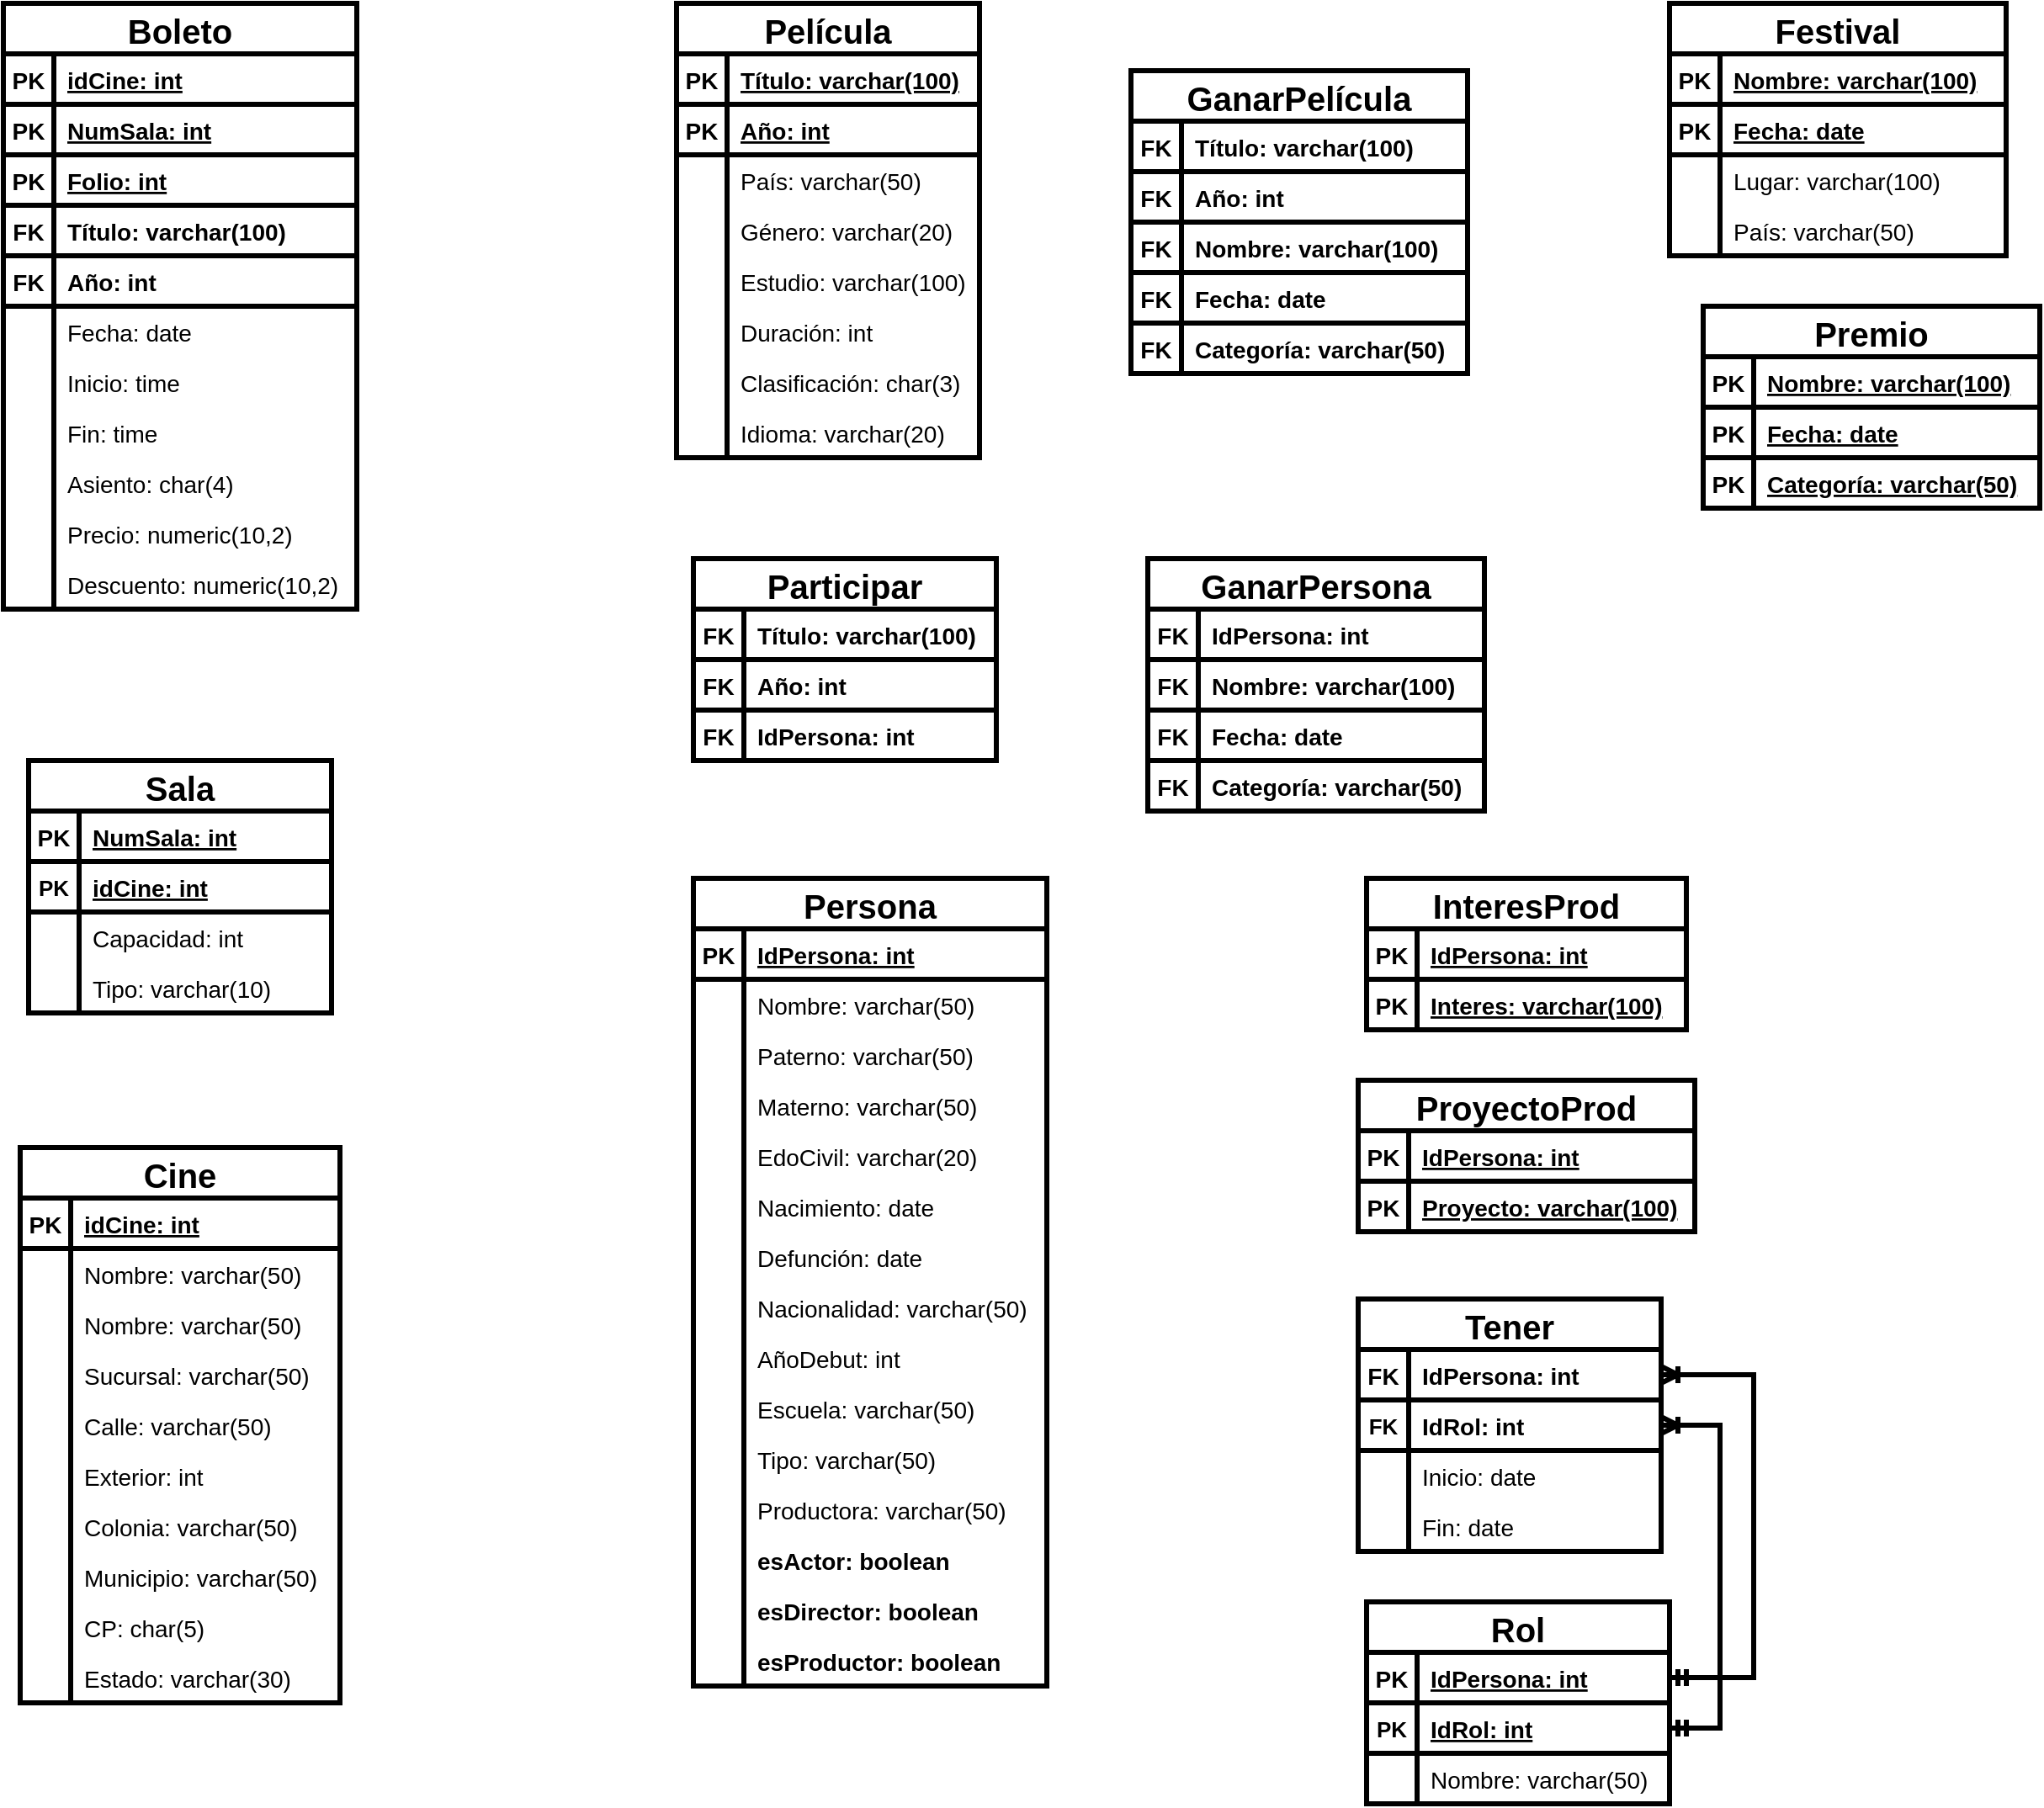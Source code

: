 <mxfile version="23.1.5" type="device" pages="2">
  <diagram name="Sin conexiones" id="R6lIWFVWWMFSpWPo3ri3">
    <mxGraphModel dx="864" dy="508" grid="1" gridSize="10" guides="1" tooltips="1" connect="1" arrows="1" fold="1" page="1" pageScale="1" pageWidth="827" pageHeight="1169" math="0" shadow="0">
      <root>
        <mxCell id="wTdpc2iOeWplFVFURp-7-0" />
        <mxCell id="wTdpc2iOeWplFVFURp-7-1" parent="wTdpc2iOeWplFVFURp-7-0" />
        <mxCell id="wTdpc2iOeWplFVFURp-7-2" value="Película" style="shape=table;startSize=30;container=1;collapsible=1;childLayout=tableLayout;fixedRows=1;rowLines=0;fontStyle=1;align=center;resizeLast=1;fontSize=20;strokeWidth=3;" vertex="1" parent="wTdpc2iOeWplFVFURp-7-1">
          <mxGeometry x="440" y="40" width="180" height="270" as="geometry" />
        </mxCell>
        <mxCell id="wTdpc2iOeWplFVFURp-7-3" value="" style="shape=partialRectangle;collapsible=0;dropTarget=0;pointerEvents=0;fillColor=none;top=0;left=0;bottom=1;right=0;points=[[0,0.5],[1,0.5]];portConstraint=eastwest;strokeWidth=3;" vertex="1" parent="wTdpc2iOeWplFVFURp-7-2">
          <mxGeometry y="30" width="180" height="30" as="geometry" />
        </mxCell>
        <mxCell id="wTdpc2iOeWplFVFURp-7-4" value="PK" style="shape=partialRectangle;connectable=0;fillColor=none;top=0;left=0;bottom=0;right=0;fontStyle=1;overflow=hidden;strokeWidth=3;fontSize=14;" vertex="1" parent="wTdpc2iOeWplFVFURp-7-3">
          <mxGeometry width="30" height="30" as="geometry">
            <mxRectangle width="30" height="30" as="alternateBounds" />
          </mxGeometry>
        </mxCell>
        <mxCell id="wTdpc2iOeWplFVFURp-7-5" value="Título: varchar(100)" style="shape=partialRectangle;connectable=0;fillColor=none;top=0;left=0;bottom=0;right=0;align=left;spacingLeft=6;fontStyle=5;overflow=hidden;strokeWidth=3;fontSize=14;" vertex="1" parent="wTdpc2iOeWplFVFURp-7-3">
          <mxGeometry x="30" width="150" height="30" as="geometry">
            <mxRectangle width="150" height="30" as="alternateBounds" />
          </mxGeometry>
        </mxCell>
        <mxCell id="wTdpc2iOeWplFVFURp-7-6" value="" style="shape=partialRectangle;collapsible=0;dropTarget=0;pointerEvents=0;fillColor=none;top=0;left=0;bottom=1;right=0;points=[[0,0.5],[1,0.5]];portConstraint=eastwest;strokeWidth=3;" vertex="1" parent="wTdpc2iOeWplFVFURp-7-2">
          <mxGeometry y="60" width="180" height="30" as="geometry" />
        </mxCell>
        <mxCell id="wTdpc2iOeWplFVFURp-7-7" value="PK" style="shape=partialRectangle;connectable=0;fillColor=none;top=0;left=0;bottom=0;right=0;fontStyle=1;overflow=hidden;strokeWidth=3;fontSize=14;" vertex="1" parent="wTdpc2iOeWplFVFURp-7-6">
          <mxGeometry width="30" height="30" as="geometry">
            <mxRectangle width="30" height="30" as="alternateBounds" />
          </mxGeometry>
        </mxCell>
        <mxCell id="wTdpc2iOeWplFVFURp-7-8" value="Año: int" style="shape=partialRectangle;connectable=0;fillColor=none;top=0;left=0;bottom=0;right=0;align=left;spacingLeft=6;fontStyle=5;overflow=hidden;strokeWidth=3;fontSize=14;" vertex="1" parent="wTdpc2iOeWplFVFURp-7-6">
          <mxGeometry x="30" width="150" height="30" as="geometry">
            <mxRectangle width="150" height="30" as="alternateBounds" />
          </mxGeometry>
        </mxCell>
        <mxCell id="wTdpc2iOeWplFVFURp-7-9" value="" style="shape=partialRectangle;collapsible=0;dropTarget=0;pointerEvents=0;fillColor=none;top=0;left=0;bottom=0;right=0;points=[[0,0.5],[1,0.5]];portConstraint=eastwest;strokeWidth=3;" vertex="1" parent="wTdpc2iOeWplFVFURp-7-2">
          <mxGeometry y="90" width="180" height="30" as="geometry" />
        </mxCell>
        <mxCell id="wTdpc2iOeWplFVFURp-7-10" value="" style="shape=partialRectangle;connectable=0;fillColor=none;top=0;left=0;bottom=0;right=0;editable=1;overflow=hidden;strokeWidth=3;" vertex="1" parent="wTdpc2iOeWplFVFURp-7-9">
          <mxGeometry width="30" height="30" as="geometry">
            <mxRectangle width="30" height="30" as="alternateBounds" />
          </mxGeometry>
        </mxCell>
        <mxCell id="wTdpc2iOeWplFVFURp-7-11" value="País: varchar(50)" style="shape=partialRectangle;connectable=0;fillColor=none;top=0;left=0;bottom=0;right=0;align=left;spacingLeft=6;overflow=hidden;fontStyle=0;strokeWidth=3;fontSize=14;" vertex="1" parent="wTdpc2iOeWplFVFURp-7-9">
          <mxGeometry x="30" width="150" height="30" as="geometry">
            <mxRectangle width="150" height="30" as="alternateBounds" />
          </mxGeometry>
        </mxCell>
        <mxCell id="wTdpc2iOeWplFVFURp-7-12" value="" style="shape=partialRectangle;collapsible=0;dropTarget=0;pointerEvents=0;fillColor=none;top=0;left=0;bottom=0;right=0;points=[[0,0.5],[1,0.5]];portConstraint=eastwest;strokeWidth=3;" vertex="1" parent="wTdpc2iOeWplFVFURp-7-2">
          <mxGeometry y="120" width="180" height="30" as="geometry" />
        </mxCell>
        <mxCell id="wTdpc2iOeWplFVFURp-7-13" value="" style="shape=partialRectangle;connectable=0;fillColor=none;top=0;left=0;bottom=0;right=0;editable=1;overflow=hidden;strokeWidth=3;" vertex="1" parent="wTdpc2iOeWplFVFURp-7-12">
          <mxGeometry width="30" height="30" as="geometry">
            <mxRectangle width="30" height="30" as="alternateBounds" />
          </mxGeometry>
        </mxCell>
        <mxCell id="wTdpc2iOeWplFVFURp-7-14" value="Género: varchar(20)" style="shape=partialRectangle;connectable=0;fillColor=none;top=0;left=0;bottom=0;right=0;align=left;spacingLeft=6;overflow=hidden;fontStyle=0;strokeWidth=3;fontSize=14;" vertex="1" parent="wTdpc2iOeWplFVFURp-7-12">
          <mxGeometry x="30" width="150" height="30" as="geometry">
            <mxRectangle width="150" height="30" as="alternateBounds" />
          </mxGeometry>
        </mxCell>
        <mxCell id="wTdpc2iOeWplFVFURp-7-15" style="shape=partialRectangle;collapsible=0;dropTarget=0;pointerEvents=0;fillColor=none;top=0;left=0;bottom=0;right=0;points=[[0,0.5],[1,0.5]];portConstraint=eastwest;strokeWidth=3;" vertex="1" parent="wTdpc2iOeWplFVFURp-7-2">
          <mxGeometry y="150" width="180" height="30" as="geometry" />
        </mxCell>
        <mxCell id="wTdpc2iOeWplFVFURp-7-16" style="shape=partialRectangle;connectable=0;fillColor=none;top=0;left=0;bottom=0;right=0;editable=1;overflow=hidden;strokeWidth=3;" vertex="1" parent="wTdpc2iOeWplFVFURp-7-15">
          <mxGeometry width="30" height="30" as="geometry">
            <mxRectangle width="30" height="30" as="alternateBounds" />
          </mxGeometry>
        </mxCell>
        <mxCell id="wTdpc2iOeWplFVFURp-7-17" value="Estudio: varchar(100)" style="shape=partialRectangle;connectable=0;fillColor=none;top=0;left=0;bottom=0;right=0;align=left;spacingLeft=6;overflow=hidden;fontStyle=0;strokeWidth=3;fontSize=14;" vertex="1" parent="wTdpc2iOeWplFVFURp-7-15">
          <mxGeometry x="30" width="150" height="30" as="geometry">
            <mxRectangle width="150" height="30" as="alternateBounds" />
          </mxGeometry>
        </mxCell>
        <mxCell id="wTdpc2iOeWplFVFURp-7-18" value="" style="shape=partialRectangle;collapsible=0;dropTarget=0;pointerEvents=0;fillColor=none;top=0;left=0;bottom=0;right=0;points=[[0,0.5],[1,0.5]];portConstraint=eastwest;strokeWidth=3;" vertex="1" parent="wTdpc2iOeWplFVFURp-7-2">
          <mxGeometry y="180" width="180" height="30" as="geometry" />
        </mxCell>
        <mxCell id="wTdpc2iOeWplFVFURp-7-19" value="" style="shape=partialRectangle;connectable=0;fillColor=none;top=0;left=0;bottom=0;right=0;editable=1;overflow=hidden;strokeWidth=3;" vertex="1" parent="wTdpc2iOeWplFVFURp-7-18">
          <mxGeometry width="30" height="30" as="geometry">
            <mxRectangle width="30" height="30" as="alternateBounds" />
          </mxGeometry>
        </mxCell>
        <mxCell id="wTdpc2iOeWplFVFURp-7-20" value="Duración: int" style="shape=partialRectangle;connectable=0;fillColor=none;top=0;left=0;bottom=0;right=0;align=left;spacingLeft=6;overflow=hidden;fontStyle=0;strokeWidth=3;fontSize=14;" vertex="1" parent="wTdpc2iOeWplFVFURp-7-18">
          <mxGeometry x="30" width="150" height="30" as="geometry">
            <mxRectangle width="150" height="30" as="alternateBounds" />
          </mxGeometry>
        </mxCell>
        <mxCell id="wTdpc2iOeWplFVFURp-7-21" value="" style="shape=partialRectangle;collapsible=0;dropTarget=0;pointerEvents=0;fillColor=none;top=0;left=0;bottom=0;right=0;points=[[0,0.5],[1,0.5]];portConstraint=eastwest;strokeWidth=3;" vertex="1" parent="wTdpc2iOeWplFVFURp-7-2">
          <mxGeometry y="210" width="180" height="30" as="geometry" />
        </mxCell>
        <mxCell id="wTdpc2iOeWplFVFURp-7-22" value="" style="shape=partialRectangle;connectable=0;fillColor=none;top=0;left=0;bottom=0;right=0;editable=1;overflow=hidden;strokeWidth=3;" vertex="1" parent="wTdpc2iOeWplFVFURp-7-21">
          <mxGeometry width="30" height="30" as="geometry">
            <mxRectangle width="30" height="30" as="alternateBounds" />
          </mxGeometry>
        </mxCell>
        <mxCell id="wTdpc2iOeWplFVFURp-7-23" value="Clasificación: char(3)" style="shape=partialRectangle;connectable=0;fillColor=none;top=0;left=0;bottom=0;right=0;align=left;spacingLeft=6;overflow=hidden;fontStyle=0;strokeWidth=3;fontSize=14;" vertex="1" parent="wTdpc2iOeWplFVFURp-7-21">
          <mxGeometry x="30" width="150" height="30" as="geometry">
            <mxRectangle width="150" height="30" as="alternateBounds" />
          </mxGeometry>
        </mxCell>
        <mxCell id="wTdpc2iOeWplFVFURp-7-24" value="" style="shape=partialRectangle;collapsible=0;dropTarget=0;pointerEvents=0;fillColor=none;top=0;left=0;bottom=0;right=0;points=[[0,0.5],[1,0.5]];portConstraint=eastwest;strokeWidth=3;" vertex="1" parent="wTdpc2iOeWplFVFURp-7-2">
          <mxGeometry y="240" width="180" height="30" as="geometry" />
        </mxCell>
        <mxCell id="wTdpc2iOeWplFVFURp-7-25" value="" style="shape=partialRectangle;connectable=0;fillColor=none;top=0;left=0;bottom=0;right=0;editable=1;overflow=hidden;strokeWidth=3;" vertex="1" parent="wTdpc2iOeWplFVFURp-7-24">
          <mxGeometry width="30" height="30" as="geometry">
            <mxRectangle width="30" height="30" as="alternateBounds" />
          </mxGeometry>
        </mxCell>
        <mxCell id="wTdpc2iOeWplFVFURp-7-26" value="Idioma: varchar(20)" style="shape=partialRectangle;connectable=0;fillColor=none;top=0;left=0;bottom=0;right=0;align=left;spacingLeft=6;overflow=hidden;fontStyle=0;strokeWidth=3;fontSize=14;" vertex="1" parent="wTdpc2iOeWplFVFURp-7-24">
          <mxGeometry x="30" width="150" height="30" as="geometry">
            <mxRectangle width="150" height="30" as="alternateBounds" />
          </mxGeometry>
        </mxCell>
        <mxCell id="wTdpc2iOeWplFVFURp-7-27" value="Boleto" style="shape=table;startSize=30;container=1;collapsible=1;childLayout=tableLayout;fixedRows=1;rowLines=0;fontStyle=1;align=center;resizeLast=1;fontSize=20;strokeWidth=3;" vertex="1" parent="wTdpc2iOeWplFVFURp-7-1">
          <mxGeometry x="40" y="40" width="210" height="360" as="geometry" />
        </mxCell>
        <mxCell id="wTdpc2iOeWplFVFURp-7-28" value="" style="shape=partialRectangle;collapsible=0;dropTarget=0;pointerEvents=0;fillColor=none;top=0;left=0;bottom=1;right=0;points=[[0,0.5],[1,0.5]];portConstraint=eastwest;strokeWidth=3;" vertex="1" parent="wTdpc2iOeWplFVFURp-7-27">
          <mxGeometry y="30" width="210" height="30" as="geometry" />
        </mxCell>
        <mxCell id="wTdpc2iOeWplFVFURp-7-29" value="PK" style="shape=partialRectangle;connectable=0;fillColor=none;top=0;left=0;bottom=0;right=0;fontStyle=1;overflow=hidden;strokeWidth=3;fontSize=14;" vertex="1" parent="wTdpc2iOeWplFVFURp-7-28">
          <mxGeometry width="30" height="30" as="geometry">
            <mxRectangle width="30" height="30" as="alternateBounds" />
          </mxGeometry>
        </mxCell>
        <mxCell id="wTdpc2iOeWplFVFURp-7-30" value="idCine: int" style="shape=partialRectangle;connectable=0;fillColor=none;top=0;left=0;bottom=0;right=0;align=left;spacingLeft=6;fontStyle=5;overflow=hidden;strokeWidth=3;fontSize=14;" vertex="1" parent="wTdpc2iOeWplFVFURp-7-28">
          <mxGeometry x="30" width="180" height="30" as="geometry">
            <mxRectangle width="180" height="30" as="alternateBounds" />
          </mxGeometry>
        </mxCell>
        <mxCell id="wTdpc2iOeWplFVFURp-7-31" value="" style="shape=partialRectangle;collapsible=0;dropTarget=0;pointerEvents=0;fillColor=none;top=0;left=0;bottom=1;right=0;points=[[0,0.5],[1,0.5]];portConstraint=eastwest;strokeWidth=3;" vertex="1" parent="wTdpc2iOeWplFVFURp-7-27">
          <mxGeometry y="60" width="210" height="30" as="geometry" />
        </mxCell>
        <mxCell id="wTdpc2iOeWplFVFURp-7-32" value="PK" style="shape=partialRectangle;connectable=0;fillColor=none;top=0;left=0;bottom=0;right=0;fontStyle=1;overflow=hidden;strokeWidth=3;fontSize=14;" vertex="1" parent="wTdpc2iOeWplFVFURp-7-31">
          <mxGeometry width="30" height="30" as="geometry">
            <mxRectangle width="30" height="30" as="alternateBounds" />
          </mxGeometry>
        </mxCell>
        <mxCell id="wTdpc2iOeWplFVFURp-7-33" value="NumSala: int" style="shape=partialRectangle;connectable=0;fillColor=none;top=0;left=0;bottom=0;right=0;align=left;spacingLeft=6;fontStyle=5;overflow=hidden;strokeWidth=3;fontSize=14;" vertex="1" parent="wTdpc2iOeWplFVFURp-7-31">
          <mxGeometry x="30" width="180" height="30" as="geometry">
            <mxRectangle width="180" height="30" as="alternateBounds" />
          </mxGeometry>
        </mxCell>
        <mxCell id="wTdpc2iOeWplFVFURp-7-34" value="" style="shape=partialRectangle;collapsible=0;dropTarget=0;pointerEvents=0;fillColor=none;top=0;left=0;bottom=1;right=0;points=[[0,0.5],[1,0.5]];portConstraint=eastwest;strokeWidth=3;" vertex="1" parent="wTdpc2iOeWplFVFURp-7-27">
          <mxGeometry y="90" width="210" height="30" as="geometry" />
        </mxCell>
        <mxCell id="wTdpc2iOeWplFVFURp-7-35" value="PK" style="shape=partialRectangle;connectable=0;fillColor=none;top=0;left=0;bottom=0;right=0;fontStyle=1;overflow=hidden;strokeWidth=3;fontSize=14;" vertex="1" parent="wTdpc2iOeWplFVFURp-7-34">
          <mxGeometry width="30" height="30" as="geometry">
            <mxRectangle width="30" height="30" as="alternateBounds" />
          </mxGeometry>
        </mxCell>
        <mxCell id="wTdpc2iOeWplFVFURp-7-36" value="Folio: int" style="shape=partialRectangle;connectable=0;fillColor=none;top=0;left=0;bottom=0;right=0;align=left;spacingLeft=6;fontStyle=5;overflow=hidden;strokeWidth=3;fontSize=14;" vertex="1" parent="wTdpc2iOeWplFVFURp-7-34">
          <mxGeometry x="30" width="180" height="30" as="geometry">
            <mxRectangle width="180" height="30" as="alternateBounds" />
          </mxGeometry>
        </mxCell>
        <mxCell id="wTdpc2iOeWplFVFURp-7-37" value="" style="shape=partialRectangle;collapsible=0;dropTarget=0;pointerEvents=0;fillColor=none;top=0;left=0;bottom=1;right=0;points=[[0,0.5],[1,0.5]];portConstraint=eastwest;strokeWidth=3;" vertex="1" parent="wTdpc2iOeWplFVFURp-7-27">
          <mxGeometry y="120" width="210" height="30" as="geometry" />
        </mxCell>
        <mxCell id="wTdpc2iOeWplFVFURp-7-38" value="FK" style="shape=partialRectangle;connectable=0;fillColor=none;top=0;left=0;bottom=0;right=0;fontStyle=1;overflow=hidden;strokeWidth=3;fontSize=14;" vertex="1" parent="wTdpc2iOeWplFVFURp-7-37">
          <mxGeometry width="30" height="30" as="geometry">
            <mxRectangle width="30" height="30" as="alternateBounds" />
          </mxGeometry>
        </mxCell>
        <mxCell id="wTdpc2iOeWplFVFURp-7-39" value="Título: varchar(100)" style="shape=partialRectangle;connectable=0;fillColor=none;top=0;left=0;bottom=0;right=0;align=left;spacingLeft=6;fontStyle=1;overflow=hidden;strokeWidth=3;fontSize=14;" vertex="1" parent="wTdpc2iOeWplFVFURp-7-37">
          <mxGeometry x="30" width="180" height="30" as="geometry">
            <mxRectangle width="180" height="30" as="alternateBounds" />
          </mxGeometry>
        </mxCell>
        <mxCell id="wTdpc2iOeWplFVFURp-7-40" value="" style="shape=partialRectangle;collapsible=0;dropTarget=0;pointerEvents=0;fillColor=none;top=0;left=0;bottom=1;right=0;points=[[0,0.5],[1,0.5]];portConstraint=eastwest;strokeWidth=3;" vertex="1" parent="wTdpc2iOeWplFVFURp-7-27">
          <mxGeometry y="150" width="210" height="30" as="geometry" />
        </mxCell>
        <mxCell id="wTdpc2iOeWplFVFURp-7-41" value="FK" style="shape=partialRectangle;connectable=0;fillColor=none;top=0;left=0;bottom=0;right=0;fontStyle=1;overflow=hidden;strokeWidth=3;fontSize=14;" vertex="1" parent="wTdpc2iOeWplFVFURp-7-40">
          <mxGeometry width="30" height="30" as="geometry">
            <mxRectangle width="30" height="30" as="alternateBounds" />
          </mxGeometry>
        </mxCell>
        <mxCell id="wTdpc2iOeWplFVFURp-7-42" value="Año: int" style="shape=partialRectangle;connectable=0;fillColor=none;top=0;left=0;bottom=0;right=0;align=left;spacingLeft=6;fontStyle=1;overflow=hidden;strokeWidth=3;fontSize=14;" vertex="1" parent="wTdpc2iOeWplFVFURp-7-40">
          <mxGeometry x="30" width="180" height="30" as="geometry">
            <mxRectangle width="180" height="30" as="alternateBounds" />
          </mxGeometry>
        </mxCell>
        <mxCell id="wTdpc2iOeWplFVFURp-7-43" value="" style="shape=partialRectangle;collapsible=0;dropTarget=0;pointerEvents=0;fillColor=none;top=0;left=0;bottom=0;right=0;points=[[0,0.5],[1,0.5]];portConstraint=eastwest;strokeWidth=3;" vertex="1" parent="wTdpc2iOeWplFVFURp-7-27">
          <mxGeometry y="180" width="210" height="30" as="geometry" />
        </mxCell>
        <mxCell id="wTdpc2iOeWplFVFURp-7-44" value="" style="shape=partialRectangle;connectable=0;fillColor=none;top=0;left=0;bottom=0;right=0;editable=1;overflow=hidden;strokeWidth=3;fontSize=14;" vertex="1" parent="wTdpc2iOeWplFVFURp-7-43">
          <mxGeometry width="30" height="30" as="geometry">
            <mxRectangle width="30" height="30" as="alternateBounds" />
          </mxGeometry>
        </mxCell>
        <mxCell id="wTdpc2iOeWplFVFURp-7-45" value="Fecha: date" style="shape=partialRectangle;connectable=0;fillColor=none;top=0;left=0;bottom=0;right=0;align=left;spacingLeft=6;overflow=hidden;fontStyle=0;strokeWidth=3;fontSize=14;" vertex="1" parent="wTdpc2iOeWplFVFURp-7-43">
          <mxGeometry x="30" width="180" height="30" as="geometry">
            <mxRectangle width="180" height="30" as="alternateBounds" />
          </mxGeometry>
        </mxCell>
        <mxCell id="wTdpc2iOeWplFVFURp-7-46" value="" style="shape=partialRectangle;collapsible=0;dropTarget=0;pointerEvents=0;fillColor=none;top=0;left=0;bottom=0;right=0;points=[[0,0.5],[1,0.5]];portConstraint=eastwest;strokeWidth=3;" vertex="1" parent="wTdpc2iOeWplFVFURp-7-27">
          <mxGeometry y="210" width="210" height="30" as="geometry" />
        </mxCell>
        <mxCell id="wTdpc2iOeWplFVFURp-7-47" value="" style="shape=partialRectangle;connectable=0;fillColor=none;top=0;left=0;bottom=0;right=0;editable=1;overflow=hidden;strokeWidth=3;fontSize=14;" vertex="1" parent="wTdpc2iOeWplFVFURp-7-46">
          <mxGeometry width="30" height="30" as="geometry">
            <mxRectangle width="30" height="30" as="alternateBounds" />
          </mxGeometry>
        </mxCell>
        <mxCell id="wTdpc2iOeWplFVFURp-7-48" value="Inicio: time" style="shape=partialRectangle;connectable=0;fillColor=none;top=0;left=0;bottom=0;right=0;align=left;spacingLeft=6;overflow=hidden;fontStyle=0;strokeWidth=3;fontSize=14;" vertex="1" parent="wTdpc2iOeWplFVFURp-7-46">
          <mxGeometry x="30" width="180" height="30" as="geometry">
            <mxRectangle width="180" height="30" as="alternateBounds" />
          </mxGeometry>
        </mxCell>
        <mxCell id="wTdpc2iOeWplFVFURp-7-49" value="" style="shape=partialRectangle;collapsible=0;dropTarget=0;pointerEvents=0;fillColor=none;top=0;left=0;bottom=0;right=0;points=[[0,0.5],[1,0.5]];portConstraint=eastwest;strokeWidth=3;" vertex="1" parent="wTdpc2iOeWplFVFURp-7-27">
          <mxGeometry y="240" width="210" height="30" as="geometry" />
        </mxCell>
        <mxCell id="wTdpc2iOeWplFVFURp-7-50" value="" style="shape=partialRectangle;connectable=0;fillColor=none;top=0;left=0;bottom=0;right=0;editable=1;overflow=hidden;strokeWidth=3;fontSize=14;" vertex="1" parent="wTdpc2iOeWplFVFURp-7-49">
          <mxGeometry width="30" height="30" as="geometry">
            <mxRectangle width="30" height="30" as="alternateBounds" />
          </mxGeometry>
        </mxCell>
        <mxCell id="wTdpc2iOeWplFVFURp-7-51" value="Fin: time" style="shape=partialRectangle;connectable=0;fillColor=none;top=0;left=0;bottom=0;right=0;align=left;spacingLeft=6;overflow=hidden;fontStyle=0;strokeWidth=3;fontSize=14;" vertex="1" parent="wTdpc2iOeWplFVFURp-7-49">
          <mxGeometry x="30" width="180" height="30" as="geometry">
            <mxRectangle width="180" height="30" as="alternateBounds" />
          </mxGeometry>
        </mxCell>
        <mxCell id="wTdpc2iOeWplFVFURp-7-52" value="" style="shape=partialRectangle;collapsible=0;dropTarget=0;pointerEvents=0;fillColor=none;top=0;left=0;bottom=0;right=0;points=[[0,0.5],[1,0.5]];portConstraint=eastwest;strokeWidth=3;" vertex="1" parent="wTdpc2iOeWplFVFURp-7-27">
          <mxGeometry y="270" width="210" height="30" as="geometry" />
        </mxCell>
        <mxCell id="wTdpc2iOeWplFVFURp-7-53" value="" style="shape=partialRectangle;connectable=0;fillColor=none;top=0;left=0;bottom=0;right=0;editable=1;overflow=hidden;strokeWidth=3;fontSize=14;" vertex="1" parent="wTdpc2iOeWplFVFURp-7-52">
          <mxGeometry width="30" height="30" as="geometry">
            <mxRectangle width="30" height="30" as="alternateBounds" />
          </mxGeometry>
        </mxCell>
        <mxCell id="wTdpc2iOeWplFVFURp-7-54" value="Asiento: char(4)" style="shape=partialRectangle;connectable=0;fillColor=none;top=0;left=0;bottom=0;right=0;align=left;spacingLeft=6;overflow=hidden;fontStyle=0;strokeWidth=3;fontSize=14;" vertex="1" parent="wTdpc2iOeWplFVFURp-7-52">
          <mxGeometry x="30" width="180" height="30" as="geometry">
            <mxRectangle width="180" height="30" as="alternateBounds" />
          </mxGeometry>
        </mxCell>
        <mxCell id="wTdpc2iOeWplFVFURp-7-55" value="" style="shape=partialRectangle;collapsible=0;dropTarget=0;pointerEvents=0;fillColor=none;top=0;left=0;bottom=0;right=0;points=[[0,0.5],[1,0.5]];portConstraint=eastwest;strokeWidth=3;" vertex="1" parent="wTdpc2iOeWplFVFURp-7-27">
          <mxGeometry y="300" width="210" height="30" as="geometry" />
        </mxCell>
        <mxCell id="wTdpc2iOeWplFVFURp-7-56" value="" style="shape=partialRectangle;connectable=0;fillColor=none;top=0;left=0;bottom=0;right=0;editable=1;overflow=hidden;strokeWidth=3;fontSize=14;" vertex="1" parent="wTdpc2iOeWplFVFURp-7-55">
          <mxGeometry width="30" height="30" as="geometry">
            <mxRectangle width="30" height="30" as="alternateBounds" />
          </mxGeometry>
        </mxCell>
        <mxCell id="wTdpc2iOeWplFVFURp-7-57" value="Precio: numeric(10,2)" style="shape=partialRectangle;connectable=0;fillColor=none;top=0;left=0;bottom=0;right=0;align=left;spacingLeft=6;overflow=hidden;fontStyle=0;strokeWidth=3;fontSize=14;" vertex="1" parent="wTdpc2iOeWplFVFURp-7-55">
          <mxGeometry x="30" width="180" height="30" as="geometry">
            <mxRectangle width="180" height="30" as="alternateBounds" />
          </mxGeometry>
        </mxCell>
        <mxCell id="wTdpc2iOeWplFVFURp-7-58" value="" style="shape=partialRectangle;collapsible=0;dropTarget=0;pointerEvents=0;fillColor=none;top=0;left=0;bottom=0;right=0;points=[[0,0.5],[1,0.5]];portConstraint=eastwest;strokeWidth=3;" vertex="1" parent="wTdpc2iOeWplFVFURp-7-27">
          <mxGeometry y="330" width="210" height="30" as="geometry" />
        </mxCell>
        <mxCell id="wTdpc2iOeWplFVFURp-7-59" value="" style="shape=partialRectangle;connectable=0;fillColor=none;top=0;left=0;bottom=0;right=0;editable=1;overflow=hidden;strokeWidth=3;fontSize=14;" vertex="1" parent="wTdpc2iOeWplFVFURp-7-58">
          <mxGeometry width="30" height="30" as="geometry">
            <mxRectangle width="30" height="30" as="alternateBounds" />
          </mxGeometry>
        </mxCell>
        <mxCell id="wTdpc2iOeWplFVFURp-7-60" value="Descuento: numeric(10,2)" style="shape=partialRectangle;connectable=0;fillColor=none;top=0;left=0;bottom=0;right=0;align=left;spacingLeft=6;overflow=hidden;fontStyle=0;strokeWidth=3;fontSize=14;" vertex="1" parent="wTdpc2iOeWplFVFURp-7-58">
          <mxGeometry x="30" width="180" height="30" as="geometry">
            <mxRectangle width="180" height="30" as="alternateBounds" />
          </mxGeometry>
        </mxCell>
        <mxCell id="wTdpc2iOeWplFVFURp-7-61" value="Festival" style="shape=table;startSize=30;container=1;collapsible=1;childLayout=tableLayout;fixedRows=1;rowLines=0;fontStyle=1;align=center;resizeLast=1;fontSize=20;strokeWidth=3;" vertex="1" parent="wTdpc2iOeWplFVFURp-7-1">
          <mxGeometry x="1030" y="40" width="200" height="150" as="geometry" />
        </mxCell>
        <mxCell id="wTdpc2iOeWplFVFURp-7-62" value="" style="shape=partialRectangle;collapsible=0;dropTarget=0;pointerEvents=0;fillColor=none;top=0;left=0;bottom=1;right=0;points=[[0,0.5],[1,0.5]];portConstraint=eastwest;strokeWidth=3;" vertex="1" parent="wTdpc2iOeWplFVFURp-7-61">
          <mxGeometry y="30" width="200" height="30" as="geometry" />
        </mxCell>
        <mxCell id="wTdpc2iOeWplFVFURp-7-63" value="PK" style="shape=partialRectangle;connectable=0;fillColor=none;top=0;left=0;bottom=0;right=0;fontStyle=1;overflow=hidden;strokeWidth=3;fontSize=14;" vertex="1" parent="wTdpc2iOeWplFVFURp-7-62">
          <mxGeometry width="30" height="30" as="geometry">
            <mxRectangle width="30" height="30" as="alternateBounds" />
          </mxGeometry>
        </mxCell>
        <mxCell id="wTdpc2iOeWplFVFURp-7-64" value="Nombre: varchar(100)" style="shape=partialRectangle;connectable=0;fillColor=none;top=0;left=0;bottom=0;right=0;align=left;spacingLeft=6;fontStyle=5;overflow=hidden;strokeWidth=3;fontSize=14;" vertex="1" parent="wTdpc2iOeWplFVFURp-7-62">
          <mxGeometry x="30" width="170" height="30" as="geometry">
            <mxRectangle width="170" height="30" as="alternateBounds" />
          </mxGeometry>
        </mxCell>
        <mxCell id="wTdpc2iOeWplFVFURp-7-65" value="" style="shape=partialRectangle;collapsible=0;dropTarget=0;pointerEvents=0;fillColor=none;top=0;left=0;bottom=1;right=0;points=[[0,0.5],[1,0.5]];portConstraint=eastwest;strokeWidth=3;" vertex="1" parent="wTdpc2iOeWplFVFURp-7-61">
          <mxGeometry y="60" width="200" height="30" as="geometry" />
        </mxCell>
        <mxCell id="wTdpc2iOeWplFVFURp-7-66" value="PK" style="shape=partialRectangle;connectable=0;fillColor=none;top=0;left=0;bottom=0;right=0;fontStyle=1;overflow=hidden;strokeWidth=3;fontSize=14;" vertex="1" parent="wTdpc2iOeWplFVFURp-7-65">
          <mxGeometry width="30" height="30" as="geometry">
            <mxRectangle width="30" height="30" as="alternateBounds" />
          </mxGeometry>
        </mxCell>
        <mxCell id="wTdpc2iOeWplFVFURp-7-67" value="Fecha: date" style="shape=partialRectangle;connectable=0;fillColor=none;top=0;left=0;bottom=0;right=0;align=left;spacingLeft=6;fontStyle=5;overflow=hidden;strokeWidth=3;fontSize=14;" vertex="1" parent="wTdpc2iOeWplFVFURp-7-65">
          <mxGeometry x="30" width="170" height="30" as="geometry">
            <mxRectangle width="170" height="30" as="alternateBounds" />
          </mxGeometry>
        </mxCell>
        <mxCell id="wTdpc2iOeWplFVFURp-7-68" value="" style="shape=partialRectangle;collapsible=0;dropTarget=0;pointerEvents=0;fillColor=none;top=0;left=0;bottom=0;right=0;points=[[0,0.5],[1,0.5]];portConstraint=eastwest;strokeWidth=3;" vertex="1" parent="wTdpc2iOeWplFVFURp-7-61">
          <mxGeometry y="90" width="200" height="30" as="geometry" />
        </mxCell>
        <mxCell id="wTdpc2iOeWplFVFURp-7-69" value="" style="shape=partialRectangle;connectable=0;fillColor=none;top=0;left=0;bottom=0;right=0;editable=1;overflow=hidden;strokeWidth=3;" vertex="1" parent="wTdpc2iOeWplFVFURp-7-68">
          <mxGeometry width="30" height="30" as="geometry">
            <mxRectangle width="30" height="30" as="alternateBounds" />
          </mxGeometry>
        </mxCell>
        <mxCell id="wTdpc2iOeWplFVFURp-7-70" value="Lugar: varchar(100)" style="shape=partialRectangle;connectable=0;fillColor=none;top=0;left=0;bottom=0;right=0;align=left;spacingLeft=6;overflow=hidden;fontStyle=0;strokeWidth=3;fontSize=14;" vertex="1" parent="wTdpc2iOeWplFVFURp-7-68">
          <mxGeometry x="30" width="170" height="30" as="geometry">
            <mxRectangle width="170" height="30" as="alternateBounds" />
          </mxGeometry>
        </mxCell>
        <mxCell id="wTdpc2iOeWplFVFURp-7-71" value="" style="shape=partialRectangle;collapsible=0;dropTarget=0;pointerEvents=0;fillColor=none;top=0;left=0;bottom=0;right=0;points=[[0,0.5],[1,0.5]];portConstraint=eastwest;strokeWidth=3;" vertex="1" parent="wTdpc2iOeWplFVFURp-7-61">
          <mxGeometry y="120" width="200" height="30" as="geometry" />
        </mxCell>
        <mxCell id="wTdpc2iOeWplFVFURp-7-72" value="" style="shape=partialRectangle;connectable=0;fillColor=none;top=0;left=0;bottom=0;right=0;editable=1;overflow=hidden;strokeWidth=3;" vertex="1" parent="wTdpc2iOeWplFVFURp-7-71">
          <mxGeometry width="30" height="30" as="geometry">
            <mxRectangle width="30" height="30" as="alternateBounds" />
          </mxGeometry>
        </mxCell>
        <mxCell id="wTdpc2iOeWplFVFURp-7-73" value="País: varchar(50)" style="shape=partialRectangle;connectable=0;fillColor=none;top=0;left=0;bottom=0;right=0;align=left;spacingLeft=6;overflow=hidden;fontStyle=0;strokeWidth=3;fontSize=14;" vertex="1" parent="wTdpc2iOeWplFVFURp-7-71">
          <mxGeometry x="30" width="170" height="30" as="geometry">
            <mxRectangle width="170" height="30" as="alternateBounds" />
          </mxGeometry>
        </mxCell>
        <mxCell id="wTdpc2iOeWplFVFURp-7-74" value="Premio" style="shape=table;startSize=30;container=1;collapsible=1;childLayout=tableLayout;fixedRows=1;rowLines=0;fontStyle=1;align=center;resizeLast=1;fontSize=20;strokeWidth=3;" vertex="1" parent="wTdpc2iOeWplFVFURp-7-1">
          <mxGeometry x="1050" y="220" width="200" height="120" as="geometry" />
        </mxCell>
        <mxCell id="wTdpc2iOeWplFVFURp-7-75" value="" style="shape=partialRectangle;collapsible=0;dropTarget=0;pointerEvents=0;fillColor=none;top=0;left=0;bottom=1;right=0;points=[[0,0.5],[1,0.5]];portConstraint=eastwest;strokeWidth=3;" vertex="1" parent="wTdpc2iOeWplFVFURp-7-74">
          <mxGeometry y="30" width="200" height="30" as="geometry" />
        </mxCell>
        <mxCell id="wTdpc2iOeWplFVFURp-7-76" value="PK" style="shape=partialRectangle;connectable=0;fillColor=none;top=0;left=0;bottom=0;right=0;fontStyle=1;overflow=hidden;strokeWidth=3;fontSize=14;" vertex="1" parent="wTdpc2iOeWplFVFURp-7-75">
          <mxGeometry width="30" height="30" as="geometry">
            <mxRectangle width="30" height="30" as="alternateBounds" />
          </mxGeometry>
        </mxCell>
        <mxCell id="wTdpc2iOeWplFVFURp-7-77" value="Nombre: varchar(100)" style="shape=partialRectangle;connectable=0;fillColor=none;top=0;left=0;bottom=0;right=0;align=left;spacingLeft=6;fontStyle=5;overflow=hidden;strokeWidth=3;fontSize=14;" vertex="1" parent="wTdpc2iOeWplFVFURp-7-75">
          <mxGeometry x="30" width="170" height="30" as="geometry">
            <mxRectangle width="170" height="30" as="alternateBounds" />
          </mxGeometry>
        </mxCell>
        <mxCell id="wTdpc2iOeWplFVFURp-7-78" value="" style="shape=partialRectangle;collapsible=0;dropTarget=0;pointerEvents=0;fillColor=none;top=0;left=0;bottom=1;right=0;points=[[0,0.5],[1,0.5]];portConstraint=eastwest;strokeWidth=3;" vertex="1" parent="wTdpc2iOeWplFVFURp-7-74">
          <mxGeometry y="60" width="200" height="30" as="geometry" />
        </mxCell>
        <mxCell id="wTdpc2iOeWplFVFURp-7-79" value="PK" style="shape=partialRectangle;connectable=0;fillColor=none;top=0;left=0;bottom=0;right=0;fontStyle=1;overflow=hidden;strokeWidth=3;fontSize=14;" vertex="1" parent="wTdpc2iOeWplFVFURp-7-78">
          <mxGeometry width="30" height="30" as="geometry">
            <mxRectangle width="30" height="30" as="alternateBounds" />
          </mxGeometry>
        </mxCell>
        <mxCell id="wTdpc2iOeWplFVFURp-7-80" value="Fecha: date" style="shape=partialRectangle;connectable=0;fillColor=none;top=0;left=0;bottom=0;right=0;align=left;spacingLeft=6;fontStyle=5;overflow=hidden;strokeWidth=3;fontSize=14;" vertex="1" parent="wTdpc2iOeWplFVFURp-7-78">
          <mxGeometry x="30" width="170" height="30" as="geometry">
            <mxRectangle width="170" height="30" as="alternateBounds" />
          </mxGeometry>
        </mxCell>
        <mxCell id="wTdpc2iOeWplFVFURp-7-81" value="" style="shape=partialRectangle;collapsible=0;dropTarget=0;pointerEvents=0;fillColor=none;top=0;left=0;bottom=1;right=0;points=[[0,0.5],[1,0.5]];portConstraint=eastwest;strokeWidth=3;" vertex="1" parent="wTdpc2iOeWplFVFURp-7-74">
          <mxGeometry y="90" width="200" height="30" as="geometry" />
        </mxCell>
        <mxCell id="wTdpc2iOeWplFVFURp-7-82" value="PK" style="shape=partialRectangle;connectable=0;fillColor=none;top=0;left=0;bottom=0;right=0;fontStyle=1;overflow=hidden;strokeWidth=3;fontSize=14;" vertex="1" parent="wTdpc2iOeWplFVFURp-7-81">
          <mxGeometry width="30" height="30" as="geometry">
            <mxRectangle width="30" height="30" as="alternateBounds" />
          </mxGeometry>
        </mxCell>
        <mxCell id="wTdpc2iOeWplFVFURp-7-83" value="Categoría: varchar(50)" style="shape=partialRectangle;connectable=0;fillColor=none;top=0;left=0;bottom=0;right=0;align=left;spacingLeft=6;fontStyle=5;overflow=hidden;strokeWidth=3;fontSize=14;" vertex="1" parent="wTdpc2iOeWplFVFURp-7-81">
          <mxGeometry x="30" width="170" height="30" as="geometry">
            <mxRectangle width="170" height="30" as="alternateBounds" />
          </mxGeometry>
        </mxCell>
        <mxCell id="wTdpc2iOeWplFVFURp-7-84" value="GanarPelícula" style="shape=table;startSize=30;container=1;collapsible=1;childLayout=tableLayout;fixedRows=1;rowLines=0;fontStyle=1;align=center;resizeLast=1;fontSize=20;strokeWidth=3;" vertex="1" parent="wTdpc2iOeWplFVFURp-7-1">
          <mxGeometry x="710" y="80" width="200" height="180" as="geometry" />
        </mxCell>
        <mxCell id="wTdpc2iOeWplFVFURp-7-85" value="" style="shape=partialRectangle;collapsible=0;dropTarget=0;pointerEvents=0;fillColor=none;top=0;left=0;bottom=1;right=0;points=[[0,0.5],[1,0.5]];portConstraint=eastwest;strokeWidth=3;" vertex="1" parent="wTdpc2iOeWplFVFURp-7-84">
          <mxGeometry y="30" width="200" height="30" as="geometry" />
        </mxCell>
        <mxCell id="wTdpc2iOeWplFVFURp-7-86" value="FK" style="shape=partialRectangle;connectable=0;fillColor=none;top=0;left=0;bottom=0;right=0;fontStyle=1;overflow=hidden;strokeWidth=3;fontSize=14;" vertex="1" parent="wTdpc2iOeWplFVFURp-7-85">
          <mxGeometry width="30" height="30" as="geometry">
            <mxRectangle width="30" height="30" as="alternateBounds" />
          </mxGeometry>
        </mxCell>
        <mxCell id="wTdpc2iOeWplFVFURp-7-87" value="Título: varchar(100)" style="shape=partialRectangle;connectable=0;fillColor=none;top=0;left=0;bottom=0;right=0;align=left;spacingLeft=6;fontStyle=1;overflow=hidden;strokeWidth=3;fontSize=14;" vertex="1" parent="wTdpc2iOeWplFVFURp-7-85">
          <mxGeometry x="30" width="170" height="30" as="geometry">
            <mxRectangle width="170" height="30" as="alternateBounds" />
          </mxGeometry>
        </mxCell>
        <mxCell id="wTdpc2iOeWplFVFURp-7-88" value="" style="shape=partialRectangle;collapsible=0;dropTarget=0;pointerEvents=0;fillColor=none;top=0;left=0;bottom=1;right=0;points=[[0,0.5],[1,0.5]];portConstraint=eastwest;strokeWidth=3;" vertex="1" parent="wTdpc2iOeWplFVFURp-7-84">
          <mxGeometry y="60" width="200" height="30" as="geometry" />
        </mxCell>
        <mxCell id="wTdpc2iOeWplFVFURp-7-89" value="FK" style="shape=partialRectangle;connectable=0;fillColor=none;top=0;left=0;bottom=0;right=0;fontStyle=1;overflow=hidden;strokeWidth=3;fontSize=14;" vertex="1" parent="wTdpc2iOeWplFVFURp-7-88">
          <mxGeometry width="30" height="30" as="geometry">
            <mxRectangle width="30" height="30" as="alternateBounds" />
          </mxGeometry>
        </mxCell>
        <mxCell id="wTdpc2iOeWplFVFURp-7-90" value="Año: int" style="shape=partialRectangle;connectable=0;fillColor=none;top=0;left=0;bottom=0;right=0;align=left;spacingLeft=6;fontStyle=1;overflow=hidden;strokeWidth=3;fontSize=14;" vertex="1" parent="wTdpc2iOeWplFVFURp-7-88">
          <mxGeometry x="30" width="170" height="30" as="geometry">
            <mxRectangle width="170" height="30" as="alternateBounds" />
          </mxGeometry>
        </mxCell>
        <mxCell id="wTdpc2iOeWplFVFURp-7-91" value="" style="shape=partialRectangle;collapsible=0;dropTarget=0;pointerEvents=0;fillColor=none;top=0;left=0;bottom=1;right=0;points=[[0,0.5],[1,0.5]];portConstraint=eastwest;strokeWidth=3;" vertex="1" parent="wTdpc2iOeWplFVFURp-7-84">
          <mxGeometry y="90" width="200" height="30" as="geometry" />
        </mxCell>
        <mxCell id="wTdpc2iOeWplFVFURp-7-92" value="FK" style="shape=partialRectangle;connectable=0;fillColor=none;top=0;left=0;bottom=0;right=0;fontStyle=1;overflow=hidden;strokeWidth=3;fontSize=14;" vertex="1" parent="wTdpc2iOeWplFVFURp-7-91">
          <mxGeometry width="30" height="30" as="geometry">
            <mxRectangle width="30" height="30" as="alternateBounds" />
          </mxGeometry>
        </mxCell>
        <mxCell id="wTdpc2iOeWplFVFURp-7-93" value="Nombre: varchar(100)" style="shape=partialRectangle;connectable=0;fillColor=none;top=0;left=0;bottom=0;right=0;align=left;spacingLeft=6;fontStyle=1;overflow=hidden;strokeWidth=3;fontSize=14;" vertex="1" parent="wTdpc2iOeWplFVFURp-7-91">
          <mxGeometry x="30" width="170" height="30" as="geometry">
            <mxRectangle width="170" height="30" as="alternateBounds" />
          </mxGeometry>
        </mxCell>
        <mxCell id="wTdpc2iOeWplFVFURp-7-94" value="" style="shape=partialRectangle;collapsible=0;dropTarget=0;pointerEvents=0;fillColor=none;top=0;left=0;bottom=1;right=0;points=[[0,0.5],[1,0.5]];portConstraint=eastwest;strokeWidth=3;" vertex="1" parent="wTdpc2iOeWplFVFURp-7-84">
          <mxGeometry y="120" width="200" height="30" as="geometry" />
        </mxCell>
        <mxCell id="wTdpc2iOeWplFVFURp-7-95" value="FK" style="shape=partialRectangle;connectable=0;fillColor=none;top=0;left=0;bottom=0;right=0;fontStyle=1;overflow=hidden;strokeWidth=3;fontSize=14;" vertex="1" parent="wTdpc2iOeWplFVFURp-7-94">
          <mxGeometry width="30" height="30" as="geometry">
            <mxRectangle width="30" height="30" as="alternateBounds" />
          </mxGeometry>
        </mxCell>
        <mxCell id="wTdpc2iOeWplFVFURp-7-96" value="Fecha: date" style="shape=partialRectangle;connectable=0;fillColor=none;top=0;left=0;bottom=0;right=0;align=left;spacingLeft=6;fontStyle=1;overflow=hidden;strokeWidth=3;fontSize=14;" vertex="1" parent="wTdpc2iOeWplFVFURp-7-94">
          <mxGeometry x="30" width="170" height="30" as="geometry">
            <mxRectangle width="170" height="30" as="alternateBounds" />
          </mxGeometry>
        </mxCell>
        <mxCell id="wTdpc2iOeWplFVFURp-7-97" value="" style="shape=partialRectangle;collapsible=0;dropTarget=0;pointerEvents=0;fillColor=none;top=0;left=0;bottom=1;right=0;points=[[0,0.5],[1,0.5]];portConstraint=eastwest;strokeWidth=3;" vertex="1" parent="wTdpc2iOeWplFVFURp-7-84">
          <mxGeometry y="150" width="200" height="30" as="geometry" />
        </mxCell>
        <mxCell id="wTdpc2iOeWplFVFURp-7-98" value="FK" style="shape=partialRectangle;connectable=0;fillColor=none;top=0;left=0;bottom=0;right=0;fontStyle=1;overflow=hidden;strokeWidth=3;fontSize=14;" vertex="1" parent="wTdpc2iOeWplFVFURp-7-97">
          <mxGeometry width="30" height="30" as="geometry">
            <mxRectangle width="30" height="30" as="alternateBounds" />
          </mxGeometry>
        </mxCell>
        <mxCell id="wTdpc2iOeWplFVFURp-7-99" value="Categoría: varchar(50)" style="shape=partialRectangle;connectable=0;fillColor=none;top=0;left=0;bottom=0;right=0;align=left;spacingLeft=6;fontStyle=1;overflow=hidden;strokeWidth=3;fontSize=14;" vertex="1" parent="wTdpc2iOeWplFVFURp-7-97">
          <mxGeometry x="30" width="170" height="30" as="geometry">
            <mxRectangle width="170" height="30" as="alternateBounds" />
          </mxGeometry>
        </mxCell>
        <mxCell id="wTdpc2iOeWplFVFURp-7-100" value="Persona" style="shape=table;startSize=30;container=1;collapsible=1;childLayout=tableLayout;fixedRows=1;rowLines=0;fontStyle=1;align=center;resizeLast=1;fontSize=20;strokeWidth=3;" vertex="1" parent="wTdpc2iOeWplFVFURp-7-1">
          <mxGeometry x="450" y="560" width="210" height="480" as="geometry" />
        </mxCell>
        <mxCell id="wTdpc2iOeWplFVFURp-7-101" value="" style="shape=partialRectangle;collapsible=0;dropTarget=0;pointerEvents=0;fillColor=none;top=0;left=0;bottom=1;right=0;points=[[0,0.5],[1,0.5]];portConstraint=eastwest;strokeWidth=3;" vertex="1" parent="wTdpc2iOeWplFVFURp-7-100">
          <mxGeometry y="30" width="210" height="30" as="geometry" />
        </mxCell>
        <mxCell id="wTdpc2iOeWplFVFURp-7-102" value="PK" style="shape=partialRectangle;connectable=0;fillColor=none;top=0;left=0;bottom=0;right=0;fontStyle=1;overflow=hidden;strokeWidth=3;fontSize=14;" vertex="1" parent="wTdpc2iOeWplFVFURp-7-101">
          <mxGeometry width="30" height="30" as="geometry">
            <mxRectangle width="30" height="30" as="alternateBounds" />
          </mxGeometry>
        </mxCell>
        <mxCell id="wTdpc2iOeWplFVFURp-7-103" value="IdPersona: int" style="shape=partialRectangle;connectable=0;fillColor=none;top=0;left=0;bottom=0;right=0;align=left;spacingLeft=6;fontStyle=5;overflow=hidden;strokeWidth=3;fontSize=14;" vertex="1" parent="wTdpc2iOeWplFVFURp-7-101">
          <mxGeometry x="30" width="180" height="30" as="geometry">
            <mxRectangle width="180" height="30" as="alternateBounds" />
          </mxGeometry>
        </mxCell>
        <mxCell id="wTdpc2iOeWplFVFURp-7-104" value="" style="shape=partialRectangle;collapsible=0;dropTarget=0;pointerEvents=0;fillColor=none;top=0;left=0;bottom=0;right=0;points=[[0,0.5],[1,0.5]];portConstraint=eastwest;strokeWidth=3;" vertex="1" parent="wTdpc2iOeWplFVFURp-7-100">
          <mxGeometry y="60" width="210" height="30" as="geometry" />
        </mxCell>
        <mxCell id="wTdpc2iOeWplFVFURp-7-105" value="" style="shape=partialRectangle;connectable=0;fillColor=none;top=0;left=0;bottom=0;right=0;editable=1;overflow=hidden;strokeWidth=3;" vertex="1" parent="wTdpc2iOeWplFVFURp-7-104">
          <mxGeometry width="30" height="30" as="geometry">
            <mxRectangle width="30" height="30" as="alternateBounds" />
          </mxGeometry>
        </mxCell>
        <mxCell id="wTdpc2iOeWplFVFURp-7-106" value="Nombre: varchar(50)" style="shape=partialRectangle;connectable=0;fillColor=none;top=0;left=0;bottom=0;right=0;align=left;spacingLeft=6;overflow=hidden;fontStyle=0;strokeWidth=3;fontSize=14;" vertex="1" parent="wTdpc2iOeWplFVFURp-7-104">
          <mxGeometry x="30" width="180" height="30" as="geometry">
            <mxRectangle width="180" height="30" as="alternateBounds" />
          </mxGeometry>
        </mxCell>
        <mxCell id="wTdpc2iOeWplFVFURp-7-107" value="" style="shape=partialRectangle;collapsible=0;dropTarget=0;pointerEvents=0;fillColor=none;top=0;left=0;bottom=0;right=0;points=[[0,0.5],[1,0.5]];portConstraint=eastwest;strokeWidth=3;" vertex="1" parent="wTdpc2iOeWplFVFURp-7-100">
          <mxGeometry y="90" width="210" height="30" as="geometry" />
        </mxCell>
        <mxCell id="wTdpc2iOeWplFVFURp-7-108" value="" style="shape=partialRectangle;connectable=0;fillColor=none;top=0;left=0;bottom=0;right=0;editable=1;overflow=hidden;strokeWidth=3;" vertex="1" parent="wTdpc2iOeWplFVFURp-7-107">
          <mxGeometry width="30" height="30" as="geometry">
            <mxRectangle width="30" height="30" as="alternateBounds" />
          </mxGeometry>
        </mxCell>
        <mxCell id="wTdpc2iOeWplFVFURp-7-109" value="Paterno: varchar(50)" style="shape=partialRectangle;connectable=0;fillColor=none;top=0;left=0;bottom=0;right=0;align=left;spacingLeft=6;overflow=hidden;fontStyle=0;strokeWidth=3;fontSize=14;" vertex="1" parent="wTdpc2iOeWplFVFURp-7-107">
          <mxGeometry x="30" width="180" height="30" as="geometry">
            <mxRectangle width="180" height="30" as="alternateBounds" />
          </mxGeometry>
        </mxCell>
        <mxCell id="wTdpc2iOeWplFVFURp-7-110" value="" style="shape=partialRectangle;collapsible=0;dropTarget=0;pointerEvents=0;fillColor=none;top=0;left=0;bottom=0;right=0;points=[[0,0.5],[1,0.5]];portConstraint=eastwest;strokeWidth=3;" vertex="1" parent="wTdpc2iOeWplFVFURp-7-100">
          <mxGeometry y="120" width="210" height="30" as="geometry" />
        </mxCell>
        <mxCell id="wTdpc2iOeWplFVFURp-7-111" value="" style="shape=partialRectangle;connectable=0;fillColor=none;top=0;left=0;bottom=0;right=0;editable=1;overflow=hidden;strokeWidth=3;" vertex="1" parent="wTdpc2iOeWplFVFURp-7-110">
          <mxGeometry width="30" height="30" as="geometry">
            <mxRectangle width="30" height="30" as="alternateBounds" />
          </mxGeometry>
        </mxCell>
        <mxCell id="wTdpc2iOeWplFVFURp-7-112" value="Materno: varchar(50)" style="shape=partialRectangle;connectable=0;fillColor=none;top=0;left=0;bottom=0;right=0;align=left;spacingLeft=6;overflow=hidden;fontStyle=0;strokeWidth=3;fontSize=14;" vertex="1" parent="wTdpc2iOeWplFVFURp-7-110">
          <mxGeometry x="30" width="180" height="30" as="geometry">
            <mxRectangle width="180" height="30" as="alternateBounds" />
          </mxGeometry>
        </mxCell>
        <mxCell id="wTdpc2iOeWplFVFURp-7-113" value="" style="shape=partialRectangle;collapsible=0;dropTarget=0;pointerEvents=0;fillColor=none;top=0;left=0;bottom=0;right=0;points=[[0,0.5],[1,0.5]];portConstraint=eastwest;strokeWidth=3;" vertex="1" parent="wTdpc2iOeWplFVFURp-7-100">
          <mxGeometry y="150" width="210" height="30" as="geometry" />
        </mxCell>
        <mxCell id="wTdpc2iOeWplFVFURp-7-114" value="" style="shape=partialRectangle;connectable=0;fillColor=none;top=0;left=0;bottom=0;right=0;editable=1;overflow=hidden;strokeWidth=3;" vertex="1" parent="wTdpc2iOeWplFVFURp-7-113">
          <mxGeometry width="30" height="30" as="geometry">
            <mxRectangle width="30" height="30" as="alternateBounds" />
          </mxGeometry>
        </mxCell>
        <mxCell id="wTdpc2iOeWplFVFURp-7-115" value="EdoCivil: varchar(20)" style="shape=partialRectangle;connectable=0;fillColor=none;top=0;left=0;bottom=0;right=0;align=left;spacingLeft=6;overflow=hidden;fontStyle=0;strokeWidth=3;fontSize=14;" vertex="1" parent="wTdpc2iOeWplFVFURp-7-113">
          <mxGeometry x="30" width="180" height="30" as="geometry">
            <mxRectangle width="180" height="30" as="alternateBounds" />
          </mxGeometry>
        </mxCell>
        <mxCell id="wTdpc2iOeWplFVFURp-7-116" value="" style="shape=partialRectangle;collapsible=0;dropTarget=0;pointerEvents=0;fillColor=none;top=0;left=0;bottom=0;right=0;points=[[0,0.5],[1,0.5]];portConstraint=eastwest;strokeWidth=3;" vertex="1" parent="wTdpc2iOeWplFVFURp-7-100">
          <mxGeometry y="180" width="210" height="30" as="geometry" />
        </mxCell>
        <mxCell id="wTdpc2iOeWplFVFURp-7-117" value="" style="shape=partialRectangle;connectable=0;fillColor=none;top=0;left=0;bottom=0;right=0;editable=1;overflow=hidden;strokeWidth=3;" vertex="1" parent="wTdpc2iOeWplFVFURp-7-116">
          <mxGeometry width="30" height="30" as="geometry">
            <mxRectangle width="30" height="30" as="alternateBounds" />
          </mxGeometry>
        </mxCell>
        <mxCell id="wTdpc2iOeWplFVFURp-7-118" value="Nacimiento: date" style="shape=partialRectangle;connectable=0;fillColor=none;top=0;left=0;bottom=0;right=0;align=left;spacingLeft=6;overflow=hidden;fontStyle=0;strokeWidth=3;fontSize=14;" vertex="1" parent="wTdpc2iOeWplFVFURp-7-116">
          <mxGeometry x="30" width="180" height="30" as="geometry">
            <mxRectangle width="180" height="30" as="alternateBounds" />
          </mxGeometry>
        </mxCell>
        <mxCell id="wTdpc2iOeWplFVFURp-7-119" value="" style="shape=partialRectangle;collapsible=0;dropTarget=0;pointerEvents=0;fillColor=none;top=0;left=0;bottom=0;right=0;points=[[0,0.5],[1,0.5]];portConstraint=eastwest;strokeWidth=3;" vertex="1" parent="wTdpc2iOeWplFVFURp-7-100">
          <mxGeometry y="210" width="210" height="30" as="geometry" />
        </mxCell>
        <mxCell id="wTdpc2iOeWplFVFURp-7-120" value="" style="shape=partialRectangle;connectable=0;fillColor=none;top=0;left=0;bottom=0;right=0;editable=1;overflow=hidden;strokeWidth=3;" vertex="1" parent="wTdpc2iOeWplFVFURp-7-119">
          <mxGeometry width="30" height="30" as="geometry">
            <mxRectangle width="30" height="30" as="alternateBounds" />
          </mxGeometry>
        </mxCell>
        <mxCell id="wTdpc2iOeWplFVFURp-7-121" value="Defunción: date" style="shape=partialRectangle;connectable=0;fillColor=none;top=0;left=0;bottom=0;right=0;align=left;spacingLeft=6;overflow=hidden;fontStyle=0;strokeWidth=3;fontSize=14;" vertex="1" parent="wTdpc2iOeWplFVFURp-7-119">
          <mxGeometry x="30" width="180" height="30" as="geometry">
            <mxRectangle width="180" height="30" as="alternateBounds" />
          </mxGeometry>
        </mxCell>
        <mxCell id="wTdpc2iOeWplFVFURp-7-122" value="" style="shape=partialRectangle;collapsible=0;dropTarget=0;pointerEvents=0;fillColor=none;top=0;left=0;bottom=0;right=0;points=[[0,0.5],[1,0.5]];portConstraint=eastwest;strokeWidth=3;" vertex="1" parent="wTdpc2iOeWplFVFURp-7-100">
          <mxGeometry y="240" width="210" height="30" as="geometry" />
        </mxCell>
        <mxCell id="wTdpc2iOeWplFVFURp-7-123" value="" style="shape=partialRectangle;connectable=0;fillColor=none;top=0;left=0;bottom=0;right=0;editable=1;overflow=hidden;strokeWidth=3;" vertex="1" parent="wTdpc2iOeWplFVFURp-7-122">
          <mxGeometry width="30" height="30" as="geometry">
            <mxRectangle width="30" height="30" as="alternateBounds" />
          </mxGeometry>
        </mxCell>
        <mxCell id="wTdpc2iOeWplFVFURp-7-124" value="Nacionalidad: varchar(50)" style="shape=partialRectangle;connectable=0;fillColor=none;top=0;left=0;bottom=0;right=0;align=left;spacingLeft=6;overflow=hidden;fontStyle=0;strokeWidth=3;fontSize=14;" vertex="1" parent="wTdpc2iOeWplFVFURp-7-122">
          <mxGeometry x="30" width="180" height="30" as="geometry">
            <mxRectangle width="180" height="30" as="alternateBounds" />
          </mxGeometry>
        </mxCell>
        <mxCell id="wTdpc2iOeWplFVFURp-7-125" value="" style="shape=partialRectangle;collapsible=0;dropTarget=0;pointerEvents=0;fillColor=none;top=0;left=0;bottom=0;right=0;points=[[0,0.5],[1,0.5]];portConstraint=eastwest;strokeWidth=3;" vertex="1" parent="wTdpc2iOeWplFVFURp-7-100">
          <mxGeometry y="270" width="210" height="30" as="geometry" />
        </mxCell>
        <mxCell id="wTdpc2iOeWplFVFURp-7-126" value="" style="shape=partialRectangle;connectable=0;fillColor=none;top=0;left=0;bottom=0;right=0;editable=1;overflow=hidden;strokeWidth=3;" vertex="1" parent="wTdpc2iOeWplFVFURp-7-125">
          <mxGeometry width="30" height="30" as="geometry">
            <mxRectangle width="30" height="30" as="alternateBounds" />
          </mxGeometry>
        </mxCell>
        <mxCell id="wTdpc2iOeWplFVFURp-7-127" value="AñoDebut: int" style="shape=partialRectangle;connectable=0;fillColor=none;top=0;left=0;bottom=0;right=0;align=left;spacingLeft=6;overflow=hidden;fontStyle=0;strokeWidth=3;fontSize=14;" vertex="1" parent="wTdpc2iOeWplFVFURp-7-125">
          <mxGeometry x="30" width="180" height="30" as="geometry">
            <mxRectangle width="180" height="30" as="alternateBounds" />
          </mxGeometry>
        </mxCell>
        <mxCell id="wTdpc2iOeWplFVFURp-7-128" value="" style="shape=partialRectangle;collapsible=0;dropTarget=0;pointerEvents=0;fillColor=none;top=0;left=0;bottom=0;right=0;points=[[0,0.5],[1,0.5]];portConstraint=eastwest;strokeWidth=3;" vertex="1" parent="wTdpc2iOeWplFVFURp-7-100">
          <mxGeometry y="300" width="210" height="30" as="geometry" />
        </mxCell>
        <mxCell id="wTdpc2iOeWplFVFURp-7-129" value="" style="shape=partialRectangle;connectable=0;fillColor=none;top=0;left=0;bottom=0;right=0;editable=1;overflow=hidden;strokeWidth=3;" vertex="1" parent="wTdpc2iOeWplFVFURp-7-128">
          <mxGeometry width="30" height="30" as="geometry">
            <mxRectangle width="30" height="30" as="alternateBounds" />
          </mxGeometry>
        </mxCell>
        <mxCell id="wTdpc2iOeWplFVFURp-7-130" value="Escuela: varchar(50)" style="shape=partialRectangle;connectable=0;fillColor=none;top=0;left=0;bottom=0;right=0;align=left;spacingLeft=6;overflow=hidden;fontStyle=0;strokeWidth=3;fontSize=14;" vertex="1" parent="wTdpc2iOeWplFVFURp-7-128">
          <mxGeometry x="30" width="180" height="30" as="geometry">
            <mxRectangle width="180" height="30" as="alternateBounds" />
          </mxGeometry>
        </mxCell>
        <mxCell id="wTdpc2iOeWplFVFURp-7-131" style="shape=partialRectangle;collapsible=0;dropTarget=0;pointerEvents=0;fillColor=none;top=0;left=0;bottom=0;right=0;points=[[0,0.5],[1,0.5]];portConstraint=eastwest;strokeWidth=3;" vertex="1" parent="wTdpc2iOeWplFVFURp-7-100">
          <mxGeometry y="330" width="210" height="30" as="geometry" />
        </mxCell>
        <mxCell id="wTdpc2iOeWplFVFURp-7-132" style="shape=partialRectangle;connectable=0;fillColor=none;top=0;left=0;bottom=0;right=0;editable=1;overflow=hidden;strokeWidth=3;" vertex="1" parent="wTdpc2iOeWplFVFURp-7-131">
          <mxGeometry width="30" height="30" as="geometry">
            <mxRectangle width="30" height="30" as="alternateBounds" />
          </mxGeometry>
        </mxCell>
        <mxCell id="wTdpc2iOeWplFVFURp-7-133" value="Tipo: varchar(50)" style="shape=partialRectangle;connectable=0;fillColor=none;top=0;left=0;bottom=0;right=0;align=left;spacingLeft=6;overflow=hidden;fontStyle=0;strokeWidth=3;fontSize=14;" vertex="1" parent="wTdpc2iOeWplFVFURp-7-131">
          <mxGeometry x="30" width="180" height="30" as="geometry">
            <mxRectangle width="180" height="30" as="alternateBounds" />
          </mxGeometry>
        </mxCell>
        <mxCell id="wTdpc2iOeWplFVFURp-7-134" value="" style="shape=partialRectangle;collapsible=0;dropTarget=0;pointerEvents=0;fillColor=none;top=0;left=0;bottom=0;right=0;points=[[0,0.5],[1,0.5]];portConstraint=eastwest;strokeWidth=3;" vertex="1" parent="wTdpc2iOeWplFVFURp-7-100">
          <mxGeometry y="360" width="210" height="30" as="geometry" />
        </mxCell>
        <mxCell id="wTdpc2iOeWplFVFURp-7-135" value="" style="shape=partialRectangle;connectable=0;fillColor=none;top=0;left=0;bottom=0;right=0;editable=1;overflow=hidden;strokeWidth=3;" vertex="1" parent="wTdpc2iOeWplFVFURp-7-134">
          <mxGeometry width="30" height="30" as="geometry">
            <mxRectangle width="30" height="30" as="alternateBounds" />
          </mxGeometry>
        </mxCell>
        <mxCell id="wTdpc2iOeWplFVFURp-7-136" value="Productora: varchar(50)" style="shape=partialRectangle;connectable=0;fillColor=none;top=0;left=0;bottom=0;right=0;align=left;spacingLeft=6;overflow=hidden;fontStyle=0;strokeWidth=3;fontSize=14;" vertex="1" parent="wTdpc2iOeWplFVFURp-7-134">
          <mxGeometry x="30" width="180" height="30" as="geometry">
            <mxRectangle width="180" height="30" as="alternateBounds" />
          </mxGeometry>
        </mxCell>
        <mxCell id="wTdpc2iOeWplFVFURp-7-137" value="" style="shape=partialRectangle;collapsible=0;dropTarget=0;pointerEvents=0;fillColor=none;top=0;left=0;bottom=0;right=0;points=[[0,0.5],[1,0.5]];portConstraint=eastwest;strokeWidth=3;" vertex="1" parent="wTdpc2iOeWplFVFURp-7-100">
          <mxGeometry y="390" width="210" height="30" as="geometry" />
        </mxCell>
        <mxCell id="wTdpc2iOeWplFVFURp-7-138" value="" style="shape=partialRectangle;connectable=0;fillColor=none;top=0;left=0;bottom=0;right=0;editable=1;overflow=hidden;strokeWidth=3;" vertex="1" parent="wTdpc2iOeWplFVFURp-7-137">
          <mxGeometry width="30" height="30" as="geometry">
            <mxRectangle width="30" height="30" as="alternateBounds" />
          </mxGeometry>
        </mxCell>
        <mxCell id="wTdpc2iOeWplFVFURp-7-139" value="esActor: boolean" style="shape=partialRectangle;connectable=0;fillColor=none;top=0;left=0;bottom=0;right=0;align=left;spacingLeft=6;overflow=hidden;fontStyle=1;strokeWidth=3;fontSize=14;" vertex="1" parent="wTdpc2iOeWplFVFURp-7-137">
          <mxGeometry x="30" width="180" height="30" as="geometry">
            <mxRectangle width="180" height="30" as="alternateBounds" />
          </mxGeometry>
        </mxCell>
        <mxCell id="wTdpc2iOeWplFVFURp-7-140" value="" style="shape=partialRectangle;collapsible=0;dropTarget=0;pointerEvents=0;fillColor=none;top=0;left=0;bottom=0;right=0;points=[[0,0.5],[1,0.5]];portConstraint=eastwest;strokeWidth=3;" vertex="1" parent="wTdpc2iOeWplFVFURp-7-100">
          <mxGeometry y="420" width="210" height="30" as="geometry" />
        </mxCell>
        <mxCell id="wTdpc2iOeWplFVFURp-7-141" value="" style="shape=partialRectangle;connectable=0;fillColor=none;top=0;left=0;bottom=0;right=0;editable=1;overflow=hidden;strokeWidth=3;" vertex="1" parent="wTdpc2iOeWplFVFURp-7-140">
          <mxGeometry width="30" height="30" as="geometry">
            <mxRectangle width="30" height="30" as="alternateBounds" />
          </mxGeometry>
        </mxCell>
        <mxCell id="wTdpc2iOeWplFVFURp-7-142" value="esDirector: boolean" style="shape=partialRectangle;connectable=0;fillColor=none;top=0;left=0;bottom=0;right=0;align=left;spacingLeft=6;overflow=hidden;fontStyle=1;strokeWidth=3;fontSize=14;" vertex="1" parent="wTdpc2iOeWplFVFURp-7-140">
          <mxGeometry x="30" width="180" height="30" as="geometry">
            <mxRectangle width="180" height="30" as="alternateBounds" />
          </mxGeometry>
        </mxCell>
        <mxCell id="wTdpc2iOeWplFVFURp-7-143" value="" style="shape=partialRectangle;collapsible=0;dropTarget=0;pointerEvents=0;fillColor=none;top=0;left=0;bottom=0;right=0;points=[[0,0.5],[1,0.5]];portConstraint=eastwest;strokeWidth=3;" vertex="1" parent="wTdpc2iOeWplFVFURp-7-100">
          <mxGeometry y="450" width="210" height="30" as="geometry" />
        </mxCell>
        <mxCell id="wTdpc2iOeWplFVFURp-7-144" value="" style="shape=partialRectangle;connectable=0;fillColor=none;top=0;left=0;bottom=0;right=0;editable=1;overflow=hidden;strokeWidth=3;" vertex="1" parent="wTdpc2iOeWplFVFURp-7-143">
          <mxGeometry width="30" height="30" as="geometry">
            <mxRectangle width="30" height="30" as="alternateBounds" />
          </mxGeometry>
        </mxCell>
        <mxCell id="wTdpc2iOeWplFVFURp-7-145" value="esProductor: boolean" style="shape=partialRectangle;connectable=0;fillColor=none;top=0;left=0;bottom=0;right=0;align=left;spacingLeft=6;overflow=hidden;fontStyle=1;strokeWidth=3;fontSize=14;" vertex="1" parent="wTdpc2iOeWplFVFURp-7-143">
          <mxGeometry x="30" width="180" height="30" as="geometry">
            <mxRectangle width="180" height="30" as="alternateBounds" />
          </mxGeometry>
        </mxCell>
        <mxCell id="wTdpc2iOeWplFVFURp-7-146" value="Participar" style="shape=table;startSize=30;container=1;collapsible=1;childLayout=tableLayout;fixedRows=1;rowLines=0;fontStyle=1;align=center;resizeLast=1;fontSize=20;strokeWidth=3;" vertex="1" parent="wTdpc2iOeWplFVFURp-7-1">
          <mxGeometry x="450" y="370" width="180" height="120" as="geometry" />
        </mxCell>
        <mxCell id="wTdpc2iOeWplFVFURp-7-147" value="" style="shape=partialRectangle;collapsible=0;dropTarget=0;pointerEvents=0;fillColor=none;top=0;left=0;bottom=1;right=0;points=[[0,0.5],[1,0.5]];portConstraint=eastwest;strokeWidth=3;" vertex="1" parent="wTdpc2iOeWplFVFURp-7-146">
          <mxGeometry y="30" width="180" height="30" as="geometry" />
        </mxCell>
        <mxCell id="wTdpc2iOeWplFVFURp-7-148" value="FK" style="shape=partialRectangle;connectable=0;fillColor=none;top=0;left=0;bottom=0;right=0;fontStyle=1;overflow=hidden;strokeWidth=3;fontSize=14;" vertex="1" parent="wTdpc2iOeWplFVFURp-7-147">
          <mxGeometry width="30" height="30" as="geometry">
            <mxRectangle width="30" height="30" as="alternateBounds" />
          </mxGeometry>
        </mxCell>
        <mxCell id="wTdpc2iOeWplFVFURp-7-149" value="Título: varchar(100)" style="shape=partialRectangle;connectable=0;fillColor=none;top=0;left=0;bottom=0;right=0;align=left;spacingLeft=6;fontStyle=1;overflow=hidden;strokeWidth=3;fontSize=14;" vertex="1" parent="wTdpc2iOeWplFVFURp-7-147">
          <mxGeometry x="30" width="150" height="30" as="geometry">
            <mxRectangle width="150" height="30" as="alternateBounds" />
          </mxGeometry>
        </mxCell>
        <mxCell id="wTdpc2iOeWplFVFURp-7-150" value="" style="shape=partialRectangle;collapsible=0;dropTarget=0;pointerEvents=0;fillColor=none;top=0;left=0;bottom=1;right=0;points=[[0,0.5],[1,0.5]];portConstraint=eastwest;strokeWidth=3;" vertex="1" parent="wTdpc2iOeWplFVFURp-7-146">
          <mxGeometry y="60" width="180" height="30" as="geometry" />
        </mxCell>
        <mxCell id="wTdpc2iOeWplFVFURp-7-151" value="FK" style="shape=partialRectangle;connectable=0;fillColor=none;top=0;left=0;bottom=0;right=0;fontStyle=1;overflow=hidden;strokeWidth=3;fontSize=14;" vertex="1" parent="wTdpc2iOeWplFVFURp-7-150">
          <mxGeometry width="30" height="30" as="geometry">
            <mxRectangle width="30" height="30" as="alternateBounds" />
          </mxGeometry>
        </mxCell>
        <mxCell id="wTdpc2iOeWplFVFURp-7-152" value="Año: int" style="shape=partialRectangle;connectable=0;fillColor=none;top=0;left=0;bottom=0;right=0;align=left;spacingLeft=6;fontStyle=1;overflow=hidden;strokeWidth=3;fontSize=14;" vertex="1" parent="wTdpc2iOeWplFVFURp-7-150">
          <mxGeometry x="30" width="150" height="30" as="geometry">
            <mxRectangle width="150" height="30" as="alternateBounds" />
          </mxGeometry>
        </mxCell>
        <mxCell id="wTdpc2iOeWplFVFURp-7-153" value="" style="shape=partialRectangle;collapsible=0;dropTarget=0;pointerEvents=0;fillColor=none;top=0;left=0;bottom=1;right=0;points=[[0,0.5],[1,0.5]];portConstraint=eastwest;strokeWidth=3;" vertex="1" parent="wTdpc2iOeWplFVFURp-7-146">
          <mxGeometry y="90" width="180" height="30" as="geometry" />
        </mxCell>
        <mxCell id="wTdpc2iOeWplFVFURp-7-154" value="FK" style="shape=partialRectangle;connectable=0;fillColor=none;top=0;left=0;bottom=0;right=0;fontStyle=1;overflow=hidden;strokeWidth=3;fontSize=14;" vertex="1" parent="wTdpc2iOeWplFVFURp-7-153">
          <mxGeometry width="30" height="30" as="geometry">
            <mxRectangle width="30" height="30" as="alternateBounds" />
          </mxGeometry>
        </mxCell>
        <mxCell id="wTdpc2iOeWplFVFURp-7-155" value="IdPersona: int" style="shape=partialRectangle;connectable=0;fillColor=none;top=0;left=0;bottom=0;right=0;align=left;spacingLeft=6;fontStyle=1;overflow=hidden;strokeWidth=3;fontSize=14;" vertex="1" parent="wTdpc2iOeWplFVFURp-7-153">
          <mxGeometry x="30" width="150" height="30" as="geometry">
            <mxRectangle width="150" height="30" as="alternateBounds" />
          </mxGeometry>
        </mxCell>
        <mxCell id="wTdpc2iOeWplFVFURp-7-156" value="GanarPersona" style="shape=table;startSize=30;container=1;collapsible=1;childLayout=tableLayout;fixedRows=1;rowLines=0;fontStyle=1;align=center;resizeLast=1;fontSize=20;strokeWidth=3;" vertex="1" parent="wTdpc2iOeWplFVFURp-7-1">
          <mxGeometry x="720" y="370" width="200" height="150" as="geometry" />
        </mxCell>
        <mxCell id="wTdpc2iOeWplFVFURp-7-157" value="" style="shape=partialRectangle;collapsible=0;dropTarget=0;pointerEvents=0;fillColor=none;top=0;left=0;bottom=1;right=0;points=[[0,0.5],[1,0.5]];portConstraint=eastwest;strokeWidth=3;" vertex="1" parent="wTdpc2iOeWplFVFURp-7-156">
          <mxGeometry y="30" width="200" height="30" as="geometry" />
        </mxCell>
        <mxCell id="wTdpc2iOeWplFVFURp-7-158" value="FK" style="shape=partialRectangle;connectable=0;fillColor=none;top=0;left=0;bottom=0;right=0;fontStyle=1;overflow=hidden;strokeWidth=3;fontSize=14;" vertex="1" parent="wTdpc2iOeWplFVFURp-7-157">
          <mxGeometry width="30" height="30" as="geometry">
            <mxRectangle width="30" height="30" as="alternateBounds" />
          </mxGeometry>
        </mxCell>
        <mxCell id="wTdpc2iOeWplFVFURp-7-159" value="IdPersona: int" style="shape=partialRectangle;connectable=0;fillColor=none;top=0;left=0;bottom=0;right=0;align=left;spacingLeft=6;fontStyle=1;overflow=hidden;strokeWidth=3;fontSize=14;" vertex="1" parent="wTdpc2iOeWplFVFURp-7-157">
          <mxGeometry x="30" width="170" height="30" as="geometry">
            <mxRectangle width="170" height="30" as="alternateBounds" />
          </mxGeometry>
        </mxCell>
        <mxCell id="wTdpc2iOeWplFVFURp-7-160" value="" style="shape=partialRectangle;collapsible=0;dropTarget=0;pointerEvents=0;fillColor=none;top=0;left=0;bottom=1;right=0;points=[[0,0.5],[1,0.5]];portConstraint=eastwest;strokeWidth=3;" vertex="1" parent="wTdpc2iOeWplFVFURp-7-156">
          <mxGeometry y="60" width="200" height="30" as="geometry" />
        </mxCell>
        <mxCell id="wTdpc2iOeWplFVFURp-7-161" value="FK" style="shape=partialRectangle;connectable=0;fillColor=none;top=0;left=0;bottom=0;right=0;fontStyle=1;overflow=hidden;strokeWidth=3;fontSize=14;" vertex="1" parent="wTdpc2iOeWplFVFURp-7-160">
          <mxGeometry width="30" height="30" as="geometry">
            <mxRectangle width="30" height="30" as="alternateBounds" />
          </mxGeometry>
        </mxCell>
        <mxCell id="wTdpc2iOeWplFVFURp-7-162" value="Nombre: varchar(100)" style="shape=partialRectangle;connectable=0;fillColor=none;top=0;left=0;bottom=0;right=0;align=left;spacingLeft=6;fontStyle=1;overflow=hidden;strokeWidth=3;fontSize=14;" vertex="1" parent="wTdpc2iOeWplFVFURp-7-160">
          <mxGeometry x="30" width="170" height="30" as="geometry">
            <mxRectangle width="170" height="30" as="alternateBounds" />
          </mxGeometry>
        </mxCell>
        <mxCell id="wTdpc2iOeWplFVFURp-7-163" value="" style="shape=partialRectangle;collapsible=0;dropTarget=0;pointerEvents=0;fillColor=none;top=0;left=0;bottom=1;right=0;points=[[0,0.5],[1,0.5]];portConstraint=eastwest;strokeWidth=3;" vertex="1" parent="wTdpc2iOeWplFVFURp-7-156">
          <mxGeometry y="90" width="200" height="30" as="geometry" />
        </mxCell>
        <mxCell id="wTdpc2iOeWplFVFURp-7-164" value="FK" style="shape=partialRectangle;connectable=0;fillColor=none;top=0;left=0;bottom=0;right=0;fontStyle=1;overflow=hidden;strokeWidth=3;fontSize=14;" vertex="1" parent="wTdpc2iOeWplFVFURp-7-163">
          <mxGeometry width="30" height="30" as="geometry">
            <mxRectangle width="30" height="30" as="alternateBounds" />
          </mxGeometry>
        </mxCell>
        <mxCell id="wTdpc2iOeWplFVFURp-7-165" value="Fecha: date" style="shape=partialRectangle;connectable=0;fillColor=none;top=0;left=0;bottom=0;right=0;align=left;spacingLeft=6;fontStyle=1;overflow=hidden;strokeWidth=3;fontSize=14;" vertex="1" parent="wTdpc2iOeWplFVFURp-7-163">
          <mxGeometry x="30" width="170" height="30" as="geometry">
            <mxRectangle width="170" height="30" as="alternateBounds" />
          </mxGeometry>
        </mxCell>
        <mxCell id="wTdpc2iOeWplFVFURp-7-166" value="" style="shape=partialRectangle;collapsible=0;dropTarget=0;pointerEvents=0;fillColor=none;top=0;left=0;bottom=1;right=0;points=[[0,0.5],[1,0.5]];portConstraint=eastwest;strokeWidth=3;" vertex="1" parent="wTdpc2iOeWplFVFURp-7-156">
          <mxGeometry y="120" width="200" height="30" as="geometry" />
        </mxCell>
        <mxCell id="wTdpc2iOeWplFVFURp-7-167" value="FK" style="shape=partialRectangle;connectable=0;fillColor=none;top=0;left=0;bottom=0;right=0;fontStyle=1;overflow=hidden;strokeWidth=3;fontSize=14;" vertex="1" parent="wTdpc2iOeWplFVFURp-7-166">
          <mxGeometry width="30" height="30" as="geometry">
            <mxRectangle width="30" height="30" as="alternateBounds" />
          </mxGeometry>
        </mxCell>
        <mxCell id="wTdpc2iOeWplFVFURp-7-168" value="Categoría: varchar(50)" style="shape=partialRectangle;connectable=0;fillColor=none;top=0;left=0;bottom=0;right=0;align=left;spacingLeft=6;fontStyle=1;overflow=hidden;strokeWidth=3;fontSize=14;" vertex="1" parent="wTdpc2iOeWplFVFURp-7-166">
          <mxGeometry x="30" width="170" height="30" as="geometry">
            <mxRectangle width="170" height="30" as="alternateBounds" />
          </mxGeometry>
        </mxCell>
        <mxCell id="wTdpc2iOeWplFVFURp-7-169" value="Cine" style="shape=table;startSize=30;container=1;collapsible=1;childLayout=tableLayout;fixedRows=1;rowLines=0;fontStyle=1;align=center;resizeLast=1;fontSize=20;strokeWidth=3;" vertex="1" parent="wTdpc2iOeWplFVFURp-7-1">
          <mxGeometry x="50" y="720" width="190" height="330" as="geometry" />
        </mxCell>
        <mxCell id="wTdpc2iOeWplFVFURp-7-170" value="" style="shape=partialRectangle;collapsible=0;dropTarget=0;pointerEvents=0;fillColor=none;top=0;left=0;bottom=1;right=0;points=[[0,0.5],[1,0.5]];portConstraint=eastwest;strokeWidth=3;fontSize=14;" vertex="1" parent="wTdpc2iOeWplFVFURp-7-169">
          <mxGeometry y="30" width="190" height="30" as="geometry" />
        </mxCell>
        <mxCell id="wTdpc2iOeWplFVFURp-7-171" value="PK" style="shape=partialRectangle;connectable=0;fillColor=none;top=0;left=0;bottom=0;right=0;fontStyle=1;overflow=hidden;strokeWidth=3;fontSize=14;" vertex="1" parent="wTdpc2iOeWplFVFURp-7-170">
          <mxGeometry width="30" height="30" as="geometry">
            <mxRectangle width="30" height="30" as="alternateBounds" />
          </mxGeometry>
        </mxCell>
        <mxCell id="wTdpc2iOeWplFVFURp-7-172" value="idCine: int" style="shape=partialRectangle;connectable=0;fillColor=none;top=0;left=0;bottom=0;right=0;align=left;spacingLeft=6;fontStyle=5;overflow=hidden;strokeWidth=3;fontSize=14;" vertex="1" parent="wTdpc2iOeWplFVFURp-7-170">
          <mxGeometry x="30" width="160" height="30" as="geometry">
            <mxRectangle width="160" height="30" as="alternateBounds" />
          </mxGeometry>
        </mxCell>
        <mxCell id="wTdpc2iOeWplFVFURp-7-173" value="" style="shape=partialRectangle;collapsible=0;dropTarget=0;pointerEvents=0;fillColor=none;top=0;left=0;bottom=0;right=0;points=[[0,0.5],[1,0.5]];portConstraint=eastwest;strokeWidth=3;" vertex="1" parent="wTdpc2iOeWplFVFURp-7-169">
          <mxGeometry y="60" width="190" height="30" as="geometry" />
        </mxCell>
        <mxCell id="wTdpc2iOeWplFVFURp-7-174" value="" style="shape=partialRectangle;connectable=0;fillColor=none;top=0;left=0;bottom=0;right=0;editable=1;overflow=hidden;strokeWidth=3;" vertex="1" parent="wTdpc2iOeWplFVFURp-7-173">
          <mxGeometry width="30" height="30" as="geometry">
            <mxRectangle width="30" height="30" as="alternateBounds" />
          </mxGeometry>
        </mxCell>
        <mxCell id="wTdpc2iOeWplFVFURp-7-175" value="Nombre: varchar(50)" style="shape=partialRectangle;connectable=0;fillColor=none;top=0;left=0;bottom=0;right=0;align=left;spacingLeft=6;overflow=hidden;fontStyle=0;strokeWidth=3;fontSize=14;" vertex="1" parent="wTdpc2iOeWplFVFURp-7-173">
          <mxGeometry x="30" width="160" height="30" as="geometry">
            <mxRectangle width="160" height="30" as="alternateBounds" />
          </mxGeometry>
        </mxCell>
        <mxCell id="wTdpc2iOeWplFVFURp-7-176" value="" style="shape=partialRectangle;collapsible=0;dropTarget=0;pointerEvents=0;fillColor=none;top=0;left=0;bottom=0;right=0;points=[[0,0.5],[1,0.5]];portConstraint=eastwest;strokeWidth=3;" vertex="1" parent="wTdpc2iOeWplFVFURp-7-169">
          <mxGeometry y="90" width="190" height="30" as="geometry" />
        </mxCell>
        <mxCell id="wTdpc2iOeWplFVFURp-7-177" value="" style="shape=partialRectangle;connectable=0;fillColor=none;top=0;left=0;bottom=0;right=0;editable=1;overflow=hidden;strokeWidth=3;" vertex="1" parent="wTdpc2iOeWplFVFURp-7-176">
          <mxGeometry width="30" height="30" as="geometry">
            <mxRectangle width="30" height="30" as="alternateBounds" />
          </mxGeometry>
        </mxCell>
        <mxCell id="wTdpc2iOeWplFVFURp-7-178" value="Nombre: varchar(50)" style="shape=partialRectangle;connectable=0;fillColor=none;top=0;left=0;bottom=0;right=0;align=left;spacingLeft=6;overflow=hidden;fontStyle=0;strokeWidth=3;fontSize=14;" vertex="1" parent="wTdpc2iOeWplFVFURp-7-176">
          <mxGeometry x="30" width="160" height="30" as="geometry">
            <mxRectangle width="160" height="30" as="alternateBounds" />
          </mxGeometry>
        </mxCell>
        <mxCell id="wTdpc2iOeWplFVFURp-7-179" value="" style="shape=partialRectangle;collapsible=0;dropTarget=0;pointerEvents=0;fillColor=none;top=0;left=0;bottom=0;right=0;points=[[0,0.5],[1,0.5]];portConstraint=eastwest;strokeWidth=3;" vertex="1" parent="wTdpc2iOeWplFVFURp-7-169">
          <mxGeometry y="120" width="190" height="30" as="geometry" />
        </mxCell>
        <mxCell id="wTdpc2iOeWplFVFURp-7-180" value="" style="shape=partialRectangle;connectable=0;fillColor=none;top=0;left=0;bottom=0;right=0;editable=1;overflow=hidden;strokeWidth=3;" vertex="1" parent="wTdpc2iOeWplFVFURp-7-179">
          <mxGeometry width="30" height="30" as="geometry">
            <mxRectangle width="30" height="30" as="alternateBounds" />
          </mxGeometry>
        </mxCell>
        <mxCell id="wTdpc2iOeWplFVFURp-7-181" value="Sucursal: varchar(50)" style="shape=partialRectangle;connectable=0;fillColor=none;top=0;left=0;bottom=0;right=0;align=left;spacingLeft=6;overflow=hidden;fontStyle=0;strokeWidth=3;fontSize=14;" vertex="1" parent="wTdpc2iOeWplFVFURp-7-179">
          <mxGeometry x="30" width="160" height="30" as="geometry">
            <mxRectangle width="160" height="30" as="alternateBounds" />
          </mxGeometry>
        </mxCell>
        <mxCell id="wTdpc2iOeWplFVFURp-7-182" value="" style="shape=partialRectangle;collapsible=0;dropTarget=0;pointerEvents=0;fillColor=none;top=0;left=0;bottom=0;right=0;points=[[0,0.5],[1,0.5]];portConstraint=eastwest;strokeWidth=3;" vertex="1" parent="wTdpc2iOeWplFVFURp-7-169">
          <mxGeometry y="150" width="190" height="30" as="geometry" />
        </mxCell>
        <mxCell id="wTdpc2iOeWplFVFURp-7-183" value="" style="shape=partialRectangle;connectable=0;fillColor=none;top=0;left=0;bottom=0;right=0;editable=1;overflow=hidden;strokeWidth=3;" vertex="1" parent="wTdpc2iOeWplFVFURp-7-182">
          <mxGeometry width="30" height="30" as="geometry">
            <mxRectangle width="30" height="30" as="alternateBounds" />
          </mxGeometry>
        </mxCell>
        <mxCell id="wTdpc2iOeWplFVFURp-7-184" value="Calle: varchar(50)" style="shape=partialRectangle;connectable=0;fillColor=none;top=0;left=0;bottom=0;right=0;align=left;spacingLeft=6;overflow=hidden;fontStyle=0;strokeWidth=3;fontSize=14;" vertex="1" parent="wTdpc2iOeWplFVFURp-7-182">
          <mxGeometry x="30" width="160" height="30" as="geometry">
            <mxRectangle width="160" height="30" as="alternateBounds" />
          </mxGeometry>
        </mxCell>
        <mxCell id="wTdpc2iOeWplFVFURp-7-185" value="" style="shape=partialRectangle;collapsible=0;dropTarget=0;pointerEvents=0;fillColor=none;top=0;left=0;bottom=0;right=0;points=[[0,0.5],[1,0.5]];portConstraint=eastwest;strokeWidth=3;" vertex="1" parent="wTdpc2iOeWplFVFURp-7-169">
          <mxGeometry y="180" width="190" height="30" as="geometry" />
        </mxCell>
        <mxCell id="wTdpc2iOeWplFVFURp-7-186" value="" style="shape=partialRectangle;connectable=0;fillColor=none;top=0;left=0;bottom=0;right=0;editable=1;overflow=hidden;strokeWidth=3;" vertex="1" parent="wTdpc2iOeWplFVFURp-7-185">
          <mxGeometry width="30" height="30" as="geometry">
            <mxRectangle width="30" height="30" as="alternateBounds" />
          </mxGeometry>
        </mxCell>
        <mxCell id="wTdpc2iOeWplFVFURp-7-187" value="Exterior: int" style="shape=partialRectangle;connectable=0;fillColor=none;top=0;left=0;bottom=0;right=0;align=left;spacingLeft=6;overflow=hidden;fontStyle=0;strokeWidth=3;fontSize=14;" vertex="1" parent="wTdpc2iOeWplFVFURp-7-185">
          <mxGeometry x="30" width="160" height="30" as="geometry">
            <mxRectangle width="160" height="30" as="alternateBounds" />
          </mxGeometry>
        </mxCell>
        <mxCell id="wTdpc2iOeWplFVFURp-7-188" value="" style="shape=partialRectangle;collapsible=0;dropTarget=0;pointerEvents=0;fillColor=none;top=0;left=0;bottom=0;right=0;points=[[0,0.5],[1,0.5]];portConstraint=eastwest;strokeWidth=3;" vertex="1" parent="wTdpc2iOeWplFVFURp-7-169">
          <mxGeometry y="210" width="190" height="30" as="geometry" />
        </mxCell>
        <mxCell id="wTdpc2iOeWplFVFURp-7-189" value="" style="shape=partialRectangle;connectable=0;fillColor=none;top=0;left=0;bottom=0;right=0;editable=1;overflow=hidden;strokeWidth=3;" vertex="1" parent="wTdpc2iOeWplFVFURp-7-188">
          <mxGeometry width="30" height="30" as="geometry">
            <mxRectangle width="30" height="30" as="alternateBounds" />
          </mxGeometry>
        </mxCell>
        <mxCell id="wTdpc2iOeWplFVFURp-7-190" value="Colonia: varchar(50)" style="shape=partialRectangle;connectable=0;fillColor=none;top=0;left=0;bottom=0;right=0;align=left;spacingLeft=6;overflow=hidden;fontStyle=0;strokeWidth=3;fontSize=14;" vertex="1" parent="wTdpc2iOeWplFVFURp-7-188">
          <mxGeometry x="30" width="160" height="30" as="geometry">
            <mxRectangle width="160" height="30" as="alternateBounds" />
          </mxGeometry>
        </mxCell>
        <mxCell id="wTdpc2iOeWplFVFURp-7-191" value="" style="shape=partialRectangle;collapsible=0;dropTarget=0;pointerEvents=0;fillColor=none;top=0;left=0;bottom=0;right=0;points=[[0,0.5],[1,0.5]];portConstraint=eastwest;strokeWidth=3;" vertex="1" parent="wTdpc2iOeWplFVFURp-7-169">
          <mxGeometry y="240" width="190" height="30" as="geometry" />
        </mxCell>
        <mxCell id="wTdpc2iOeWplFVFURp-7-192" value="" style="shape=partialRectangle;connectable=0;fillColor=none;top=0;left=0;bottom=0;right=0;editable=1;overflow=hidden;strokeWidth=3;" vertex="1" parent="wTdpc2iOeWplFVFURp-7-191">
          <mxGeometry width="30" height="30" as="geometry">
            <mxRectangle width="30" height="30" as="alternateBounds" />
          </mxGeometry>
        </mxCell>
        <mxCell id="wTdpc2iOeWplFVFURp-7-193" value="Municipio: varchar(50)" style="shape=partialRectangle;connectable=0;fillColor=none;top=0;left=0;bottom=0;right=0;align=left;spacingLeft=6;overflow=hidden;fontStyle=0;strokeWidth=3;fontSize=14;" vertex="1" parent="wTdpc2iOeWplFVFURp-7-191">
          <mxGeometry x="30" width="160" height="30" as="geometry">
            <mxRectangle width="160" height="30" as="alternateBounds" />
          </mxGeometry>
        </mxCell>
        <mxCell id="wTdpc2iOeWplFVFURp-7-194" value="" style="shape=partialRectangle;collapsible=0;dropTarget=0;pointerEvents=0;fillColor=none;top=0;left=0;bottom=0;right=0;points=[[0,0.5],[1,0.5]];portConstraint=eastwest;strokeWidth=3;" vertex="1" parent="wTdpc2iOeWplFVFURp-7-169">
          <mxGeometry y="270" width="190" height="30" as="geometry" />
        </mxCell>
        <mxCell id="wTdpc2iOeWplFVFURp-7-195" value="" style="shape=partialRectangle;connectable=0;fillColor=none;top=0;left=0;bottom=0;right=0;editable=1;overflow=hidden;strokeWidth=3;" vertex="1" parent="wTdpc2iOeWplFVFURp-7-194">
          <mxGeometry width="30" height="30" as="geometry">
            <mxRectangle width="30" height="30" as="alternateBounds" />
          </mxGeometry>
        </mxCell>
        <mxCell id="wTdpc2iOeWplFVFURp-7-196" value="CP: char(5)" style="shape=partialRectangle;connectable=0;fillColor=none;top=0;left=0;bottom=0;right=0;align=left;spacingLeft=6;overflow=hidden;fontStyle=0;strokeWidth=3;fontSize=14;" vertex="1" parent="wTdpc2iOeWplFVFURp-7-194">
          <mxGeometry x="30" width="160" height="30" as="geometry">
            <mxRectangle width="160" height="30" as="alternateBounds" />
          </mxGeometry>
        </mxCell>
        <mxCell id="wTdpc2iOeWplFVFURp-7-197" value="" style="shape=partialRectangle;collapsible=0;dropTarget=0;pointerEvents=0;fillColor=none;top=0;left=0;bottom=0;right=0;points=[[0,0.5],[1,0.5]];portConstraint=eastwest;strokeWidth=3;" vertex="1" parent="wTdpc2iOeWplFVFURp-7-169">
          <mxGeometry y="300" width="190" height="30" as="geometry" />
        </mxCell>
        <mxCell id="wTdpc2iOeWplFVFURp-7-198" value="" style="shape=partialRectangle;connectable=0;fillColor=none;top=0;left=0;bottom=0;right=0;editable=1;overflow=hidden;strokeWidth=3;" vertex="1" parent="wTdpc2iOeWplFVFURp-7-197">
          <mxGeometry width="30" height="30" as="geometry">
            <mxRectangle width="30" height="30" as="alternateBounds" />
          </mxGeometry>
        </mxCell>
        <mxCell id="wTdpc2iOeWplFVFURp-7-199" value="Estado: varchar(30)" style="shape=partialRectangle;connectable=0;fillColor=none;top=0;left=0;bottom=0;right=0;align=left;spacingLeft=6;overflow=hidden;fontStyle=0;strokeWidth=3;fontSize=14;" vertex="1" parent="wTdpc2iOeWplFVFURp-7-197">
          <mxGeometry x="30" width="160" height="30" as="geometry">
            <mxRectangle width="160" height="30" as="alternateBounds" />
          </mxGeometry>
        </mxCell>
        <mxCell id="wTdpc2iOeWplFVFURp-7-200" value="Sala" style="shape=table;startSize=30;container=1;collapsible=1;childLayout=tableLayout;fixedRows=1;rowLines=0;fontStyle=1;align=center;resizeLast=1;fontSize=20;strokeWidth=3;" vertex="1" parent="wTdpc2iOeWplFVFURp-7-1">
          <mxGeometry x="55" y="490" width="180" height="150" as="geometry" />
        </mxCell>
        <mxCell id="wTdpc2iOeWplFVFURp-7-201" value="" style="shape=partialRectangle;collapsible=0;dropTarget=0;pointerEvents=0;fillColor=none;top=0;left=0;bottom=1;right=0;points=[[0,0.5],[1,0.5]];portConstraint=eastwest;strokeWidth=3;fontSize=14;" vertex="1" parent="wTdpc2iOeWplFVFURp-7-200">
          <mxGeometry y="30" width="180" height="30" as="geometry" />
        </mxCell>
        <mxCell id="wTdpc2iOeWplFVFURp-7-202" value="PK" style="shape=partialRectangle;connectable=0;fillColor=none;top=0;left=0;bottom=0;right=0;fontStyle=1;overflow=hidden;strokeWidth=3;fontSize=14;" vertex="1" parent="wTdpc2iOeWplFVFURp-7-201">
          <mxGeometry width="30" height="30" as="geometry">
            <mxRectangle width="30" height="30" as="alternateBounds" />
          </mxGeometry>
        </mxCell>
        <mxCell id="wTdpc2iOeWplFVFURp-7-203" value="NumSala: int" style="shape=partialRectangle;connectable=0;fillColor=none;top=0;left=0;bottom=0;right=0;align=left;spacingLeft=6;fontStyle=5;overflow=hidden;strokeWidth=3;fontSize=14;" vertex="1" parent="wTdpc2iOeWplFVFURp-7-201">
          <mxGeometry x="30" width="150" height="30" as="geometry">
            <mxRectangle width="150" height="30" as="alternateBounds" />
          </mxGeometry>
        </mxCell>
        <mxCell id="wTdpc2iOeWplFVFURp-7-204" value="" style="shape=partialRectangle;collapsible=0;dropTarget=0;pointerEvents=0;fillColor=none;top=0;left=0;bottom=1;right=0;points=[[0,0.5],[1,0.5]];portConstraint=eastwest;strokeWidth=3;" vertex="1" parent="wTdpc2iOeWplFVFURp-7-200">
          <mxGeometry y="60" width="180" height="30" as="geometry" />
        </mxCell>
        <mxCell id="wTdpc2iOeWplFVFURp-7-205" value="PK" style="shape=partialRectangle;connectable=0;fillColor=none;top=0;left=0;bottom=0;right=0;fontStyle=1;overflow=hidden;strokeWidth=3;fontSize=13;" vertex="1" parent="wTdpc2iOeWplFVFURp-7-204">
          <mxGeometry width="30" height="30" as="geometry">
            <mxRectangle width="30" height="30" as="alternateBounds" />
          </mxGeometry>
        </mxCell>
        <mxCell id="wTdpc2iOeWplFVFURp-7-206" value="idCine: int" style="shape=partialRectangle;connectable=1;fillColor=none;top=0;left=0;bottom=0;right=0;align=left;spacingLeft=6;fontStyle=5;overflow=hidden;strokeWidth=3;fontSize=14;movable=1;resizable=1;rotatable=1;deletable=1;editable=1;locked=0;" vertex="1" parent="wTdpc2iOeWplFVFURp-7-204">
          <mxGeometry x="30" width="150" height="30" as="geometry">
            <mxRectangle width="150" height="30" as="alternateBounds" />
          </mxGeometry>
        </mxCell>
        <mxCell id="wTdpc2iOeWplFVFURp-7-207" value="" style="shape=partialRectangle;collapsible=0;dropTarget=0;pointerEvents=0;fillColor=none;top=0;left=0;bottom=0;right=0;points=[[0,0.5],[1,0.5]];portConstraint=eastwest;strokeWidth=3;" vertex="1" parent="wTdpc2iOeWplFVFURp-7-200">
          <mxGeometry y="90" width="180" height="30" as="geometry" />
        </mxCell>
        <mxCell id="wTdpc2iOeWplFVFURp-7-208" value="" style="shape=partialRectangle;connectable=0;fillColor=none;top=0;left=0;bottom=0;right=0;editable=1;overflow=hidden;strokeWidth=3;" vertex="1" parent="wTdpc2iOeWplFVFURp-7-207">
          <mxGeometry width="30" height="30" as="geometry">
            <mxRectangle width="30" height="30" as="alternateBounds" />
          </mxGeometry>
        </mxCell>
        <mxCell id="wTdpc2iOeWplFVFURp-7-209" value="Capacidad: int" style="shape=partialRectangle;connectable=0;fillColor=none;top=0;left=0;bottom=0;right=0;align=left;spacingLeft=6;overflow=hidden;fontStyle=0;strokeWidth=3;fontSize=14;" vertex="1" parent="wTdpc2iOeWplFVFURp-7-207">
          <mxGeometry x="30" width="150" height="30" as="geometry">
            <mxRectangle width="150" height="30" as="alternateBounds" />
          </mxGeometry>
        </mxCell>
        <mxCell id="wTdpc2iOeWplFVFURp-7-210" value="" style="shape=partialRectangle;collapsible=0;dropTarget=0;pointerEvents=0;fillColor=none;top=0;left=0;bottom=0;right=0;points=[[0,0.5],[1,0.5]];portConstraint=eastwest;strokeWidth=3;" vertex="1" parent="wTdpc2iOeWplFVFURp-7-200">
          <mxGeometry y="120" width="180" height="30" as="geometry" />
        </mxCell>
        <mxCell id="wTdpc2iOeWplFVFURp-7-211" value="" style="shape=partialRectangle;connectable=0;fillColor=none;top=0;left=0;bottom=0;right=0;editable=1;overflow=hidden;strokeWidth=3;" vertex="1" parent="wTdpc2iOeWplFVFURp-7-210">
          <mxGeometry width="30" height="30" as="geometry">
            <mxRectangle width="30" height="30" as="alternateBounds" />
          </mxGeometry>
        </mxCell>
        <mxCell id="wTdpc2iOeWplFVFURp-7-212" value="Tipo: varchar(10)" style="shape=partialRectangle;connectable=0;fillColor=none;top=0;left=0;bottom=0;right=0;align=left;spacingLeft=6;overflow=hidden;fontStyle=0;strokeWidth=3;fontSize=14;" vertex="1" parent="wTdpc2iOeWplFVFURp-7-210">
          <mxGeometry x="30" width="150" height="30" as="geometry">
            <mxRectangle width="150" height="30" as="alternateBounds" />
          </mxGeometry>
        </mxCell>
        <mxCell id="wTdpc2iOeWplFVFURp-7-230" value="ProyectoProd" style="shape=table;startSize=30;container=1;collapsible=1;childLayout=tableLayout;fixedRows=1;rowLines=0;fontStyle=1;align=center;resizeLast=1;fontSize=20;strokeWidth=3;" vertex="1" parent="wTdpc2iOeWplFVFURp-7-1">
          <mxGeometry x="845" y="680" width="200" height="90" as="geometry" />
        </mxCell>
        <mxCell id="wTdpc2iOeWplFVFURp-7-231" value="" style="shape=partialRectangle;collapsible=0;dropTarget=0;pointerEvents=0;fillColor=none;top=0;left=0;bottom=1;right=0;points=[[0,0.5],[1,0.5]];portConstraint=eastwest;strokeWidth=3;" vertex="1" parent="wTdpc2iOeWplFVFURp-7-230">
          <mxGeometry y="30" width="200" height="30" as="geometry" />
        </mxCell>
        <mxCell id="wTdpc2iOeWplFVFURp-7-232" value="PK" style="shape=partialRectangle;connectable=0;fillColor=none;top=0;left=0;bottom=0;right=0;fontStyle=1;overflow=hidden;strokeWidth=3;fontSize=14;" vertex="1" parent="wTdpc2iOeWplFVFURp-7-231">
          <mxGeometry width="30" height="30" as="geometry">
            <mxRectangle width="30" height="30" as="alternateBounds" />
          </mxGeometry>
        </mxCell>
        <mxCell id="wTdpc2iOeWplFVFURp-7-233" value="IdPersona: int" style="shape=partialRectangle;connectable=0;fillColor=none;top=0;left=0;bottom=0;right=0;align=left;spacingLeft=6;fontStyle=5;overflow=hidden;strokeWidth=3;fontSize=14;" vertex="1" parent="wTdpc2iOeWplFVFURp-7-231">
          <mxGeometry x="30" width="170" height="30" as="geometry">
            <mxRectangle width="170" height="30" as="alternateBounds" />
          </mxGeometry>
        </mxCell>
        <mxCell id="wTdpc2iOeWplFVFURp-7-234" value="" style="shape=partialRectangle;collapsible=0;dropTarget=0;pointerEvents=0;fillColor=none;top=0;left=0;bottom=1;right=0;points=[[0,0.5],[1,0.5]];portConstraint=eastwest;strokeWidth=3;" vertex="1" parent="wTdpc2iOeWplFVFURp-7-230">
          <mxGeometry y="60" width="200" height="30" as="geometry" />
        </mxCell>
        <mxCell id="wTdpc2iOeWplFVFURp-7-235" value="PK" style="shape=partialRectangle;connectable=0;fillColor=none;top=0;left=0;bottom=0;right=0;fontStyle=1;overflow=hidden;strokeWidth=3;fontSize=14;" vertex="1" parent="wTdpc2iOeWplFVFURp-7-234">
          <mxGeometry width="30" height="30" as="geometry">
            <mxRectangle width="30" height="30" as="alternateBounds" />
          </mxGeometry>
        </mxCell>
        <mxCell id="wTdpc2iOeWplFVFURp-7-236" value="Proyecto: varchar(100)" style="shape=partialRectangle;connectable=0;fillColor=none;top=0;left=0;bottom=0;right=0;align=left;spacingLeft=6;fontStyle=5;overflow=hidden;strokeWidth=3;fontSize=14;" vertex="1" parent="wTdpc2iOeWplFVFURp-7-234">
          <mxGeometry x="30" width="170" height="30" as="geometry">
            <mxRectangle width="170" height="30" as="alternateBounds" />
          </mxGeometry>
        </mxCell>
        <mxCell id="wTdpc2iOeWplFVFURp-7-239" value="InteresProd" style="shape=table;startSize=30;container=1;collapsible=1;childLayout=tableLayout;fixedRows=1;rowLines=0;fontStyle=1;align=center;resizeLast=1;fontSize=20;strokeWidth=3;" vertex="1" parent="wTdpc2iOeWplFVFURp-7-1">
          <mxGeometry x="850" y="560" width="190" height="90" as="geometry" />
        </mxCell>
        <mxCell id="wTdpc2iOeWplFVFURp-7-240" value="" style="shape=partialRectangle;collapsible=0;dropTarget=0;pointerEvents=0;fillColor=none;top=0;left=0;bottom=1;right=0;points=[[0,0.5],[1,0.5]];portConstraint=eastwest;strokeWidth=3;" vertex="1" parent="wTdpc2iOeWplFVFURp-7-239">
          <mxGeometry y="30" width="190" height="30" as="geometry" />
        </mxCell>
        <mxCell id="wTdpc2iOeWplFVFURp-7-241" value="PK" style="shape=partialRectangle;connectable=0;fillColor=none;top=0;left=0;bottom=0;right=0;fontStyle=1;overflow=hidden;strokeWidth=3;fontSize=14;" vertex="1" parent="wTdpc2iOeWplFVFURp-7-240">
          <mxGeometry width="30" height="30" as="geometry">
            <mxRectangle width="30" height="30" as="alternateBounds" />
          </mxGeometry>
        </mxCell>
        <mxCell id="wTdpc2iOeWplFVFURp-7-242" value="IdPersona: int" style="shape=partialRectangle;connectable=0;fillColor=none;top=0;left=0;bottom=0;right=0;align=left;spacingLeft=6;fontStyle=5;overflow=hidden;strokeWidth=3;fontSize=14;" vertex="1" parent="wTdpc2iOeWplFVFURp-7-240">
          <mxGeometry x="30" width="160" height="30" as="geometry">
            <mxRectangle width="160" height="30" as="alternateBounds" />
          </mxGeometry>
        </mxCell>
        <mxCell id="wTdpc2iOeWplFVFURp-7-243" value="" style="shape=partialRectangle;collapsible=0;dropTarget=0;pointerEvents=0;fillColor=none;top=0;left=0;bottom=1;right=0;points=[[0,0.5],[1,0.5]];portConstraint=eastwest;strokeWidth=3;" vertex="1" parent="wTdpc2iOeWplFVFURp-7-239">
          <mxGeometry y="60" width="190" height="30" as="geometry" />
        </mxCell>
        <mxCell id="wTdpc2iOeWplFVFURp-7-244" value="PK" style="shape=partialRectangle;connectable=0;fillColor=none;top=0;left=0;bottom=0;right=0;fontStyle=1;overflow=hidden;strokeWidth=3;fontSize=14;" vertex="1" parent="wTdpc2iOeWplFVFURp-7-243">
          <mxGeometry width="30" height="30" as="geometry">
            <mxRectangle width="30" height="30" as="alternateBounds" />
          </mxGeometry>
        </mxCell>
        <mxCell id="wTdpc2iOeWplFVFURp-7-245" value="Interes: varchar(100)" style="shape=partialRectangle;connectable=0;fillColor=none;top=0;left=0;bottom=0;right=0;align=left;spacingLeft=6;fontStyle=5;overflow=hidden;strokeWidth=3;fontSize=14;" vertex="1" parent="wTdpc2iOeWplFVFURp-7-243">
          <mxGeometry x="30" width="160" height="30" as="geometry">
            <mxRectangle width="160" height="30" as="alternateBounds" />
          </mxGeometry>
        </mxCell>
        <mxCell id="wTdpc2iOeWplFVFURp-7-246" value="Tener" style="shape=table;startSize=30;container=1;collapsible=1;childLayout=tableLayout;fixedRows=1;rowLines=0;fontStyle=1;align=center;resizeLast=1;fontSize=20;strokeWidth=3;" vertex="1" parent="wTdpc2iOeWplFVFURp-7-1">
          <mxGeometry x="845" y="810" width="180" height="150" as="geometry" />
        </mxCell>
        <mxCell id="wTdpc2iOeWplFVFURp-7-247" value="" style="shape=partialRectangle;collapsible=0;dropTarget=0;pointerEvents=0;fillColor=none;top=0;left=0;bottom=1;right=0;points=[[0,0.5],[1,0.5]];portConstraint=eastwest;strokeWidth=3;fontSize=14;" vertex="1" parent="wTdpc2iOeWplFVFURp-7-246">
          <mxGeometry y="30" width="180" height="30" as="geometry" />
        </mxCell>
        <mxCell id="wTdpc2iOeWplFVFURp-7-248" value="FK" style="shape=partialRectangle;connectable=0;fillColor=none;top=0;left=0;bottom=0;right=0;fontStyle=1;overflow=hidden;strokeWidth=3;fontSize=14;" vertex="1" parent="wTdpc2iOeWplFVFURp-7-247">
          <mxGeometry width="30" height="30" as="geometry">
            <mxRectangle width="30" height="30" as="alternateBounds" />
          </mxGeometry>
        </mxCell>
        <mxCell id="wTdpc2iOeWplFVFURp-7-249" value="IdPersona: int" style="shape=partialRectangle;connectable=0;fillColor=none;top=0;left=0;bottom=0;right=0;align=left;spacingLeft=6;fontStyle=1;overflow=hidden;strokeWidth=3;fontSize=14;" vertex="1" parent="wTdpc2iOeWplFVFURp-7-247">
          <mxGeometry x="30" width="150" height="30" as="geometry">
            <mxRectangle width="150" height="30" as="alternateBounds" />
          </mxGeometry>
        </mxCell>
        <mxCell id="wTdpc2iOeWplFVFURp-7-250" value="" style="shape=partialRectangle;collapsible=0;dropTarget=0;pointerEvents=0;fillColor=none;top=0;left=0;bottom=1;right=0;points=[[0,0.5],[1,0.5]];portConstraint=eastwest;strokeWidth=3;" vertex="1" parent="wTdpc2iOeWplFVFURp-7-246">
          <mxGeometry y="60" width="180" height="30" as="geometry" />
        </mxCell>
        <mxCell id="wTdpc2iOeWplFVFURp-7-251" value="FK" style="shape=partialRectangle;connectable=0;fillColor=none;top=0;left=0;bottom=0;right=0;fontStyle=1;overflow=hidden;strokeWidth=3;fontSize=13;" vertex="1" parent="wTdpc2iOeWplFVFURp-7-250">
          <mxGeometry width="30" height="30" as="geometry">
            <mxRectangle width="30" height="30" as="alternateBounds" />
          </mxGeometry>
        </mxCell>
        <mxCell id="wTdpc2iOeWplFVFURp-7-252" value="IdRol: int" style="shape=partialRectangle;connectable=0;fillColor=none;top=0;left=0;bottom=0;right=0;align=left;spacingLeft=6;fontStyle=1;overflow=hidden;strokeWidth=3;fontSize=14;" vertex="1" parent="wTdpc2iOeWplFVFURp-7-250">
          <mxGeometry x="30" width="150" height="30" as="geometry">
            <mxRectangle width="150" height="30" as="alternateBounds" />
          </mxGeometry>
        </mxCell>
        <mxCell id="wTdpc2iOeWplFVFURp-7-253" value="" style="shape=partialRectangle;collapsible=0;dropTarget=0;pointerEvents=0;fillColor=none;top=0;left=0;bottom=0;right=0;points=[[0,0.5],[1,0.5]];portConstraint=eastwest;strokeWidth=3;" vertex="1" parent="wTdpc2iOeWplFVFURp-7-246">
          <mxGeometry y="90" width="180" height="30" as="geometry" />
        </mxCell>
        <mxCell id="wTdpc2iOeWplFVFURp-7-254" value="" style="shape=partialRectangle;connectable=0;fillColor=none;top=0;left=0;bottom=0;right=0;editable=1;overflow=hidden;strokeWidth=3;" vertex="1" parent="wTdpc2iOeWplFVFURp-7-253">
          <mxGeometry width="30" height="30" as="geometry">
            <mxRectangle width="30" height="30" as="alternateBounds" />
          </mxGeometry>
        </mxCell>
        <mxCell id="wTdpc2iOeWplFVFURp-7-255" value="Inicio: date" style="shape=partialRectangle;connectable=0;fillColor=none;top=0;left=0;bottom=0;right=0;align=left;spacingLeft=6;overflow=hidden;fontStyle=0;strokeWidth=3;fontSize=14;" vertex="1" parent="wTdpc2iOeWplFVFURp-7-253">
          <mxGeometry x="30" width="150" height="30" as="geometry">
            <mxRectangle width="150" height="30" as="alternateBounds" />
          </mxGeometry>
        </mxCell>
        <mxCell id="wTdpc2iOeWplFVFURp-7-256" style="shape=partialRectangle;collapsible=0;dropTarget=0;pointerEvents=0;fillColor=none;top=0;left=0;bottom=0;right=0;points=[[0,0.5],[1,0.5]];portConstraint=eastwest;strokeWidth=3;" vertex="1" parent="wTdpc2iOeWplFVFURp-7-246">
          <mxGeometry y="120" width="180" height="30" as="geometry" />
        </mxCell>
        <mxCell id="wTdpc2iOeWplFVFURp-7-257" style="shape=partialRectangle;connectable=0;fillColor=none;top=0;left=0;bottom=0;right=0;editable=1;overflow=hidden;strokeWidth=3;" vertex="1" parent="wTdpc2iOeWplFVFURp-7-256">
          <mxGeometry width="30" height="30" as="geometry">
            <mxRectangle width="30" height="30" as="alternateBounds" />
          </mxGeometry>
        </mxCell>
        <mxCell id="wTdpc2iOeWplFVFURp-7-258" value="Fin: date" style="shape=partialRectangle;connectable=0;fillColor=none;top=0;left=0;bottom=0;right=0;align=left;spacingLeft=6;overflow=hidden;fontStyle=0;strokeWidth=3;fontSize=14;" vertex="1" parent="wTdpc2iOeWplFVFURp-7-256">
          <mxGeometry x="30" width="150" height="30" as="geometry">
            <mxRectangle width="150" height="30" as="alternateBounds" />
          </mxGeometry>
        </mxCell>
        <mxCell id="wTdpc2iOeWplFVFURp-7-262" value="Rol" style="shape=table;startSize=30;container=1;collapsible=1;childLayout=tableLayout;fixedRows=1;rowLines=0;fontStyle=1;align=center;resizeLast=1;fontSize=20;strokeWidth=3;" vertex="1" parent="wTdpc2iOeWplFVFURp-7-1">
          <mxGeometry x="850" y="990" width="180" height="120" as="geometry" />
        </mxCell>
        <mxCell id="wTdpc2iOeWplFVFURp-7-263" value="" style="shape=partialRectangle;collapsible=0;dropTarget=0;pointerEvents=0;fillColor=none;top=0;left=0;bottom=1;right=0;points=[[0,0.5],[1,0.5]];portConstraint=eastwest;strokeWidth=3;fontSize=14;" vertex="1" parent="wTdpc2iOeWplFVFURp-7-262">
          <mxGeometry y="30" width="180" height="30" as="geometry" />
        </mxCell>
        <mxCell id="wTdpc2iOeWplFVFURp-7-264" value="PK" style="shape=partialRectangle;connectable=0;fillColor=none;top=0;left=0;bottom=0;right=0;fontStyle=1;overflow=hidden;strokeWidth=3;fontSize=14;" vertex="1" parent="wTdpc2iOeWplFVFURp-7-263">
          <mxGeometry width="30" height="30" as="geometry">
            <mxRectangle width="30" height="30" as="alternateBounds" />
          </mxGeometry>
        </mxCell>
        <mxCell id="wTdpc2iOeWplFVFURp-7-265" value="IdPersona: int" style="shape=partialRectangle;connectable=0;fillColor=none;top=0;left=0;bottom=0;right=0;align=left;spacingLeft=6;fontStyle=5;overflow=hidden;strokeWidth=3;fontSize=14;" vertex="1" parent="wTdpc2iOeWplFVFURp-7-263">
          <mxGeometry x="30" width="150" height="30" as="geometry">
            <mxRectangle width="150" height="30" as="alternateBounds" />
          </mxGeometry>
        </mxCell>
        <mxCell id="wTdpc2iOeWplFVFURp-7-266" value="" style="shape=partialRectangle;collapsible=0;dropTarget=0;pointerEvents=0;fillColor=none;top=0;left=0;bottom=1;right=0;points=[[0,0.5],[1,0.5]];portConstraint=eastwest;strokeWidth=3;" vertex="1" parent="wTdpc2iOeWplFVFURp-7-262">
          <mxGeometry y="60" width="180" height="30" as="geometry" />
        </mxCell>
        <mxCell id="wTdpc2iOeWplFVFURp-7-267" value="PK" style="shape=partialRectangle;connectable=0;fillColor=none;top=0;left=0;bottom=0;right=0;fontStyle=1;overflow=hidden;strokeWidth=3;fontSize=13;" vertex="1" parent="wTdpc2iOeWplFVFURp-7-266">
          <mxGeometry width="30" height="30" as="geometry">
            <mxRectangle width="30" height="30" as="alternateBounds" />
          </mxGeometry>
        </mxCell>
        <mxCell id="wTdpc2iOeWplFVFURp-7-268" value="IdRol: int" style="shape=partialRectangle;connectable=0;fillColor=none;top=0;left=0;bottom=0;right=0;align=left;spacingLeft=6;fontStyle=5;overflow=hidden;strokeWidth=3;fontSize=14;" vertex="1" parent="wTdpc2iOeWplFVFURp-7-266">
          <mxGeometry x="30" width="150" height="30" as="geometry">
            <mxRectangle width="150" height="30" as="alternateBounds" />
          </mxGeometry>
        </mxCell>
        <mxCell id="wTdpc2iOeWplFVFURp-7-269" value="" style="shape=partialRectangle;collapsible=0;dropTarget=0;pointerEvents=0;fillColor=none;top=0;left=0;bottom=0;right=0;points=[[0,0.5],[1,0.5]];portConstraint=eastwest;strokeWidth=3;" vertex="1" parent="wTdpc2iOeWplFVFURp-7-262">
          <mxGeometry y="90" width="180" height="30" as="geometry" />
        </mxCell>
        <mxCell id="wTdpc2iOeWplFVFURp-7-270" value="" style="shape=partialRectangle;connectable=0;fillColor=none;top=0;left=0;bottom=0;right=0;editable=1;overflow=hidden;strokeWidth=3;" vertex="1" parent="wTdpc2iOeWplFVFURp-7-269">
          <mxGeometry width="30" height="30" as="geometry">
            <mxRectangle width="30" height="30" as="alternateBounds" />
          </mxGeometry>
        </mxCell>
        <mxCell id="wTdpc2iOeWplFVFURp-7-271" value="Nombre: varchar(50)" style="shape=partialRectangle;connectable=0;fillColor=none;top=0;left=0;bottom=0;right=0;align=left;spacingLeft=6;overflow=hidden;fontStyle=0;strokeWidth=3;fontSize=14;" vertex="1" parent="wTdpc2iOeWplFVFURp-7-269">
          <mxGeometry x="30" width="150" height="30" as="geometry">
            <mxRectangle width="150" height="30" as="alternateBounds" />
          </mxGeometry>
        </mxCell>
        <mxCell id="wTdpc2iOeWplFVFURp-7-272" value="" style="edgeStyle=elbowEdgeStyle;fontSize=12;html=1;endArrow=ERoneToMany;startArrow=ERmandOne;rounded=0;strokeWidth=3;exitX=1;exitY=0.5;exitDx=0;exitDy=0;entryX=1;entryY=0.5;entryDx=0;entryDy=0;" edge="1" parent="wTdpc2iOeWplFVFURp-7-1" source="wTdpc2iOeWplFVFURp-7-263" target="wTdpc2iOeWplFVFURp-7-247">
          <mxGeometry width="100" height="100" relative="1" as="geometry">
            <mxPoint x="1070" y="1010" as="sourcePoint" />
            <mxPoint x="1170" y="910" as="targetPoint" />
            <Array as="points">
              <mxPoint x="1080" y="950" />
            </Array>
          </mxGeometry>
        </mxCell>
        <mxCell id="wTdpc2iOeWplFVFURp-7-273" value="" style="edgeStyle=elbowEdgeStyle;fontSize=12;html=1;endArrow=ERoneToMany;startArrow=ERmandOne;rounded=0;exitX=1;exitY=0.5;exitDx=0;exitDy=0;entryX=1;entryY=0.5;entryDx=0;entryDy=0;strokeWidth=3;" edge="1" parent="wTdpc2iOeWplFVFURp-7-1" source="wTdpc2iOeWplFVFURp-7-266" target="wTdpc2iOeWplFVFURp-7-246">
          <mxGeometry width="100" height="100" relative="1" as="geometry">
            <mxPoint x="1180" y="1070" as="sourcePoint" />
            <mxPoint x="1280" y="970" as="targetPoint" />
            <Array as="points">
              <mxPoint x="1060" y="980" />
            </Array>
          </mxGeometry>
        </mxCell>
      </root>
    </mxGraphModel>
  </diagram>
  <diagram id="xnIIAYviRfolcVcwDJzS" name="Completo">
    <mxGraphModel dx="864" dy="508" grid="1" gridSize="10" guides="1" tooltips="1" connect="1" arrows="1" fold="1" page="1" pageScale="1" pageWidth="827" pageHeight="1169" math="0" shadow="0">
      <root>
        <mxCell id="0" />
        <mxCell id="1" parent="0" />
        <mxCell id="MHijFALUEM-yRbu9asWg-29" value="Película" style="shape=table;startSize=30;container=1;collapsible=1;childLayout=tableLayout;fixedRows=1;rowLines=0;fontStyle=1;align=center;resizeLast=1;fontSize=20;strokeWidth=3;" parent="1" vertex="1">
          <mxGeometry x="440" y="40" width="180" height="270" as="geometry" />
        </mxCell>
        <mxCell id="MHijFALUEM-yRbu9asWg-30" value="" style="shape=partialRectangle;collapsible=0;dropTarget=0;pointerEvents=0;fillColor=none;top=0;left=0;bottom=1;right=0;points=[[0,0.5],[1,0.5]];portConstraint=eastwest;strokeWidth=3;" parent="MHijFALUEM-yRbu9asWg-29" vertex="1">
          <mxGeometry y="30" width="180" height="30" as="geometry" />
        </mxCell>
        <mxCell id="MHijFALUEM-yRbu9asWg-31" value="PK" style="shape=partialRectangle;connectable=0;fillColor=none;top=0;left=0;bottom=0;right=0;fontStyle=1;overflow=hidden;strokeWidth=3;fontSize=14;" parent="MHijFALUEM-yRbu9asWg-30" vertex="1">
          <mxGeometry width="30" height="30" as="geometry">
            <mxRectangle width="30" height="30" as="alternateBounds" />
          </mxGeometry>
        </mxCell>
        <mxCell id="MHijFALUEM-yRbu9asWg-32" value="Título: varchar(100)" style="shape=partialRectangle;connectable=0;fillColor=none;top=0;left=0;bottom=0;right=0;align=left;spacingLeft=6;fontStyle=5;overflow=hidden;strokeWidth=3;fontSize=14;" parent="MHijFALUEM-yRbu9asWg-30" vertex="1">
          <mxGeometry x="30" width="150" height="30" as="geometry">
            <mxRectangle width="150" height="30" as="alternateBounds" />
          </mxGeometry>
        </mxCell>
        <mxCell id="MHijFALUEM-yRbu9asWg-33" value="" style="shape=partialRectangle;collapsible=0;dropTarget=0;pointerEvents=0;fillColor=none;top=0;left=0;bottom=1;right=0;points=[[0,0.5],[1,0.5]];portConstraint=eastwest;strokeWidth=3;" parent="MHijFALUEM-yRbu9asWg-29" vertex="1">
          <mxGeometry y="60" width="180" height="30" as="geometry" />
        </mxCell>
        <mxCell id="MHijFALUEM-yRbu9asWg-34" value="PK" style="shape=partialRectangle;connectable=0;fillColor=none;top=0;left=0;bottom=0;right=0;fontStyle=1;overflow=hidden;strokeWidth=3;fontSize=14;" parent="MHijFALUEM-yRbu9asWg-33" vertex="1">
          <mxGeometry width="30" height="30" as="geometry">
            <mxRectangle width="30" height="30" as="alternateBounds" />
          </mxGeometry>
        </mxCell>
        <mxCell id="MHijFALUEM-yRbu9asWg-35" value="Año: int" style="shape=partialRectangle;connectable=0;fillColor=none;top=0;left=0;bottom=0;right=0;align=left;spacingLeft=6;fontStyle=5;overflow=hidden;strokeWidth=3;fontSize=14;" parent="MHijFALUEM-yRbu9asWg-33" vertex="1">
          <mxGeometry x="30" width="150" height="30" as="geometry">
            <mxRectangle width="150" height="30" as="alternateBounds" />
          </mxGeometry>
        </mxCell>
        <mxCell id="MHijFALUEM-yRbu9asWg-36" value="" style="shape=partialRectangle;collapsible=0;dropTarget=0;pointerEvents=0;fillColor=none;top=0;left=0;bottom=0;right=0;points=[[0,0.5],[1,0.5]];portConstraint=eastwest;strokeWidth=3;" parent="MHijFALUEM-yRbu9asWg-29" vertex="1">
          <mxGeometry y="90" width="180" height="30" as="geometry" />
        </mxCell>
        <mxCell id="MHijFALUEM-yRbu9asWg-37" value="" style="shape=partialRectangle;connectable=0;fillColor=none;top=0;left=0;bottom=0;right=0;editable=1;overflow=hidden;strokeWidth=3;" parent="MHijFALUEM-yRbu9asWg-36" vertex="1">
          <mxGeometry width="30" height="30" as="geometry">
            <mxRectangle width="30" height="30" as="alternateBounds" />
          </mxGeometry>
        </mxCell>
        <mxCell id="MHijFALUEM-yRbu9asWg-38" value="País: varchar(50)" style="shape=partialRectangle;connectable=0;fillColor=none;top=0;left=0;bottom=0;right=0;align=left;spacingLeft=6;overflow=hidden;fontStyle=0;strokeWidth=3;fontSize=14;" parent="MHijFALUEM-yRbu9asWg-36" vertex="1">
          <mxGeometry x="30" width="150" height="30" as="geometry">
            <mxRectangle width="150" height="30" as="alternateBounds" />
          </mxGeometry>
        </mxCell>
        <mxCell id="MHijFALUEM-yRbu9asWg-39" value="" style="shape=partialRectangle;collapsible=0;dropTarget=0;pointerEvents=0;fillColor=none;top=0;left=0;bottom=0;right=0;points=[[0,0.5],[1,0.5]];portConstraint=eastwest;strokeWidth=3;" parent="MHijFALUEM-yRbu9asWg-29" vertex="1">
          <mxGeometry y="120" width="180" height="30" as="geometry" />
        </mxCell>
        <mxCell id="MHijFALUEM-yRbu9asWg-40" value="" style="shape=partialRectangle;connectable=0;fillColor=none;top=0;left=0;bottom=0;right=0;editable=1;overflow=hidden;strokeWidth=3;" parent="MHijFALUEM-yRbu9asWg-39" vertex="1">
          <mxGeometry width="30" height="30" as="geometry">
            <mxRectangle width="30" height="30" as="alternateBounds" />
          </mxGeometry>
        </mxCell>
        <mxCell id="MHijFALUEM-yRbu9asWg-41" value="Género: varchar(20)" style="shape=partialRectangle;connectable=0;fillColor=none;top=0;left=0;bottom=0;right=0;align=left;spacingLeft=6;overflow=hidden;fontStyle=0;strokeWidth=3;fontSize=14;" parent="MHijFALUEM-yRbu9asWg-39" vertex="1">
          <mxGeometry x="30" width="150" height="30" as="geometry">
            <mxRectangle width="150" height="30" as="alternateBounds" />
          </mxGeometry>
        </mxCell>
        <mxCell id="oAKC19SJ2YFSBgIHJCJZ-1" style="shape=partialRectangle;collapsible=0;dropTarget=0;pointerEvents=0;fillColor=none;top=0;left=0;bottom=0;right=0;points=[[0,0.5],[1,0.5]];portConstraint=eastwest;strokeWidth=3;" vertex="1" parent="MHijFALUEM-yRbu9asWg-29">
          <mxGeometry y="150" width="180" height="30" as="geometry" />
        </mxCell>
        <mxCell id="oAKC19SJ2YFSBgIHJCJZ-2" style="shape=partialRectangle;connectable=0;fillColor=none;top=0;left=0;bottom=0;right=0;editable=1;overflow=hidden;strokeWidth=3;" vertex="1" parent="oAKC19SJ2YFSBgIHJCJZ-1">
          <mxGeometry width="30" height="30" as="geometry">
            <mxRectangle width="30" height="30" as="alternateBounds" />
          </mxGeometry>
        </mxCell>
        <mxCell id="oAKC19SJ2YFSBgIHJCJZ-3" value="Estudio: varchar(100)" style="shape=partialRectangle;connectable=0;fillColor=none;top=0;left=0;bottom=0;right=0;align=left;spacingLeft=6;overflow=hidden;fontStyle=0;strokeWidth=3;fontSize=14;" vertex="1" parent="oAKC19SJ2YFSBgIHJCJZ-1">
          <mxGeometry x="30" width="150" height="30" as="geometry">
            <mxRectangle width="150" height="30" as="alternateBounds" />
          </mxGeometry>
        </mxCell>
        <mxCell id="MHijFALUEM-yRbu9asWg-42" value="" style="shape=partialRectangle;collapsible=0;dropTarget=0;pointerEvents=0;fillColor=none;top=0;left=0;bottom=0;right=0;points=[[0,0.5],[1,0.5]];portConstraint=eastwest;strokeWidth=3;" parent="MHijFALUEM-yRbu9asWg-29" vertex="1">
          <mxGeometry y="180" width="180" height="30" as="geometry" />
        </mxCell>
        <mxCell id="MHijFALUEM-yRbu9asWg-43" value="" style="shape=partialRectangle;connectable=0;fillColor=none;top=0;left=0;bottom=0;right=0;editable=1;overflow=hidden;strokeWidth=3;" parent="MHijFALUEM-yRbu9asWg-42" vertex="1">
          <mxGeometry width="30" height="30" as="geometry">
            <mxRectangle width="30" height="30" as="alternateBounds" />
          </mxGeometry>
        </mxCell>
        <mxCell id="MHijFALUEM-yRbu9asWg-44" value="Duración: int" style="shape=partialRectangle;connectable=0;fillColor=none;top=0;left=0;bottom=0;right=0;align=left;spacingLeft=6;overflow=hidden;fontStyle=0;strokeWidth=3;fontSize=14;" parent="MHijFALUEM-yRbu9asWg-42" vertex="1">
          <mxGeometry x="30" width="150" height="30" as="geometry">
            <mxRectangle width="150" height="30" as="alternateBounds" />
          </mxGeometry>
        </mxCell>
        <mxCell id="MHijFALUEM-yRbu9asWg-45" value="" style="shape=partialRectangle;collapsible=0;dropTarget=0;pointerEvents=0;fillColor=none;top=0;left=0;bottom=0;right=0;points=[[0,0.5],[1,0.5]];portConstraint=eastwest;strokeWidth=3;" parent="MHijFALUEM-yRbu9asWg-29" vertex="1">
          <mxGeometry y="210" width="180" height="30" as="geometry" />
        </mxCell>
        <mxCell id="MHijFALUEM-yRbu9asWg-46" value="" style="shape=partialRectangle;connectable=0;fillColor=none;top=0;left=0;bottom=0;right=0;editable=1;overflow=hidden;strokeWidth=3;" parent="MHijFALUEM-yRbu9asWg-45" vertex="1">
          <mxGeometry width="30" height="30" as="geometry">
            <mxRectangle width="30" height="30" as="alternateBounds" />
          </mxGeometry>
        </mxCell>
        <mxCell id="MHijFALUEM-yRbu9asWg-47" value="Clasificación: char(3)" style="shape=partialRectangle;connectable=0;fillColor=none;top=0;left=0;bottom=0;right=0;align=left;spacingLeft=6;overflow=hidden;fontStyle=0;strokeWidth=3;fontSize=14;" parent="MHijFALUEM-yRbu9asWg-45" vertex="1">
          <mxGeometry x="30" width="150" height="30" as="geometry">
            <mxRectangle width="150" height="30" as="alternateBounds" />
          </mxGeometry>
        </mxCell>
        <mxCell id="MHijFALUEM-yRbu9asWg-51" value="" style="shape=partialRectangle;collapsible=0;dropTarget=0;pointerEvents=0;fillColor=none;top=0;left=0;bottom=0;right=0;points=[[0,0.5],[1,0.5]];portConstraint=eastwest;strokeWidth=3;" parent="MHijFALUEM-yRbu9asWg-29" vertex="1">
          <mxGeometry y="240" width="180" height="30" as="geometry" />
        </mxCell>
        <mxCell id="MHijFALUEM-yRbu9asWg-52" value="" style="shape=partialRectangle;connectable=0;fillColor=none;top=0;left=0;bottom=0;right=0;editable=1;overflow=hidden;strokeWidth=3;" parent="MHijFALUEM-yRbu9asWg-51" vertex="1">
          <mxGeometry width="30" height="30" as="geometry">
            <mxRectangle width="30" height="30" as="alternateBounds" />
          </mxGeometry>
        </mxCell>
        <mxCell id="MHijFALUEM-yRbu9asWg-53" value="Idioma: varchar(20)" style="shape=partialRectangle;connectable=0;fillColor=none;top=0;left=0;bottom=0;right=0;align=left;spacingLeft=6;overflow=hidden;fontStyle=0;strokeWidth=3;fontSize=14;" parent="MHijFALUEM-yRbu9asWg-51" vertex="1">
          <mxGeometry x="30" width="150" height="30" as="geometry">
            <mxRectangle width="150" height="30" as="alternateBounds" />
          </mxGeometry>
        </mxCell>
        <mxCell id="MHijFALUEM-yRbu9asWg-116" value="Boleto" style="shape=table;startSize=30;container=1;collapsible=1;childLayout=tableLayout;fixedRows=1;rowLines=0;fontStyle=1;align=center;resizeLast=1;fontSize=20;strokeWidth=3;" parent="1" vertex="1">
          <mxGeometry x="40" y="40" width="210" height="360" as="geometry" />
        </mxCell>
        <mxCell id="MHijFALUEM-yRbu9asWg-120" value="" style="shape=partialRectangle;collapsible=0;dropTarget=0;pointerEvents=0;fillColor=none;top=0;left=0;bottom=1;right=0;points=[[0,0.5],[1,0.5]];portConstraint=eastwest;strokeWidth=3;" parent="MHijFALUEM-yRbu9asWg-116" vertex="1">
          <mxGeometry y="30" width="210" height="30" as="geometry" />
        </mxCell>
        <mxCell id="MHijFALUEM-yRbu9asWg-121" value="PK" style="shape=partialRectangle;connectable=0;fillColor=none;top=0;left=0;bottom=0;right=0;fontStyle=1;overflow=hidden;strokeWidth=3;fontSize=14;" parent="MHijFALUEM-yRbu9asWg-120" vertex="1">
          <mxGeometry width="30" height="30" as="geometry">
            <mxRectangle width="30" height="30" as="alternateBounds" />
          </mxGeometry>
        </mxCell>
        <mxCell id="MHijFALUEM-yRbu9asWg-122" value="idCine: int" style="shape=partialRectangle;connectable=0;fillColor=none;top=0;left=0;bottom=0;right=0;align=left;spacingLeft=6;fontStyle=5;overflow=hidden;strokeWidth=3;fontSize=14;" parent="MHijFALUEM-yRbu9asWg-120" vertex="1">
          <mxGeometry x="30" width="180" height="30" as="geometry">
            <mxRectangle width="180" height="30" as="alternateBounds" />
          </mxGeometry>
        </mxCell>
        <mxCell id="MHijFALUEM-yRbu9asWg-117" value="" style="shape=partialRectangle;collapsible=0;dropTarget=0;pointerEvents=0;fillColor=none;top=0;left=0;bottom=1;right=0;points=[[0,0.5],[1,0.5]];portConstraint=eastwest;strokeWidth=3;" parent="MHijFALUEM-yRbu9asWg-116" vertex="1">
          <mxGeometry y="60" width="210" height="30" as="geometry" />
        </mxCell>
        <mxCell id="MHijFALUEM-yRbu9asWg-118" value="PK" style="shape=partialRectangle;connectable=0;fillColor=none;top=0;left=0;bottom=0;right=0;fontStyle=1;overflow=hidden;strokeWidth=3;fontSize=14;" parent="MHijFALUEM-yRbu9asWg-117" vertex="1">
          <mxGeometry width="30" height="30" as="geometry">
            <mxRectangle width="30" height="30" as="alternateBounds" />
          </mxGeometry>
        </mxCell>
        <mxCell id="MHijFALUEM-yRbu9asWg-119" value="NumSala: int" style="shape=partialRectangle;connectable=0;fillColor=none;top=0;left=0;bottom=0;right=0;align=left;spacingLeft=6;fontStyle=5;overflow=hidden;strokeWidth=3;fontSize=14;" parent="MHijFALUEM-yRbu9asWg-117" vertex="1">
          <mxGeometry x="30" width="180" height="30" as="geometry">
            <mxRectangle width="180" height="30" as="alternateBounds" />
          </mxGeometry>
        </mxCell>
        <mxCell id="MHijFALUEM-yRbu9asWg-135" value="" style="shape=partialRectangle;collapsible=0;dropTarget=0;pointerEvents=0;fillColor=none;top=0;left=0;bottom=1;right=0;points=[[0,0.5],[1,0.5]];portConstraint=eastwest;strokeWidth=3;" parent="MHijFALUEM-yRbu9asWg-116" vertex="1">
          <mxGeometry y="90" width="210" height="30" as="geometry" />
        </mxCell>
        <mxCell id="MHijFALUEM-yRbu9asWg-136" value="PK" style="shape=partialRectangle;connectable=0;fillColor=none;top=0;left=0;bottom=0;right=0;fontStyle=1;overflow=hidden;strokeWidth=3;fontSize=14;" parent="MHijFALUEM-yRbu9asWg-135" vertex="1">
          <mxGeometry width="30" height="30" as="geometry">
            <mxRectangle width="30" height="30" as="alternateBounds" />
          </mxGeometry>
        </mxCell>
        <mxCell id="MHijFALUEM-yRbu9asWg-137" value="Folio: int" style="shape=partialRectangle;connectable=0;fillColor=none;top=0;left=0;bottom=0;right=0;align=left;spacingLeft=6;fontStyle=5;overflow=hidden;strokeWidth=3;fontSize=14;" parent="MHijFALUEM-yRbu9asWg-135" vertex="1">
          <mxGeometry x="30" width="180" height="30" as="geometry">
            <mxRectangle width="180" height="30" as="alternateBounds" />
          </mxGeometry>
        </mxCell>
        <mxCell id="MHijFALUEM-yRbu9asWg-138" value="" style="shape=partialRectangle;collapsible=0;dropTarget=0;pointerEvents=0;fillColor=none;top=0;left=0;bottom=1;right=0;points=[[0,0.5],[1,0.5]];portConstraint=eastwest;strokeWidth=3;" parent="MHijFALUEM-yRbu9asWg-116" vertex="1">
          <mxGeometry y="120" width="210" height="30" as="geometry" />
        </mxCell>
        <mxCell id="MHijFALUEM-yRbu9asWg-139" value="FK" style="shape=partialRectangle;connectable=0;fillColor=none;top=0;left=0;bottom=0;right=0;fontStyle=1;overflow=hidden;strokeWidth=3;fontSize=14;" parent="MHijFALUEM-yRbu9asWg-138" vertex="1">
          <mxGeometry width="30" height="30" as="geometry">
            <mxRectangle width="30" height="30" as="alternateBounds" />
          </mxGeometry>
        </mxCell>
        <mxCell id="MHijFALUEM-yRbu9asWg-140" value="Título: varchar(100)" style="shape=partialRectangle;connectable=0;fillColor=none;top=0;left=0;bottom=0;right=0;align=left;spacingLeft=6;fontStyle=1;overflow=hidden;strokeWidth=3;fontSize=14;" parent="MHijFALUEM-yRbu9asWg-138" vertex="1">
          <mxGeometry x="30" width="180" height="30" as="geometry">
            <mxRectangle width="180" height="30" as="alternateBounds" />
          </mxGeometry>
        </mxCell>
        <mxCell id="MHijFALUEM-yRbu9asWg-141" value="" style="shape=partialRectangle;collapsible=0;dropTarget=0;pointerEvents=0;fillColor=none;top=0;left=0;bottom=1;right=0;points=[[0,0.5],[1,0.5]];portConstraint=eastwest;strokeWidth=3;" parent="MHijFALUEM-yRbu9asWg-116" vertex="1">
          <mxGeometry y="150" width="210" height="30" as="geometry" />
        </mxCell>
        <mxCell id="MHijFALUEM-yRbu9asWg-142" value="FK" style="shape=partialRectangle;connectable=0;fillColor=none;top=0;left=0;bottom=0;right=0;fontStyle=1;overflow=hidden;strokeWidth=3;fontSize=14;" parent="MHijFALUEM-yRbu9asWg-141" vertex="1">
          <mxGeometry width="30" height="30" as="geometry">
            <mxRectangle width="30" height="30" as="alternateBounds" />
          </mxGeometry>
        </mxCell>
        <mxCell id="MHijFALUEM-yRbu9asWg-143" value="Año: int" style="shape=partialRectangle;connectable=0;fillColor=none;top=0;left=0;bottom=0;right=0;align=left;spacingLeft=6;fontStyle=1;overflow=hidden;strokeWidth=3;fontSize=14;" parent="MHijFALUEM-yRbu9asWg-141" vertex="1">
          <mxGeometry x="30" width="180" height="30" as="geometry">
            <mxRectangle width="180" height="30" as="alternateBounds" />
          </mxGeometry>
        </mxCell>
        <mxCell id="8i8kXaNKNHnUapQKct-N-10" value="" style="shape=partialRectangle;collapsible=0;dropTarget=0;pointerEvents=0;fillColor=none;top=0;left=0;bottom=0;right=0;points=[[0,0.5],[1,0.5]];portConstraint=eastwest;strokeWidth=3;" parent="MHijFALUEM-yRbu9asWg-116" vertex="1">
          <mxGeometry y="180" width="210" height="30" as="geometry" />
        </mxCell>
        <mxCell id="8i8kXaNKNHnUapQKct-N-11" value="" style="shape=partialRectangle;connectable=0;fillColor=none;top=0;left=0;bottom=0;right=0;editable=1;overflow=hidden;strokeWidth=3;fontSize=14;" parent="8i8kXaNKNHnUapQKct-N-10" vertex="1">
          <mxGeometry width="30" height="30" as="geometry">
            <mxRectangle width="30" height="30" as="alternateBounds" />
          </mxGeometry>
        </mxCell>
        <mxCell id="8i8kXaNKNHnUapQKct-N-12" value="Fecha: date" style="shape=partialRectangle;connectable=0;fillColor=none;top=0;left=0;bottom=0;right=0;align=left;spacingLeft=6;overflow=hidden;fontStyle=0;strokeWidth=3;fontSize=14;" parent="8i8kXaNKNHnUapQKct-N-10" vertex="1">
          <mxGeometry x="30" width="180" height="30" as="geometry">
            <mxRectangle width="180" height="30" as="alternateBounds" />
          </mxGeometry>
        </mxCell>
        <mxCell id="8i8kXaNKNHnUapQKct-N-13" value="" style="shape=partialRectangle;collapsible=0;dropTarget=0;pointerEvents=0;fillColor=none;top=0;left=0;bottom=0;right=0;points=[[0,0.5],[1,0.5]];portConstraint=eastwest;strokeWidth=3;" parent="MHijFALUEM-yRbu9asWg-116" vertex="1">
          <mxGeometry y="210" width="210" height="30" as="geometry" />
        </mxCell>
        <mxCell id="8i8kXaNKNHnUapQKct-N-14" value="" style="shape=partialRectangle;connectable=0;fillColor=none;top=0;left=0;bottom=0;right=0;editable=1;overflow=hidden;strokeWidth=3;fontSize=14;" parent="8i8kXaNKNHnUapQKct-N-13" vertex="1">
          <mxGeometry width="30" height="30" as="geometry">
            <mxRectangle width="30" height="30" as="alternateBounds" />
          </mxGeometry>
        </mxCell>
        <mxCell id="8i8kXaNKNHnUapQKct-N-15" value="Inicio: time" style="shape=partialRectangle;connectable=0;fillColor=none;top=0;left=0;bottom=0;right=0;align=left;spacingLeft=6;overflow=hidden;fontStyle=0;strokeWidth=3;fontSize=14;" parent="8i8kXaNKNHnUapQKct-N-13" vertex="1">
          <mxGeometry x="30" width="180" height="30" as="geometry">
            <mxRectangle width="180" height="30" as="alternateBounds" />
          </mxGeometry>
        </mxCell>
        <mxCell id="8i8kXaNKNHnUapQKct-N-16" value="" style="shape=partialRectangle;collapsible=0;dropTarget=0;pointerEvents=0;fillColor=none;top=0;left=0;bottom=0;right=0;points=[[0,0.5],[1,0.5]];portConstraint=eastwest;strokeWidth=3;" parent="MHijFALUEM-yRbu9asWg-116" vertex="1">
          <mxGeometry y="240" width="210" height="30" as="geometry" />
        </mxCell>
        <mxCell id="8i8kXaNKNHnUapQKct-N-17" value="" style="shape=partialRectangle;connectable=0;fillColor=none;top=0;left=0;bottom=0;right=0;editable=1;overflow=hidden;strokeWidth=3;fontSize=14;" parent="8i8kXaNKNHnUapQKct-N-16" vertex="1">
          <mxGeometry width="30" height="30" as="geometry">
            <mxRectangle width="30" height="30" as="alternateBounds" />
          </mxGeometry>
        </mxCell>
        <mxCell id="8i8kXaNKNHnUapQKct-N-18" value="Fin: time" style="shape=partialRectangle;connectable=0;fillColor=none;top=0;left=0;bottom=0;right=0;align=left;spacingLeft=6;overflow=hidden;fontStyle=0;strokeWidth=3;fontSize=14;" parent="8i8kXaNKNHnUapQKct-N-16" vertex="1">
          <mxGeometry x="30" width="180" height="30" as="geometry">
            <mxRectangle width="180" height="30" as="alternateBounds" />
          </mxGeometry>
        </mxCell>
        <mxCell id="MHijFALUEM-yRbu9asWg-126" value="" style="shape=partialRectangle;collapsible=0;dropTarget=0;pointerEvents=0;fillColor=none;top=0;left=0;bottom=0;right=0;points=[[0,0.5],[1,0.5]];portConstraint=eastwest;strokeWidth=3;" parent="MHijFALUEM-yRbu9asWg-116" vertex="1">
          <mxGeometry y="270" width="210" height="30" as="geometry" />
        </mxCell>
        <mxCell id="MHijFALUEM-yRbu9asWg-127" value="" style="shape=partialRectangle;connectable=0;fillColor=none;top=0;left=0;bottom=0;right=0;editable=1;overflow=hidden;strokeWidth=3;fontSize=14;" parent="MHijFALUEM-yRbu9asWg-126" vertex="1">
          <mxGeometry width="30" height="30" as="geometry">
            <mxRectangle width="30" height="30" as="alternateBounds" />
          </mxGeometry>
        </mxCell>
        <mxCell id="MHijFALUEM-yRbu9asWg-128" value="Asiento: char(4)" style="shape=partialRectangle;connectable=0;fillColor=none;top=0;left=0;bottom=0;right=0;align=left;spacingLeft=6;overflow=hidden;fontStyle=0;strokeWidth=3;fontSize=14;" parent="MHijFALUEM-yRbu9asWg-126" vertex="1">
          <mxGeometry x="30" width="180" height="30" as="geometry">
            <mxRectangle width="180" height="30" as="alternateBounds" />
          </mxGeometry>
        </mxCell>
        <mxCell id="MHijFALUEM-yRbu9asWg-129" value="" style="shape=partialRectangle;collapsible=0;dropTarget=0;pointerEvents=0;fillColor=none;top=0;left=0;bottom=0;right=0;points=[[0,0.5],[1,0.5]];portConstraint=eastwest;strokeWidth=3;" parent="MHijFALUEM-yRbu9asWg-116" vertex="1">
          <mxGeometry y="300" width="210" height="30" as="geometry" />
        </mxCell>
        <mxCell id="MHijFALUEM-yRbu9asWg-130" value="" style="shape=partialRectangle;connectable=0;fillColor=none;top=0;left=0;bottom=0;right=0;editable=1;overflow=hidden;strokeWidth=3;fontSize=14;" parent="MHijFALUEM-yRbu9asWg-129" vertex="1">
          <mxGeometry width="30" height="30" as="geometry">
            <mxRectangle width="30" height="30" as="alternateBounds" />
          </mxGeometry>
        </mxCell>
        <mxCell id="MHijFALUEM-yRbu9asWg-131" value="Precio: numeric(10,2)" style="shape=partialRectangle;connectable=0;fillColor=none;top=0;left=0;bottom=0;right=0;align=left;spacingLeft=6;overflow=hidden;fontStyle=0;strokeWidth=3;fontSize=14;" parent="MHijFALUEM-yRbu9asWg-129" vertex="1">
          <mxGeometry x="30" width="180" height="30" as="geometry">
            <mxRectangle width="180" height="30" as="alternateBounds" />
          </mxGeometry>
        </mxCell>
        <mxCell id="MHijFALUEM-yRbu9asWg-132" value="" style="shape=partialRectangle;collapsible=0;dropTarget=0;pointerEvents=0;fillColor=none;top=0;left=0;bottom=0;right=0;points=[[0,0.5],[1,0.5]];portConstraint=eastwest;strokeWidth=3;" parent="MHijFALUEM-yRbu9asWg-116" vertex="1">
          <mxGeometry y="330" width="210" height="30" as="geometry" />
        </mxCell>
        <mxCell id="MHijFALUEM-yRbu9asWg-133" value="" style="shape=partialRectangle;connectable=0;fillColor=none;top=0;left=0;bottom=0;right=0;editable=1;overflow=hidden;strokeWidth=3;fontSize=14;" parent="MHijFALUEM-yRbu9asWg-132" vertex="1">
          <mxGeometry width="30" height="30" as="geometry">
            <mxRectangle width="30" height="30" as="alternateBounds" />
          </mxGeometry>
        </mxCell>
        <mxCell id="MHijFALUEM-yRbu9asWg-134" value="Descuento: numeric(10,2)" style="shape=partialRectangle;connectable=0;fillColor=none;top=0;left=0;bottom=0;right=0;align=left;spacingLeft=6;overflow=hidden;fontStyle=0;strokeWidth=3;fontSize=14;" parent="MHijFALUEM-yRbu9asWg-132" vertex="1">
          <mxGeometry x="30" width="180" height="30" as="geometry">
            <mxRectangle width="180" height="30" as="alternateBounds" />
          </mxGeometry>
        </mxCell>
        <mxCell id="MHijFALUEM-yRbu9asWg-54" value="Festival" style="shape=table;startSize=30;container=1;collapsible=1;childLayout=tableLayout;fixedRows=1;rowLines=0;fontStyle=1;align=center;resizeLast=1;fontSize=20;strokeWidth=3;" parent="1" vertex="1">
          <mxGeometry x="1030" y="40" width="200" height="150" as="geometry" />
        </mxCell>
        <mxCell id="MHijFALUEM-yRbu9asWg-55" value="" style="shape=partialRectangle;collapsible=0;dropTarget=0;pointerEvents=0;fillColor=none;top=0;left=0;bottom=1;right=0;points=[[0,0.5],[1,0.5]];portConstraint=eastwest;strokeWidth=3;" parent="MHijFALUEM-yRbu9asWg-54" vertex="1">
          <mxGeometry y="30" width="200" height="30" as="geometry" />
        </mxCell>
        <mxCell id="MHijFALUEM-yRbu9asWg-56" value="PK" style="shape=partialRectangle;connectable=0;fillColor=none;top=0;left=0;bottom=0;right=0;fontStyle=1;overflow=hidden;strokeWidth=3;fontSize=14;" parent="MHijFALUEM-yRbu9asWg-55" vertex="1">
          <mxGeometry width="30" height="30" as="geometry">
            <mxRectangle width="30" height="30" as="alternateBounds" />
          </mxGeometry>
        </mxCell>
        <mxCell id="MHijFALUEM-yRbu9asWg-57" value="Nombre: varchar(100)" style="shape=partialRectangle;connectable=0;fillColor=none;top=0;left=0;bottom=0;right=0;align=left;spacingLeft=6;fontStyle=5;overflow=hidden;strokeWidth=3;fontSize=14;" parent="MHijFALUEM-yRbu9asWg-55" vertex="1">
          <mxGeometry x="30" width="170" height="30" as="geometry">
            <mxRectangle width="170" height="30" as="alternateBounds" />
          </mxGeometry>
        </mxCell>
        <mxCell id="MHijFALUEM-yRbu9asWg-58" value="" style="shape=partialRectangle;collapsible=0;dropTarget=0;pointerEvents=0;fillColor=none;top=0;left=0;bottom=1;right=0;points=[[0,0.5],[1,0.5]];portConstraint=eastwest;strokeWidth=3;" parent="MHijFALUEM-yRbu9asWg-54" vertex="1">
          <mxGeometry y="60" width="200" height="30" as="geometry" />
        </mxCell>
        <mxCell id="MHijFALUEM-yRbu9asWg-59" value="PK" style="shape=partialRectangle;connectable=0;fillColor=none;top=0;left=0;bottom=0;right=0;fontStyle=1;overflow=hidden;strokeWidth=3;fontSize=14;" parent="MHijFALUEM-yRbu9asWg-58" vertex="1">
          <mxGeometry width="30" height="30" as="geometry">
            <mxRectangle width="30" height="30" as="alternateBounds" />
          </mxGeometry>
        </mxCell>
        <mxCell id="MHijFALUEM-yRbu9asWg-60" value="Fecha: date" style="shape=partialRectangle;connectable=0;fillColor=none;top=0;left=0;bottom=0;right=0;align=left;spacingLeft=6;fontStyle=5;overflow=hidden;strokeWidth=3;fontSize=14;" parent="MHijFALUEM-yRbu9asWg-58" vertex="1">
          <mxGeometry x="30" width="170" height="30" as="geometry">
            <mxRectangle width="170" height="30" as="alternateBounds" />
          </mxGeometry>
        </mxCell>
        <mxCell id="MHijFALUEM-yRbu9asWg-64" value="" style="shape=partialRectangle;collapsible=0;dropTarget=0;pointerEvents=0;fillColor=none;top=0;left=0;bottom=0;right=0;points=[[0,0.5],[1,0.5]];portConstraint=eastwest;strokeWidth=3;" parent="MHijFALUEM-yRbu9asWg-54" vertex="1">
          <mxGeometry y="90" width="200" height="30" as="geometry" />
        </mxCell>
        <mxCell id="MHijFALUEM-yRbu9asWg-65" value="" style="shape=partialRectangle;connectable=0;fillColor=none;top=0;left=0;bottom=0;right=0;editable=1;overflow=hidden;strokeWidth=3;" parent="MHijFALUEM-yRbu9asWg-64" vertex="1">
          <mxGeometry width="30" height="30" as="geometry">
            <mxRectangle width="30" height="30" as="alternateBounds" />
          </mxGeometry>
        </mxCell>
        <mxCell id="MHijFALUEM-yRbu9asWg-66" value="Lugar: varchar(100)" style="shape=partialRectangle;connectable=0;fillColor=none;top=0;left=0;bottom=0;right=0;align=left;spacingLeft=6;overflow=hidden;fontStyle=0;strokeWidth=3;fontSize=14;" parent="MHijFALUEM-yRbu9asWg-64" vertex="1">
          <mxGeometry x="30" width="170" height="30" as="geometry">
            <mxRectangle width="170" height="30" as="alternateBounds" />
          </mxGeometry>
        </mxCell>
        <mxCell id="MHijFALUEM-yRbu9asWg-61" value="" style="shape=partialRectangle;collapsible=0;dropTarget=0;pointerEvents=0;fillColor=none;top=0;left=0;bottom=0;right=0;points=[[0,0.5],[1,0.5]];portConstraint=eastwest;strokeWidth=3;" parent="MHijFALUEM-yRbu9asWg-54" vertex="1">
          <mxGeometry y="120" width="200" height="30" as="geometry" />
        </mxCell>
        <mxCell id="MHijFALUEM-yRbu9asWg-62" value="" style="shape=partialRectangle;connectable=0;fillColor=none;top=0;left=0;bottom=0;right=0;editable=1;overflow=hidden;strokeWidth=3;" parent="MHijFALUEM-yRbu9asWg-61" vertex="1">
          <mxGeometry width="30" height="30" as="geometry">
            <mxRectangle width="30" height="30" as="alternateBounds" />
          </mxGeometry>
        </mxCell>
        <mxCell id="MHijFALUEM-yRbu9asWg-63" value="País: varchar(50)" style="shape=partialRectangle;connectable=0;fillColor=none;top=0;left=0;bottom=0;right=0;align=left;spacingLeft=6;overflow=hidden;fontStyle=0;strokeWidth=3;fontSize=14;" parent="MHijFALUEM-yRbu9asWg-61" vertex="1">
          <mxGeometry x="30" width="170" height="30" as="geometry">
            <mxRectangle width="170" height="30" as="alternateBounds" />
          </mxGeometry>
        </mxCell>
        <mxCell id="MHijFALUEM-yRbu9asWg-144" value="Premio" style="shape=table;startSize=30;container=1;collapsible=1;childLayout=tableLayout;fixedRows=1;rowLines=0;fontStyle=1;align=center;resizeLast=1;fontSize=20;strokeWidth=3;" parent="1" vertex="1">
          <mxGeometry x="1050" y="220" width="200" height="120" as="geometry" />
        </mxCell>
        <mxCell id="MHijFALUEM-yRbu9asWg-145" value="" style="shape=partialRectangle;collapsible=0;dropTarget=0;pointerEvents=0;fillColor=none;top=0;left=0;bottom=1;right=0;points=[[0,0.5],[1,0.5]];portConstraint=eastwest;strokeWidth=3;" parent="MHijFALUEM-yRbu9asWg-144" vertex="1">
          <mxGeometry y="30" width="200" height="30" as="geometry" />
        </mxCell>
        <mxCell id="MHijFALUEM-yRbu9asWg-146" value="PK" style="shape=partialRectangle;connectable=0;fillColor=none;top=0;left=0;bottom=0;right=0;fontStyle=1;overflow=hidden;strokeWidth=3;fontSize=14;" parent="MHijFALUEM-yRbu9asWg-145" vertex="1">
          <mxGeometry width="30" height="30" as="geometry">
            <mxRectangle width="30" height="30" as="alternateBounds" />
          </mxGeometry>
        </mxCell>
        <mxCell id="MHijFALUEM-yRbu9asWg-147" value="Nombre: varchar(100)" style="shape=partialRectangle;connectable=0;fillColor=none;top=0;left=0;bottom=0;right=0;align=left;spacingLeft=6;fontStyle=5;overflow=hidden;strokeWidth=3;fontSize=14;" parent="MHijFALUEM-yRbu9asWg-145" vertex="1">
          <mxGeometry x="30" width="170" height="30" as="geometry">
            <mxRectangle width="170" height="30" as="alternateBounds" />
          </mxGeometry>
        </mxCell>
        <mxCell id="MHijFALUEM-yRbu9asWg-148" value="" style="shape=partialRectangle;collapsible=0;dropTarget=0;pointerEvents=0;fillColor=none;top=0;left=0;bottom=1;right=0;points=[[0,0.5],[1,0.5]];portConstraint=eastwest;strokeWidth=3;" parent="MHijFALUEM-yRbu9asWg-144" vertex="1">
          <mxGeometry y="60" width="200" height="30" as="geometry" />
        </mxCell>
        <mxCell id="MHijFALUEM-yRbu9asWg-149" value="PK" style="shape=partialRectangle;connectable=0;fillColor=none;top=0;left=0;bottom=0;right=0;fontStyle=1;overflow=hidden;strokeWidth=3;fontSize=14;" parent="MHijFALUEM-yRbu9asWg-148" vertex="1">
          <mxGeometry width="30" height="30" as="geometry">
            <mxRectangle width="30" height="30" as="alternateBounds" />
          </mxGeometry>
        </mxCell>
        <mxCell id="MHijFALUEM-yRbu9asWg-150" value="Fecha: date" style="shape=partialRectangle;connectable=0;fillColor=none;top=0;left=0;bottom=0;right=0;align=left;spacingLeft=6;fontStyle=5;overflow=hidden;strokeWidth=3;fontSize=14;" parent="MHijFALUEM-yRbu9asWg-148" vertex="1">
          <mxGeometry x="30" width="170" height="30" as="geometry">
            <mxRectangle width="170" height="30" as="alternateBounds" />
          </mxGeometry>
        </mxCell>
        <mxCell id="MHijFALUEM-yRbu9asWg-157" value="" style="shape=partialRectangle;collapsible=0;dropTarget=0;pointerEvents=0;fillColor=none;top=0;left=0;bottom=1;right=0;points=[[0,0.5],[1,0.5]];portConstraint=eastwest;strokeWidth=3;" parent="MHijFALUEM-yRbu9asWg-144" vertex="1">
          <mxGeometry y="90" width="200" height="30" as="geometry" />
        </mxCell>
        <mxCell id="MHijFALUEM-yRbu9asWg-158" value="PK" style="shape=partialRectangle;connectable=0;fillColor=none;top=0;left=0;bottom=0;right=0;fontStyle=1;overflow=hidden;strokeWidth=3;fontSize=14;" parent="MHijFALUEM-yRbu9asWg-157" vertex="1">
          <mxGeometry width="30" height="30" as="geometry">
            <mxRectangle width="30" height="30" as="alternateBounds" />
          </mxGeometry>
        </mxCell>
        <mxCell id="MHijFALUEM-yRbu9asWg-159" value="Categoría: varchar(50)" style="shape=partialRectangle;connectable=0;fillColor=none;top=0;left=0;bottom=0;right=0;align=left;spacingLeft=6;fontStyle=5;overflow=hidden;strokeWidth=3;fontSize=14;" parent="MHijFALUEM-yRbu9asWg-157" vertex="1">
          <mxGeometry x="30" width="170" height="30" as="geometry">
            <mxRectangle width="170" height="30" as="alternateBounds" />
          </mxGeometry>
        </mxCell>
        <mxCell id="fopMTxcNT0bCuTzgHM0c-38" value="GanarPelícula" style="shape=table;startSize=30;container=1;collapsible=1;childLayout=tableLayout;fixedRows=1;rowLines=0;fontStyle=1;align=center;resizeLast=1;fontSize=20;strokeWidth=3;" parent="1" vertex="1">
          <mxGeometry x="710" y="80" width="200" height="180" as="geometry" />
        </mxCell>
        <mxCell id="fopMTxcNT0bCuTzgHM0c-39" value="" style="shape=partialRectangle;collapsible=0;dropTarget=0;pointerEvents=0;fillColor=none;top=0;left=0;bottom=1;right=0;points=[[0,0.5],[1,0.5]];portConstraint=eastwest;strokeWidth=3;" parent="fopMTxcNT0bCuTzgHM0c-38" vertex="1">
          <mxGeometry y="30" width="200" height="30" as="geometry" />
        </mxCell>
        <mxCell id="fopMTxcNT0bCuTzgHM0c-40" value="FK" style="shape=partialRectangle;connectable=0;fillColor=none;top=0;left=0;bottom=0;right=0;fontStyle=1;overflow=hidden;strokeWidth=3;fontSize=14;" parent="fopMTxcNT0bCuTzgHM0c-39" vertex="1">
          <mxGeometry width="30" height="30" as="geometry">
            <mxRectangle width="30" height="30" as="alternateBounds" />
          </mxGeometry>
        </mxCell>
        <mxCell id="fopMTxcNT0bCuTzgHM0c-41" value="Título: varchar(100)" style="shape=partialRectangle;connectable=0;fillColor=none;top=0;left=0;bottom=0;right=0;align=left;spacingLeft=6;fontStyle=1;overflow=hidden;strokeWidth=3;fontSize=14;" parent="fopMTxcNT0bCuTzgHM0c-39" vertex="1">
          <mxGeometry x="30" width="170" height="30" as="geometry">
            <mxRectangle width="170" height="30" as="alternateBounds" />
          </mxGeometry>
        </mxCell>
        <mxCell id="fopMTxcNT0bCuTzgHM0c-42" value="" style="shape=partialRectangle;collapsible=0;dropTarget=0;pointerEvents=0;fillColor=none;top=0;left=0;bottom=1;right=0;points=[[0,0.5],[1,0.5]];portConstraint=eastwest;strokeWidth=3;" parent="fopMTxcNT0bCuTzgHM0c-38" vertex="1">
          <mxGeometry y="60" width="200" height="30" as="geometry" />
        </mxCell>
        <mxCell id="fopMTxcNT0bCuTzgHM0c-43" value="FK" style="shape=partialRectangle;connectable=0;fillColor=none;top=0;left=0;bottom=0;right=0;fontStyle=1;overflow=hidden;strokeWidth=3;fontSize=14;" parent="fopMTxcNT0bCuTzgHM0c-42" vertex="1">
          <mxGeometry width="30" height="30" as="geometry">
            <mxRectangle width="30" height="30" as="alternateBounds" />
          </mxGeometry>
        </mxCell>
        <mxCell id="fopMTxcNT0bCuTzgHM0c-44" value="Año: int" style="shape=partialRectangle;connectable=0;fillColor=none;top=0;left=0;bottom=0;right=0;align=left;spacingLeft=6;fontStyle=1;overflow=hidden;strokeWidth=3;fontSize=14;" parent="fopMTxcNT0bCuTzgHM0c-42" vertex="1">
          <mxGeometry x="30" width="170" height="30" as="geometry">
            <mxRectangle width="170" height="30" as="alternateBounds" />
          </mxGeometry>
        </mxCell>
        <mxCell id="fopMTxcNT0bCuTzgHM0c-45" value="" style="shape=partialRectangle;collapsible=0;dropTarget=0;pointerEvents=0;fillColor=none;top=0;left=0;bottom=1;right=0;points=[[0,0.5],[1,0.5]];portConstraint=eastwest;strokeWidth=3;" parent="fopMTxcNT0bCuTzgHM0c-38" vertex="1">
          <mxGeometry y="90" width="200" height="30" as="geometry" />
        </mxCell>
        <mxCell id="fopMTxcNT0bCuTzgHM0c-46" value="FK" style="shape=partialRectangle;connectable=0;fillColor=none;top=0;left=0;bottom=0;right=0;fontStyle=1;overflow=hidden;strokeWidth=3;fontSize=14;" parent="fopMTxcNT0bCuTzgHM0c-45" vertex="1">
          <mxGeometry width="30" height="30" as="geometry">
            <mxRectangle width="30" height="30" as="alternateBounds" />
          </mxGeometry>
        </mxCell>
        <mxCell id="fopMTxcNT0bCuTzgHM0c-47" value="Nombre: varchar(100)" style="shape=partialRectangle;connectable=0;fillColor=none;top=0;left=0;bottom=0;right=0;align=left;spacingLeft=6;fontStyle=1;overflow=hidden;strokeWidth=3;fontSize=14;" parent="fopMTxcNT0bCuTzgHM0c-45" vertex="1">
          <mxGeometry x="30" width="170" height="30" as="geometry">
            <mxRectangle width="170" height="30" as="alternateBounds" />
          </mxGeometry>
        </mxCell>
        <mxCell id="fopMTxcNT0bCuTzgHM0c-48" value="" style="shape=partialRectangle;collapsible=0;dropTarget=0;pointerEvents=0;fillColor=none;top=0;left=0;bottom=1;right=0;points=[[0,0.5],[1,0.5]];portConstraint=eastwest;strokeWidth=3;" parent="fopMTxcNT0bCuTzgHM0c-38" vertex="1">
          <mxGeometry y="120" width="200" height="30" as="geometry" />
        </mxCell>
        <mxCell id="fopMTxcNT0bCuTzgHM0c-49" value="FK" style="shape=partialRectangle;connectable=0;fillColor=none;top=0;left=0;bottom=0;right=0;fontStyle=1;overflow=hidden;strokeWidth=3;fontSize=14;" parent="fopMTxcNT0bCuTzgHM0c-48" vertex="1">
          <mxGeometry width="30" height="30" as="geometry">
            <mxRectangle width="30" height="30" as="alternateBounds" />
          </mxGeometry>
        </mxCell>
        <mxCell id="fopMTxcNT0bCuTzgHM0c-50" value="Fecha: date" style="shape=partialRectangle;connectable=0;fillColor=none;top=0;left=0;bottom=0;right=0;align=left;spacingLeft=6;fontStyle=1;overflow=hidden;strokeWidth=3;fontSize=14;" parent="fopMTxcNT0bCuTzgHM0c-48" vertex="1">
          <mxGeometry x="30" width="170" height="30" as="geometry">
            <mxRectangle width="170" height="30" as="alternateBounds" />
          </mxGeometry>
        </mxCell>
        <mxCell id="fopMTxcNT0bCuTzgHM0c-51" value="" style="shape=partialRectangle;collapsible=0;dropTarget=0;pointerEvents=0;fillColor=none;top=0;left=0;bottom=1;right=0;points=[[0,0.5],[1,0.5]];portConstraint=eastwest;strokeWidth=3;" parent="fopMTxcNT0bCuTzgHM0c-38" vertex="1">
          <mxGeometry y="150" width="200" height="30" as="geometry" />
        </mxCell>
        <mxCell id="fopMTxcNT0bCuTzgHM0c-52" value="FK" style="shape=partialRectangle;connectable=0;fillColor=none;top=0;left=0;bottom=0;right=0;fontStyle=1;overflow=hidden;strokeWidth=3;fontSize=14;" parent="fopMTxcNT0bCuTzgHM0c-51" vertex="1">
          <mxGeometry width="30" height="30" as="geometry">
            <mxRectangle width="30" height="30" as="alternateBounds" />
          </mxGeometry>
        </mxCell>
        <mxCell id="fopMTxcNT0bCuTzgHM0c-53" value="Categoría: varchar(50)" style="shape=partialRectangle;connectable=0;fillColor=none;top=0;left=0;bottom=0;right=0;align=left;spacingLeft=6;fontStyle=1;overflow=hidden;strokeWidth=3;fontSize=14;" parent="fopMTxcNT0bCuTzgHM0c-51" vertex="1">
          <mxGeometry x="30" width="170" height="30" as="geometry">
            <mxRectangle width="170" height="30" as="alternateBounds" />
          </mxGeometry>
        </mxCell>
        <mxCell id="fopMTxcNT0bCuTzgHM0c-1" value="Persona" style="shape=table;startSize=30;container=1;collapsible=1;childLayout=tableLayout;fixedRows=1;rowLines=0;fontStyle=1;align=center;resizeLast=1;fontSize=20;strokeWidth=3;" parent="1" vertex="1">
          <mxGeometry x="450" y="560" width="210" height="480" as="geometry" />
        </mxCell>
        <mxCell id="fopMTxcNT0bCuTzgHM0c-2" value="" style="shape=partialRectangle;collapsible=0;dropTarget=0;pointerEvents=0;fillColor=none;top=0;left=0;bottom=1;right=0;points=[[0,0.5],[1,0.5]];portConstraint=eastwest;strokeWidth=3;" parent="fopMTxcNT0bCuTzgHM0c-1" vertex="1">
          <mxGeometry y="30" width="210" height="30" as="geometry" />
        </mxCell>
        <mxCell id="fopMTxcNT0bCuTzgHM0c-3" value="PK" style="shape=partialRectangle;connectable=0;fillColor=none;top=0;left=0;bottom=0;right=0;fontStyle=1;overflow=hidden;strokeWidth=3;fontSize=14;" parent="fopMTxcNT0bCuTzgHM0c-2" vertex="1">
          <mxGeometry width="30" height="30" as="geometry">
            <mxRectangle width="30" height="30" as="alternateBounds" />
          </mxGeometry>
        </mxCell>
        <mxCell id="fopMTxcNT0bCuTzgHM0c-4" value="IdPersona: int" style="shape=partialRectangle;connectable=0;fillColor=none;top=0;left=0;bottom=0;right=0;align=left;spacingLeft=6;fontStyle=5;overflow=hidden;strokeWidth=3;fontSize=14;" parent="fopMTxcNT0bCuTzgHM0c-2" vertex="1">
          <mxGeometry x="30" width="180" height="30" as="geometry">
            <mxRectangle width="180" height="30" as="alternateBounds" />
          </mxGeometry>
        </mxCell>
        <mxCell id="fopMTxcNT0bCuTzgHM0c-8" value="" style="shape=partialRectangle;collapsible=0;dropTarget=0;pointerEvents=0;fillColor=none;top=0;left=0;bottom=0;right=0;points=[[0,0.5],[1,0.5]];portConstraint=eastwest;strokeWidth=3;" parent="fopMTxcNT0bCuTzgHM0c-1" vertex="1">
          <mxGeometry y="60" width="210" height="30" as="geometry" />
        </mxCell>
        <mxCell id="fopMTxcNT0bCuTzgHM0c-9" value="" style="shape=partialRectangle;connectable=0;fillColor=none;top=0;left=0;bottom=0;right=0;editable=1;overflow=hidden;strokeWidth=3;" parent="fopMTxcNT0bCuTzgHM0c-8" vertex="1">
          <mxGeometry width="30" height="30" as="geometry">
            <mxRectangle width="30" height="30" as="alternateBounds" />
          </mxGeometry>
        </mxCell>
        <mxCell id="fopMTxcNT0bCuTzgHM0c-10" value="Nombre: varchar(50)" style="shape=partialRectangle;connectable=0;fillColor=none;top=0;left=0;bottom=0;right=0;align=left;spacingLeft=6;overflow=hidden;fontStyle=0;strokeWidth=3;fontSize=14;" parent="fopMTxcNT0bCuTzgHM0c-8" vertex="1">
          <mxGeometry x="30" width="180" height="30" as="geometry">
            <mxRectangle width="180" height="30" as="alternateBounds" />
          </mxGeometry>
        </mxCell>
        <mxCell id="fopMTxcNT0bCuTzgHM0c-11" value="" style="shape=partialRectangle;collapsible=0;dropTarget=0;pointerEvents=0;fillColor=none;top=0;left=0;bottom=0;right=0;points=[[0,0.5],[1,0.5]];portConstraint=eastwest;strokeWidth=3;" parent="fopMTxcNT0bCuTzgHM0c-1" vertex="1">
          <mxGeometry y="90" width="210" height="30" as="geometry" />
        </mxCell>
        <mxCell id="fopMTxcNT0bCuTzgHM0c-12" value="" style="shape=partialRectangle;connectable=0;fillColor=none;top=0;left=0;bottom=0;right=0;editable=1;overflow=hidden;strokeWidth=3;" parent="fopMTxcNT0bCuTzgHM0c-11" vertex="1">
          <mxGeometry width="30" height="30" as="geometry">
            <mxRectangle width="30" height="30" as="alternateBounds" />
          </mxGeometry>
        </mxCell>
        <mxCell id="fopMTxcNT0bCuTzgHM0c-13" value="Paterno: varchar(50)" style="shape=partialRectangle;connectable=0;fillColor=none;top=0;left=0;bottom=0;right=0;align=left;spacingLeft=6;overflow=hidden;fontStyle=0;strokeWidth=3;fontSize=14;" parent="fopMTxcNT0bCuTzgHM0c-11" vertex="1">
          <mxGeometry x="30" width="180" height="30" as="geometry">
            <mxRectangle width="180" height="30" as="alternateBounds" />
          </mxGeometry>
        </mxCell>
        <mxCell id="fopMTxcNT0bCuTzgHM0c-14" value="" style="shape=partialRectangle;collapsible=0;dropTarget=0;pointerEvents=0;fillColor=none;top=0;left=0;bottom=0;right=0;points=[[0,0.5],[1,0.5]];portConstraint=eastwest;strokeWidth=3;" parent="fopMTxcNT0bCuTzgHM0c-1" vertex="1">
          <mxGeometry y="120" width="210" height="30" as="geometry" />
        </mxCell>
        <mxCell id="fopMTxcNT0bCuTzgHM0c-15" value="" style="shape=partialRectangle;connectable=0;fillColor=none;top=0;left=0;bottom=0;right=0;editable=1;overflow=hidden;strokeWidth=3;" parent="fopMTxcNT0bCuTzgHM0c-14" vertex="1">
          <mxGeometry width="30" height="30" as="geometry">
            <mxRectangle width="30" height="30" as="alternateBounds" />
          </mxGeometry>
        </mxCell>
        <mxCell id="fopMTxcNT0bCuTzgHM0c-16" value="Materno: varchar(50)" style="shape=partialRectangle;connectable=0;fillColor=none;top=0;left=0;bottom=0;right=0;align=left;spacingLeft=6;overflow=hidden;fontStyle=0;strokeWidth=3;fontSize=14;" parent="fopMTxcNT0bCuTzgHM0c-14" vertex="1">
          <mxGeometry x="30" width="180" height="30" as="geometry">
            <mxRectangle width="180" height="30" as="alternateBounds" />
          </mxGeometry>
        </mxCell>
        <mxCell id="fopMTxcNT0bCuTzgHM0c-17" value="" style="shape=partialRectangle;collapsible=0;dropTarget=0;pointerEvents=0;fillColor=none;top=0;left=0;bottom=0;right=0;points=[[0,0.5],[1,0.5]];portConstraint=eastwest;strokeWidth=3;" parent="fopMTxcNT0bCuTzgHM0c-1" vertex="1">
          <mxGeometry y="150" width="210" height="30" as="geometry" />
        </mxCell>
        <mxCell id="fopMTxcNT0bCuTzgHM0c-18" value="" style="shape=partialRectangle;connectable=0;fillColor=none;top=0;left=0;bottom=0;right=0;editable=1;overflow=hidden;strokeWidth=3;" parent="fopMTxcNT0bCuTzgHM0c-17" vertex="1">
          <mxGeometry width="30" height="30" as="geometry">
            <mxRectangle width="30" height="30" as="alternateBounds" />
          </mxGeometry>
        </mxCell>
        <mxCell id="fopMTxcNT0bCuTzgHM0c-19" value="EdoCivil: varchar(20)" style="shape=partialRectangle;connectable=0;fillColor=none;top=0;left=0;bottom=0;right=0;align=left;spacingLeft=6;overflow=hidden;fontStyle=0;strokeWidth=3;fontSize=14;" parent="fopMTxcNT0bCuTzgHM0c-17" vertex="1">
          <mxGeometry x="30" width="180" height="30" as="geometry">
            <mxRectangle width="180" height="30" as="alternateBounds" />
          </mxGeometry>
        </mxCell>
        <mxCell id="fopMTxcNT0bCuTzgHM0c-20" value="" style="shape=partialRectangle;collapsible=0;dropTarget=0;pointerEvents=0;fillColor=none;top=0;left=0;bottom=0;right=0;points=[[0,0.5],[1,0.5]];portConstraint=eastwest;strokeWidth=3;" parent="fopMTxcNT0bCuTzgHM0c-1" vertex="1">
          <mxGeometry y="180" width="210" height="30" as="geometry" />
        </mxCell>
        <mxCell id="fopMTxcNT0bCuTzgHM0c-21" value="" style="shape=partialRectangle;connectable=0;fillColor=none;top=0;left=0;bottom=0;right=0;editable=1;overflow=hidden;strokeWidth=3;" parent="fopMTxcNT0bCuTzgHM0c-20" vertex="1">
          <mxGeometry width="30" height="30" as="geometry">
            <mxRectangle width="30" height="30" as="alternateBounds" />
          </mxGeometry>
        </mxCell>
        <mxCell id="fopMTxcNT0bCuTzgHM0c-22" value="Nacimiento: date" style="shape=partialRectangle;connectable=0;fillColor=none;top=0;left=0;bottom=0;right=0;align=left;spacingLeft=6;overflow=hidden;fontStyle=0;strokeWidth=3;fontSize=14;" parent="fopMTxcNT0bCuTzgHM0c-20" vertex="1">
          <mxGeometry x="30" width="180" height="30" as="geometry">
            <mxRectangle width="180" height="30" as="alternateBounds" />
          </mxGeometry>
        </mxCell>
        <mxCell id="fopMTxcNT0bCuTzgHM0c-23" value="" style="shape=partialRectangle;collapsible=0;dropTarget=0;pointerEvents=0;fillColor=none;top=0;left=0;bottom=0;right=0;points=[[0,0.5],[1,0.5]];portConstraint=eastwest;strokeWidth=3;" parent="fopMTxcNT0bCuTzgHM0c-1" vertex="1">
          <mxGeometry y="210" width="210" height="30" as="geometry" />
        </mxCell>
        <mxCell id="fopMTxcNT0bCuTzgHM0c-24" value="" style="shape=partialRectangle;connectable=0;fillColor=none;top=0;left=0;bottom=0;right=0;editable=1;overflow=hidden;strokeWidth=3;" parent="fopMTxcNT0bCuTzgHM0c-23" vertex="1">
          <mxGeometry width="30" height="30" as="geometry">
            <mxRectangle width="30" height="30" as="alternateBounds" />
          </mxGeometry>
        </mxCell>
        <mxCell id="fopMTxcNT0bCuTzgHM0c-25" value="Defunción: date" style="shape=partialRectangle;connectable=0;fillColor=none;top=0;left=0;bottom=0;right=0;align=left;spacingLeft=6;overflow=hidden;fontStyle=0;strokeWidth=3;fontSize=14;" parent="fopMTxcNT0bCuTzgHM0c-23" vertex="1">
          <mxGeometry x="30" width="180" height="30" as="geometry">
            <mxRectangle width="180" height="30" as="alternateBounds" />
          </mxGeometry>
        </mxCell>
        <mxCell id="fopMTxcNT0bCuTzgHM0c-26" value="" style="shape=partialRectangle;collapsible=0;dropTarget=0;pointerEvents=0;fillColor=none;top=0;left=0;bottom=0;right=0;points=[[0,0.5],[1,0.5]];portConstraint=eastwest;strokeWidth=3;" parent="fopMTxcNT0bCuTzgHM0c-1" vertex="1">
          <mxGeometry y="240" width="210" height="30" as="geometry" />
        </mxCell>
        <mxCell id="fopMTxcNT0bCuTzgHM0c-27" value="" style="shape=partialRectangle;connectable=0;fillColor=none;top=0;left=0;bottom=0;right=0;editable=1;overflow=hidden;strokeWidth=3;" parent="fopMTxcNT0bCuTzgHM0c-26" vertex="1">
          <mxGeometry width="30" height="30" as="geometry">
            <mxRectangle width="30" height="30" as="alternateBounds" />
          </mxGeometry>
        </mxCell>
        <mxCell id="fopMTxcNT0bCuTzgHM0c-28" value="Nacionalidad: varchar(50)" style="shape=partialRectangle;connectable=0;fillColor=none;top=0;left=0;bottom=0;right=0;align=left;spacingLeft=6;overflow=hidden;fontStyle=0;strokeWidth=3;fontSize=14;" parent="fopMTxcNT0bCuTzgHM0c-26" vertex="1">
          <mxGeometry x="30" width="180" height="30" as="geometry">
            <mxRectangle width="180" height="30" as="alternateBounds" />
          </mxGeometry>
        </mxCell>
        <mxCell id="8i8kXaNKNHnUapQKct-N-1" value="" style="shape=partialRectangle;collapsible=0;dropTarget=0;pointerEvents=0;fillColor=none;top=0;left=0;bottom=0;right=0;points=[[0,0.5],[1,0.5]];portConstraint=eastwest;strokeWidth=3;" parent="fopMTxcNT0bCuTzgHM0c-1" vertex="1">
          <mxGeometry y="270" width="210" height="30" as="geometry" />
        </mxCell>
        <mxCell id="8i8kXaNKNHnUapQKct-N-2" value="" style="shape=partialRectangle;connectable=0;fillColor=none;top=0;left=0;bottom=0;right=0;editable=1;overflow=hidden;strokeWidth=3;" parent="8i8kXaNKNHnUapQKct-N-1" vertex="1">
          <mxGeometry width="30" height="30" as="geometry">
            <mxRectangle width="30" height="30" as="alternateBounds" />
          </mxGeometry>
        </mxCell>
        <mxCell id="8i8kXaNKNHnUapQKct-N-3" value="AñoDebut: int" style="shape=partialRectangle;connectable=0;fillColor=none;top=0;left=0;bottom=0;right=0;align=left;spacingLeft=6;overflow=hidden;fontStyle=0;strokeWidth=3;fontSize=14;" parent="8i8kXaNKNHnUapQKct-N-1" vertex="1">
          <mxGeometry x="30" width="180" height="30" as="geometry">
            <mxRectangle width="180" height="30" as="alternateBounds" />
          </mxGeometry>
        </mxCell>
        <mxCell id="8i8kXaNKNHnUapQKct-N-4" value="" style="shape=partialRectangle;collapsible=0;dropTarget=0;pointerEvents=0;fillColor=none;top=0;left=0;bottom=0;right=0;points=[[0,0.5],[1,0.5]];portConstraint=eastwest;strokeWidth=3;" parent="fopMTxcNT0bCuTzgHM0c-1" vertex="1">
          <mxGeometry y="300" width="210" height="30" as="geometry" />
        </mxCell>
        <mxCell id="8i8kXaNKNHnUapQKct-N-5" value="" style="shape=partialRectangle;connectable=0;fillColor=none;top=0;left=0;bottom=0;right=0;editable=1;overflow=hidden;strokeWidth=3;" parent="8i8kXaNKNHnUapQKct-N-4" vertex="1">
          <mxGeometry width="30" height="30" as="geometry">
            <mxRectangle width="30" height="30" as="alternateBounds" />
          </mxGeometry>
        </mxCell>
        <mxCell id="8i8kXaNKNHnUapQKct-N-6" value="Escuela: varchar(50)" style="shape=partialRectangle;connectable=0;fillColor=none;top=0;left=0;bottom=0;right=0;align=left;spacingLeft=6;overflow=hidden;fontStyle=0;strokeWidth=3;fontSize=14;" parent="8i8kXaNKNHnUapQKct-N-4" vertex="1">
          <mxGeometry x="30" width="180" height="30" as="geometry">
            <mxRectangle width="180" height="30" as="alternateBounds" />
          </mxGeometry>
        </mxCell>
        <mxCell id="oAKC19SJ2YFSBgIHJCJZ-7" style="shape=partialRectangle;collapsible=0;dropTarget=0;pointerEvents=0;fillColor=none;top=0;left=0;bottom=0;right=0;points=[[0,0.5],[1,0.5]];portConstraint=eastwest;strokeWidth=3;" vertex="1" parent="fopMTxcNT0bCuTzgHM0c-1">
          <mxGeometry y="330" width="210" height="30" as="geometry" />
        </mxCell>
        <mxCell id="oAKC19SJ2YFSBgIHJCJZ-8" style="shape=partialRectangle;connectable=0;fillColor=none;top=0;left=0;bottom=0;right=0;editable=1;overflow=hidden;strokeWidth=3;" vertex="1" parent="oAKC19SJ2YFSBgIHJCJZ-7">
          <mxGeometry width="30" height="30" as="geometry">
            <mxRectangle width="30" height="30" as="alternateBounds" />
          </mxGeometry>
        </mxCell>
        <mxCell id="oAKC19SJ2YFSBgIHJCJZ-9" value="Tipo: varchar(50)" style="shape=partialRectangle;connectable=0;fillColor=none;top=0;left=0;bottom=0;right=0;align=left;spacingLeft=6;overflow=hidden;fontStyle=0;strokeWidth=3;fontSize=14;" vertex="1" parent="oAKC19SJ2YFSBgIHJCJZ-7">
          <mxGeometry x="30" width="180" height="30" as="geometry">
            <mxRectangle width="180" height="30" as="alternateBounds" />
          </mxGeometry>
        </mxCell>
        <mxCell id="8i8kXaNKNHnUapQKct-N-7" value="" style="shape=partialRectangle;collapsible=0;dropTarget=0;pointerEvents=0;fillColor=none;top=0;left=0;bottom=0;right=0;points=[[0,0.5],[1,0.5]];portConstraint=eastwest;strokeWidth=3;" parent="fopMTxcNT0bCuTzgHM0c-1" vertex="1">
          <mxGeometry y="360" width="210" height="30" as="geometry" />
        </mxCell>
        <mxCell id="8i8kXaNKNHnUapQKct-N-8" value="" style="shape=partialRectangle;connectable=0;fillColor=none;top=0;left=0;bottom=0;right=0;editable=1;overflow=hidden;strokeWidth=3;" parent="8i8kXaNKNHnUapQKct-N-7" vertex="1">
          <mxGeometry width="30" height="30" as="geometry">
            <mxRectangle width="30" height="30" as="alternateBounds" />
          </mxGeometry>
        </mxCell>
        <mxCell id="8i8kXaNKNHnUapQKct-N-9" value="Productora: varchar(50)" style="shape=partialRectangle;connectable=0;fillColor=none;top=0;left=0;bottom=0;right=0;align=left;spacingLeft=6;overflow=hidden;fontStyle=0;strokeWidth=3;fontSize=14;" parent="8i8kXaNKNHnUapQKct-N-7" vertex="1">
          <mxGeometry x="30" width="180" height="30" as="geometry">
            <mxRectangle width="180" height="30" as="alternateBounds" />
          </mxGeometry>
        </mxCell>
        <mxCell id="fopMTxcNT0bCuTzgHM0c-29" value="" style="shape=partialRectangle;collapsible=0;dropTarget=0;pointerEvents=0;fillColor=none;top=0;left=0;bottom=0;right=0;points=[[0,0.5],[1,0.5]];portConstraint=eastwest;strokeWidth=3;" parent="fopMTxcNT0bCuTzgHM0c-1" vertex="1">
          <mxGeometry y="390" width="210" height="30" as="geometry" />
        </mxCell>
        <mxCell id="fopMTxcNT0bCuTzgHM0c-30" value="" style="shape=partialRectangle;connectable=0;fillColor=none;top=0;left=0;bottom=0;right=0;editable=1;overflow=hidden;strokeWidth=3;" parent="fopMTxcNT0bCuTzgHM0c-29" vertex="1">
          <mxGeometry width="30" height="30" as="geometry">
            <mxRectangle width="30" height="30" as="alternateBounds" />
          </mxGeometry>
        </mxCell>
        <mxCell id="fopMTxcNT0bCuTzgHM0c-31" value="esActor: boolean" style="shape=partialRectangle;connectable=0;fillColor=none;top=0;left=0;bottom=0;right=0;align=left;spacingLeft=6;overflow=hidden;fontStyle=1;strokeWidth=3;fontSize=14;" parent="fopMTxcNT0bCuTzgHM0c-29" vertex="1">
          <mxGeometry x="30" width="180" height="30" as="geometry">
            <mxRectangle width="180" height="30" as="alternateBounds" />
          </mxGeometry>
        </mxCell>
        <mxCell id="fopMTxcNT0bCuTzgHM0c-32" value="" style="shape=partialRectangle;collapsible=0;dropTarget=0;pointerEvents=0;fillColor=none;top=0;left=0;bottom=0;right=0;points=[[0,0.5],[1,0.5]];portConstraint=eastwest;strokeWidth=3;" parent="fopMTxcNT0bCuTzgHM0c-1" vertex="1">
          <mxGeometry y="420" width="210" height="30" as="geometry" />
        </mxCell>
        <mxCell id="fopMTxcNT0bCuTzgHM0c-33" value="" style="shape=partialRectangle;connectable=0;fillColor=none;top=0;left=0;bottom=0;right=0;editable=1;overflow=hidden;strokeWidth=3;" parent="fopMTxcNT0bCuTzgHM0c-32" vertex="1">
          <mxGeometry width="30" height="30" as="geometry">
            <mxRectangle width="30" height="30" as="alternateBounds" />
          </mxGeometry>
        </mxCell>
        <mxCell id="fopMTxcNT0bCuTzgHM0c-34" value="esDirector: boolean" style="shape=partialRectangle;connectable=0;fillColor=none;top=0;left=0;bottom=0;right=0;align=left;spacingLeft=6;overflow=hidden;fontStyle=1;strokeWidth=3;fontSize=14;" parent="fopMTxcNT0bCuTzgHM0c-32" vertex="1">
          <mxGeometry x="30" width="180" height="30" as="geometry">
            <mxRectangle width="180" height="30" as="alternateBounds" />
          </mxGeometry>
        </mxCell>
        <mxCell id="fopMTxcNT0bCuTzgHM0c-35" value="" style="shape=partialRectangle;collapsible=0;dropTarget=0;pointerEvents=0;fillColor=none;top=0;left=0;bottom=0;right=0;points=[[0,0.5],[1,0.5]];portConstraint=eastwest;strokeWidth=3;" parent="fopMTxcNT0bCuTzgHM0c-1" vertex="1">
          <mxGeometry y="450" width="210" height="30" as="geometry" />
        </mxCell>
        <mxCell id="fopMTxcNT0bCuTzgHM0c-36" value="" style="shape=partialRectangle;connectable=0;fillColor=none;top=0;left=0;bottom=0;right=0;editable=1;overflow=hidden;strokeWidth=3;" parent="fopMTxcNT0bCuTzgHM0c-35" vertex="1">
          <mxGeometry width="30" height="30" as="geometry">
            <mxRectangle width="30" height="30" as="alternateBounds" />
          </mxGeometry>
        </mxCell>
        <mxCell id="fopMTxcNT0bCuTzgHM0c-37" value="esProductor: boolean" style="shape=partialRectangle;connectable=0;fillColor=none;top=0;left=0;bottom=0;right=0;align=left;spacingLeft=6;overflow=hidden;fontStyle=1;strokeWidth=3;fontSize=14;" parent="fopMTxcNT0bCuTzgHM0c-35" vertex="1">
          <mxGeometry x="30" width="180" height="30" as="geometry">
            <mxRectangle width="180" height="30" as="alternateBounds" />
          </mxGeometry>
        </mxCell>
        <mxCell id="MHijFALUEM-yRbu9asWg-186" value="Participar" style="shape=table;startSize=30;container=1;collapsible=1;childLayout=tableLayout;fixedRows=1;rowLines=0;fontStyle=1;align=center;resizeLast=1;fontSize=20;strokeWidth=3;" parent="1" vertex="1">
          <mxGeometry x="450" y="370" width="180" height="120" as="geometry" />
        </mxCell>
        <mxCell id="MHijFALUEM-yRbu9asWg-187" value="" style="shape=partialRectangle;collapsible=0;dropTarget=0;pointerEvents=0;fillColor=none;top=0;left=0;bottom=1;right=0;points=[[0,0.5],[1,0.5]];portConstraint=eastwest;strokeWidth=3;" parent="MHijFALUEM-yRbu9asWg-186" vertex="1">
          <mxGeometry y="30" width="180" height="30" as="geometry" />
        </mxCell>
        <mxCell id="MHijFALUEM-yRbu9asWg-188" value="FK" style="shape=partialRectangle;connectable=0;fillColor=none;top=0;left=0;bottom=0;right=0;fontStyle=1;overflow=hidden;strokeWidth=3;fontSize=14;" parent="MHijFALUEM-yRbu9asWg-187" vertex="1">
          <mxGeometry width="30" height="30" as="geometry">
            <mxRectangle width="30" height="30" as="alternateBounds" />
          </mxGeometry>
        </mxCell>
        <mxCell id="MHijFALUEM-yRbu9asWg-189" value="Título: varchar(100)" style="shape=partialRectangle;connectable=0;fillColor=none;top=0;left=0;bottom=0;right=0;align=left;spacingLeft=6;fontStyle=1;overflow=hidden;strokeWidth=3;fontSize=14;" parent="MHijFALUEM-yRbu9asWg-187" vertex="1">
          <mxGeometry x="30" width="150" height="30" as="geometry">
            <mxRectangle width="150" height="30" as="alternateBounds" />
          </mxGeometry>
        </mxCell>
        <mxCell id="MHijFALUEM-yRbu9asWg-190" value="" style="shape=partialRectangle;collapsible=0;dropTarget=0;pointerEvents=0;fillColor=none;top=0;left=0;bottom=1;right=0;points=[[0,0.5],[1,0.5]];portConstraint=eastwest;strokeWidth=3;" parent="MHijFALUEM-yRbu9asWg-186" vertex="1">
          <mxGeometry y="60" width="180" height="30" as="geometry" />
        </mxCell>
        <mxCell id="MHijFALUEM-yRbu9asWg-191" value="FK" style="shape=partialRectangle;connectable=0;fillColor=none;top=0;left=0;bottom=0;right=0;fontStyle=1;overflow=hidden;strokeWidth=3;fontSize=14;" parent="MHijFALUEM-yRbu9asWg-190" vertex="1">
          <mxGeometry width="30" height="30" as="geometry">
            <mxRectangle width="30" height="30" as="alternateBounds" />
          </mxGeometry>
        </mxCell>
        <mxCell id="MHijFALUEM-yRbu9asWg-192" value="Año: int" style="shape=partialRectangle;connectable=0;fillColor=none;top=0;left=0;bottom=0;right=0;align=left;spacingLeft=6;fontStyle=1;overflow=hidden;strokeWidth=3;fontSize=14;" parent="MHijFALUEM-yRbu9asWg-190" vertex="1">
          <mxGeometry x="30" width="150" height="30" as="geometry">
            <mxRectangle width="150" height="30" as="alternateBounds" />
          </mxGeometry>
        </mxCell>
        <mxCell id="MHijFALUEM-yRbu9asWg-211" value="" style="shape=partialRectangle;collapsible=0;dropTarget=0;pointerEvents=0;fillColor=none;top=0;left=0;bottom=1;right=0;points=[[0,0.5],[1,0.5]];portConstraint=eastwest;strokeWidth=3;" parent="MHijFALUEM-yRbu9asWg-186" vertex="1">
          <mxGeometry y="90" width="180" height="30" as="geometry" />
        </mxCell>
        <mxCell id="MHijFALUEM-yRbu9asWg-212" value="FK" style="shape=partialRectangle;connectable=0;fillColor=none;top=0;left=0;bottom=0;right=0;fontStyle=1;overflow=hidden;strokeWidth=3;fontSize=14;" parent="MHijFALUEM-yRbu9asWg-211" vertex="1">
          <mxGeometry width="30" height="30" as="geometry">
            <mxRectangle width="30" height="30" as="alternateBounds" />
          </mxGeometry>
        </mxCell>
        <mxCell id="MHijFALUEM-yRbu9asWg-213" value="IdPersona: int" style="shape=partialRectangle;connectable=0;fillColor=none;top=0;left=0;bottom=0;right=0;align=left;spacingLeft=6;fontStyle=1;overflow=hidden;strokeWidth=3;fontSize=14;" parent="MHijFALUEM-yRbu9asWg-211" vertex="1">
          <mxGeometry x="30" width="150" height="30" as="geometry">
            <mxRectangle width="150" height="30" as="alternateBounds" />
          </mxGeometry>
        </mxCell>
        <mxCell id="fopMTxcNT0bCuTzgHM0c-54" value="GanarPersona" style="shape=table;startSize=30;container=1;collapsible=1;childLayout=tableLayout;fixedRows=1;rowLines=0;fontStyle=1;align=center;resizeLast=1;fontSize=20;strokeWidth=3;" parent="1" vertex="1">
          <mxGeometry x="720" y="370" width="200" height="150" as="geometry" />
        </mxCell>
        <mxCell id="fopMTxcNT0bCuTzgHM0c-58" value="" style="shape=partialRectangle;collapsible=0;dropTarget=0;pointerEvents=0;fillColor=none;top=0;left=0;bottom=1;right=0;points=[[0,0.5],[1,0.5]];portConstraint=eastwest;strokeWidth=3;" parent="fopMTxcNT0bCuTzgHM0c-54" vertex="1">
          <mxGeometry y="30" width="200" height="30" as="geometry" />
        </mxCell>
        <mxCell id="fopMTxcNT0bCuTzgHM0c-59" value="FK" style="shape=partialRectangle;connectable=0;fillColor=none;top=0;left=0;bottom=0;right=0;fontStyle=1;overflow=hidden;strokeWidth=3;fontSize=14;" parent="fopMTxcNT0bCuTzgHM0c-58" vertex="1">
          <mxGeometry width="30" height="30" as="geometry">
            <mxRectangle width="30" height="30" as="alternateBounds" />
          </mxGeometry>
        </mxCell>
        <mxCell id="fopMTxcNT0bCuTzgHM0c-60" value="IdPersona: int" style="shape=partialRectangle;connectable=0;fillColor=none;top=0;left=0;bottom=0;right=0;align=left;spacingLeft=6;fontStyle=1;overflow=hidden;strokeWidth=3;fontSize=14;" parent="fopMTxcNT0bCuTzgHM0c-58" vertex="1">
          <mxGeometry x="30" width="170" height="30" as="geometry">
            <mxRectangle width="170" height="30" as="alternateBounds" />
          </mxGeometry>
        </mxCell>
        <mxCell id="fopMTxcNT0bCuTzgHM0c-61" value="" style="shape=partialRectangle;collapsible=0;dropTarget=0;pointerEvents=0;fillColor=none;top=0;left=0;bottom=1;right=0;points=[[0,0.5],[1,0.5]];portConstraint=eastwest;strokeWidth=3;" parent="fopMTxcNT0bCuTzgHM0c-54" vertex="1">
          <mxGeometry y="60" width="200" height="30" as="geometry" />
        </mxCell>
        <mxCell id="fopMTxcNT0bCuTzgHM0c-62" value="FK" style="shape=partialRectangle;connectable=0;fillColor=none;top=0;left=0;bottom=0;right=0;fontStyle=1;overflow=hidden;strokeWidth=3;fontSize=14;" parent="fopMTxcNT0bCuTzgHM0c-61" vertex="1">
          <mxGeometry width="30" height="30" as="geometry">
            <mxRectangle width="30" height="30" as="alternateBounds" />
          </mxGeometry>
        </mxCell>
        <mxCell id="fopMTxcNT0bCuTzgHM0c-63" value="Nombre: varchar(100)" style="shape=partialRectangle;connectable=0;fillColor=none;top=0;left=0;bottom=0;right=0;align=left;spacingLeft=6;fontStyle=1;overflow=hidden;strokeWidth=3;fontSize=14;" parent="fopMTxcNT0bCuTzgHM0c-61" vertex="1">
          <mxGeometry x="30" width="170" height="30" as="geometry">
            <mxRectangle width="170" height="30" as="alternateBounds" />
          </mxGeometry>
        </mxCell>
        <mxCell id="fopMTxcNT0bCuTzgHM0c-64" value="" style="shape=partialRectangle;collapsible=0;dropTarget=0;pointerEvents=0;fillColor=none;top=0;left=0;bottom=1;right=0;points=[[0,0.5],[1,0.5]];portConstraint=eastwest;strokeWidth=3;" parent="fopMTxcNT0bCuTzgHM0c-54" vertex="1">
          <mxGeometry y="90" width="200" height="30" as="geometry" />
        </mxCell>
        <mxCell id="fopMTxcNT0bCuTzgHM0c-65" value="FK" style="shape=partialRectangle;connectable=0;fillColor=none;top=0;left=0;bottom=0;right=0;fontStyle=1;overflow=hidden;strokeWidth=3;fontSize=14;" parent="fopMTxcNT0bCuTzgHM0c-64" vertex="1">
          <mxGeometry width="30" height="30" as="geometry">
            <mxRectangle width="30" height="30" as="alternateBounds" />
          </mxGeometry>
        </mxCell>
        <mxCell id="fopMTxcNT0bCuTzgHM0c-66" value="Fecha: date" style="shape=partialRectangle;connectable=0;fillColor=none;top=0;left=0;bottom=0;right=0;align=left;spacingLeft=6;fontStyle=1;overflow=hidden;strokeWidth=3;fontSize=14;" parent="fopMTxcNT0bCuTzgHM0c-64" vertex="1">
          <mxGeometry x="30" width="170" height="30" as="geometry">
            <mxRectangle width="170" height="30" as="alternateBounds" />
          </mxGeometry>
        </mxCell>
        <mxCell id="fopMTxcNT0bCuTzgHM0c-67" value="" style="shape=partialRectangle;collapsible=0;dropTarget=0;pointerEvents=0;fillColor=none;top=0;left=0;bottom=1;right=0;points=[[0,0.5],[1,0.5]];portConstraint=eastwest;strokeWidth=3;" parent="fopMTxcNT0bCuTzgHM0c-54" vertex="1">
          <mxGeometry y="120" width="200" height="30" as="geometry" />
        </mxCell>
        <mxCell id="fopMTxcNT0bCuTzgHM0c-68" value="FK" style="shape=partialRectangle;connectable=0;fillColor=none;top=0;left=0;bottom=0;right=0;fontStyle=1;overflow=hidden;strokeWidth=3;fontSize=14;" parent="fopMTxcNT0bCuTzgHM0c-67" vertex="1">
          <mxGeometry width="30" height="30" as="geometry">
            <mxRectangle width="30" height="30" as="alternateBounds" />
          </mxGeometry>
        </mxCell>
        <mxCell id="fopMTxcNT0bCuTzgHM0c-69" value="Categoría: varchar(50)" style="shape=partialRectangle;connectable=0;fillColor=none;top=0;left=0;bottom=0;right=0;align=left;spacingLeft=6;fontStyle=1;overflow=hidden;strokeWidth=3;fontSize=14;" parent="fopMTxcNT0bCuTzgHM0c-67" vertex="1">
          <mxGeometry x="30" width="170" height="30" as="geometry">
            <mxRectangle width="170" height="30" as="alternateBounds" />
          </mxGeometry>
        </mxCell>
        <mxCell id="MHijFALUEM-yRbu9asWg-1" value="Cine" style="shape=table;startSize=30;container=1;collapsible=1;childLayout=tableLayout;fixedRows=1;rowLines=0;fontStyle=1;align=center;resizeLast=1;fontSize=20;strokeWidth=3;" parent="1" vertex="1">
          <mxGeometry x="50" y="720" width="190" height="330" as="geometry" />
        </mxCell>
        <mxCell id="MHijFALUEM-yRbu9asWg-2" value="" style="shape=partialRectangle;collapsible=0;dropTarget=0;pointerEvents=0;fillColor=none;top=0;left=0;bottom=1;right=0;points=[[0,0.5],[1,0.5]];portConstraint=eastwest;strokeWidth=3;fontSize=14;" parent="MHijFALUEM-yRbu9asWg-1" vertex="1">
          <mxGeometry y="30" width="190" height="30" as="geometry" />
        </mxCell>
        <mxCell id="MHijFALUEM-yRbu9asWg-3" value="PK" style="shape=partialRectangle;connectable=0;fillColor=none;top=0;left=0;bottom=0;right=0;fontStyle=1;overflow=hidden;strokeWidth=3;fontSize=14;" parent="MHijFALUEM-yRbu9asWg-2" vertex="1">
          <mxGeometry width="30" height="30" as="geometry">
            <mxRectangle width="30" height="30" as="alternateBounds" />
          </mxGeometry>
        </mxCell>
        <mxCell id="MHijFALUEM-yRbu9asWg-4" value="idCine: int" style="shape=partialRectangle;connectable=0;fillColor=none;top=0;left=0;bottom=0;right=0;align=left;spacingLeft=6;fontStyle=5;overflow=hidden;strokeWidth=3;fontSize=14;" parent="MHijFALUEM-yRbu9asWg-2" vertex="1">
          <mxGeometry x="30" width="160" height="30" as="geometry">
            <mxRectangle width="160" height="30" as="alternateBounds" />
          </mxGeometry>
        </mxCell>
        <mxCell id="OHo_ctUCW3OjMDduURXR-7" value="" style="shape=partialRectangle;collapsible=0;dropTarget=0;pointerEvents=0;fillColor=none;top=0;left=0;bottom=0;right=0;points=[[0,0.5],[1,0.5]];portConstraint=eastwest;strokeWidth=3;" parent="MHijFALUEM-yRbu9asWg-1" vertex="1">
          <mxGeometry y="60" width="190" height="30" as="geometry" />
        </mxCell>
        <mxCell id="OHo_ctUCW3OjMDduURXR-8" value="" style="shape=partialRectangle;connectable=0;fillColor=none;top=0;left=0;bottom=0;right=0;editable=1;overflow=hidden;strokeWidth=3;" parent="OHo_ctUCW3OjMDduURXR-7" vertex="1">
          <mxGeometry width="30" height="30" as="geometry">
            <mxRectangle width="30" height="30" as="alternateBounds" />
          </mxGeometry>
        </mxCell>
        <mxCell id="OHo_ctUCW3OjMDduURXR-9" value="Nombre: varchar(50)" style="shape=partialRectangle;connectable=0;fillColor=none;top=0;left=0;bottom=0;right=0;align=left;spacingLeft=6;overflow=hidden;fontStyle=0;strokeWidth=3;fontSize=14;" parent="OHo_ctUCW3OjMDduURXR-7" vertex="1">
          <mxGeometry x="30" width="160" height="30" as="geometry">
            <mxRectangle width="160" height="30" as="alternateBounds" />
          </mxGeometry>
        </mxCell>
        <mxCell id="MHijFALUEM-yRbu9asWg-5" value="" style="shape=partialRectangle;collapsible=0;dropTarget=0;pointerEvents=0;fillColor=none;top=0;left=0;bottom=0;right=0;points=[[0,0.5],[1,0.5]];portConstraint=eastwest;strokeWidth=3;" parent="MHijFALUEM-yRbu9asWg-1" vertex="1">
          <mxGeometry y="90" width="190" height="30" as="geometry" />
        </mxCell>
        <mxCell id="MHijFALUEM-yRbu9asWg-6" value="" style="shape=partialRectangle;connectable=0;fillColor=none;top=0;left=0;bottom=0;right=0;editable=1;overflow=hidden;strokeWidth=3;" parent="MHijFALUEM-yRbu9asWg-5" vertex="1">
          <mxGeometry width="30" height="30" as="geometry">
            <mxRectangle width="30" height="30" as="alternateBounds" />
          </mxGeometry>
        </mxCell>
        <mxCell id="MHijFALUEM-yRbu9asWg-7" value="Nombre: varchar(50)" style="shape=partialRectangle;connectable=0;fillColor=none;top=0;left=0;bottom=0;right=0;align=left;spacingLeft=6;overflow=hidden;fontStyle=0;strokeWidth=3;fontSize=14;" parent="MHijFALUEM-yRbu9asWg-5" vertex="1">
          <mxGeometry x="30" width="160" height="30" as="geometry">
            <mxRectangle width="160" height="30" as="alternateBounds" />
          </mxGeometry>
        </mxCell>
        <mxCell id="OHo_ctUCW3OjMDduURXR-4" value="" style="shape=partialRectangle;collapsible=0;dropTarget=0;pointerEvents=0;fillColor=none;top=0;left=0;bottom=0;right=0;points=[[0,0.5],[1,0.5]];portConstraint=eastwest;strokeWidth=3;" parent="MHijFALUEM-yRbu9asWg-1" vertex="1">
          <mxGeometry y="120" width="190" height="30" as="geometry" />
        </mxCell>
        <mxCell id="OHo_ctUCW3OjMDduURXR-5" value="" style="shape=partialRectangle;connectable=0;fillColor=none;top=0;left=0;bottom=0;right=0;editable=1;overflow=hidden;strokeWidth=3;" parent="OHo_ctUCW3OjMDduURXR-4" vertex="1">
          <mxGeometry width="30" height="30" as="geometry">
            <mxRectangle width="30" height="30" as="alternateBounds" />
          </mxGeometry>
        </mxCell>
        <mxCell id="OHo_ctUCW3OjMDduURXR-6" value="Sucursal: varchar(50)" style="shape=partialRectangle;connectable=0;fillColor=none;top=0;left=0;bottom=0;right=0;align=left;spacingLeft=6;overflow=hidden;fontStyle=0;strokeWidth=3;fontSize=14;" parent="OHo_ctUCW3OjMDduURXR-4" vertex="1">
          <mxGeometry x="30" width="160" height="30" as="geometry">
            <mxRectangle width="160" height="30" as="alternateBounds" />
          </mxGeometry>
        </mxCell>
        <mxCell id="OHo_ctUCW3OjMDduURXR-1" value="" style="shape=partialRectangle;collapsible=0;dropTarget=0;pointerEvents=0;fillColor=none;top=0;left=0;bottom=0;right=0;points=[[0,0.5],[1,0.5]];portConstraint=eastwest;strokeWidth=3;" parent="MHijFALUEM-yRbu9asWg-1" vertex="1">
          <mxGeometry y="150" width="190" height="30" as="geometry" />
        </mxCell>
        <mxCell id="OHo_ctUCW3OjMDduURXR-2" value="" style="shape=partialRectangle;connectable=0;fillColor=none;top=0;left=0;bottom=0;right=0;editable=1;overflow=hidden;strokeWidth=3;" parent="OHo_ctUCW3OjMDduURXR-1" vertex="1">
          <mxGeometry width="30" height="30" as="geometry">
            <mxRectangle width="30" height="30" as="alternateBounds" />
          </mxGeometry>
        </mxCell>
        <mxCell id="OHo_ctUCW3OjMDduURXR-3" value="Calle: varchar(50)" style="shape=partialRectangle;connectable=0;fillColor=none;top=0;left=0;bottom=0;right=0;align=left;spacingLeft=6;overflow=hidden;fontStyle=0;strokeWidth=3;fontSize=14;" parent="OHo_ctUCW3OjMDduURXR-1" vertex="1">
          <mxGeometry x="30" width="160" height="30" as="geometry">
            <mxRectangle width="160" height="30" as="alternateBounds" />
          </mxGeometry>
        </mxCell>
        <mxCell id="MHijFALUEM-yRbu9asWg-8" value="" style="shape=partialRectangle;collapsible=0;dropTarget=0;pointerEvents=0;fillColor=none;top=0;left=0;bottom=0;right=0;points=[[0,0.5],[1,0.5]];portConstraint=eastwest;strokeWidth=3;" parent="MHijFALUEM-yRbu9asWg-1" vertex="1">
          <mxGeometry y="180" width="190" height="30" as="geometry" />
        </mxCell>
        <mxCell id="MHijFALUEM-yRbu9asWg-9" value="" style="shape=partialRectangle;connectable=0;fillColor=none;top=0;left=0;bottom=0;right=0;editable=1;overflow=hidden;strokeWidth=3;" parent="MHijFALUEM-yRbu9asWg-8" vertex="1">
          <mxGeometry width="30" height="30" as="geometry">
            <mxRectangle width="30" height="30" as="alternateBounds" />
          </mxGeometry>
        </mxCell>
        <mxCell id="MHijFALUEM-yRbu9asWg-10" value="Exterior: int" style="shape=partialRectangle;connectable=0;fillColor=none;top=0;left=0;bottom=0;right=0;align=left;spacingLeft=6;overflow=hidden;fontStyle=0;strokeWidth=3;fontSize=14;" parent="MHijFALUEM-yRbu9asWg-8" vertex="1">
          <mxGeometry x="30" width="160" height="30" as="geometry">
            <mxRectangle width="160" height="30" as="alternateBounds" />
          </mxGeometry>
        </mxCell>
        <mxCell id="MHijFALUEM-yRbu9asWg-11" value="" style="shape=partialRectangle;collapsible=0;dropTarget=0;pointerEvents=0;fillColor=none;top=0;left=0;bottom=0;right=0;points=[[0,0.5],[1,0.5]];portConstraint=eastwest;strokeWidth=3;" parent="MHijFALUEM-yRbu9asWg-1" vertex="1">
          <mxGeometry y="210" width="190" height="30" as="geometry" />
        </mxCell>
        <mxCell id="MHijFALUEM-yRbu9asWg-12" value="" style="shape=partialRectangle;connectable=0;fillColor=none;top=0;left=0;bottom=0;right=0;editable=1;overflow=hidden;strokeWidth=3;" parent="MHijFALUEM-yRbu9asWg-11" vertex="1">
          <mxGeometry width="30" height="30" as="geometry">
            <mxRectangle width="30" height="30" as="alternateBounds" />
          </mxGeometry>
        </mxCell>
        <mxCell id="MHijFALUEM-yRbu9asWg-13" value="Colonia: varchar(50)" style="shape=partialRectangle;connectable=0;fillColor=none;top=0;left=0;bottom=0;right=0;align=left;spacingLeft=6;overflow=hidden;fontStyle=0;strokeWidth=3;fontSize=14;" parent="MHijFALUEM-yRbu9asWg-11" vertex="1">
          <mxGeometry x="30" width="160" height="30" as="geometry">
            <mxRectangle width="160" height="30" as="alternateBounds" />
          </mxGeometry>
        </mxCell>
        <mxCell id="MHijFALUEM-yRbu9asWg-20" value="" style="shape=partialRectangle;collapsible=0;dropTarget=0;pointerEvents=0;fillColor=none;top=0;left=0;bottom=0;right=0;points=[[0,0.5],[1,0.5]];portConstraint=eastwest;strokeWidth=3;" parent="MHijFALUEM-yRbu9asWg-1" vertex="1">
          <mxGeometry y="240" width="190" height="30" as="geometry" />
        </mxCell>
        <mxCell id="MHijFALUEM-yRbu9asWg-21" value="" style="shape=partialRectangle;connectable=0;fillColor=none;top=0;left=0;bottom=0;right=0;editable=1;overflow=hidden;strokeWidth=3;" parent="MHijFALUEM-yRbu9asWg-20" vertex="1">
          <mxGeometry width="30" height="30" as="geometry">
            <mxRectangle width="30" height="30" as="alternateBounds" />
          </mxGeometry>
        </mxCell>
        <mxCell id="MHijFALUEM-yRbu9asWg-22" value="Municipio: varchar(50)" style="shape=partialRectangle;connectable=0;fillColor=none;top=0;left=0;bottom=0;right=0;align=left;spacingLeft=6;overflow=hidden;fontStyle=0;strokeWidth=3;fontSize=14;" parent="MHijFALUEM-yRbu9asWg-20" vertex="1">
          <mxGeometry x="30" width="160" height="30" as="geometry">
            <mxRectangle width="160" height="30" as="alternateBounds" />
          </mxGeometry>
        </mxCell>
        <mxCell id="MHijFALUEM-yRbu9asWg-23" value="" style="shape=partialRectangle;collapsible=0;dropTarget=0;pointerEvents=0;fillColor=none;top=0;left=0;bottom=0;right=0;points=[[0,0.5],[1,0.5]];portConstraint=eastwest;strokeWidth=3;" parent="MHijFALUEM-yRbu9asWg-1" vertex="1">
          <mxGeometry y="270" width="190" height="30" as="geometry" />
        </mxCell>
        <mxCell id="MHijFALUEM-yRbu9asWg-24" value="" style="shape=partialRectangle;connectable=0;fillColor=none;top=0;left=0;bottom=0;right=0;editable=1;overflow=hidden;strokeWidth=3;" parent="MHijFALUEM-yRbu9asWg-23" vertex="1">
          <mxGeometry width="30" height="30" as="geometry">
            <mxRectangle width="30" height="30" as="alternateBounds" />
          </mxGeometry>
        </mxCell>
        <mxCell id="MHijFALUEM-yRbu9asWg-25" value="CP: char(5)" style="shape=partialRectangle;connectable=0;fillColor=none;top=0;left=0;bottom=0;right=0;align=left;spacingLeft=6;overflow=hidden;fontStyle=0;strokeWidth=3;fontSize=14;" parent="MHijFALUEM-yRbu9asWg-23" vertex="1">
          <mxGeometry x="30" width="160" height="30" as="geometry">
            <mxRectangle width="160" height="30" as="alternateBounds" />
          </mxGeometry>
        </mxCell>
        <mxCell id="MHijFALUEM-yRbu9asWg-26" value="" style="shape=partialRectangle;collapsible=0;dropTarget=0;pointerEvents=0;fillColor=none;top=0;left=0;bottom=0;right=0;points=[[0,0.5],[1,0.5]];portConstraint=eastwest;strokeWidth=3;" parent="MHijFALUEM-yRbu9asWg-1" vertex="1">
          <mxGeometry y="300" width="190" height="30" as="geometry" />
        </mxCell>
        <mxCell id="MHijFALUEM-yRbu9asWg-27" value="" style="shape=partialRectangle;connectable=0;fillColor=none;top=0;left=0;bottom=0;right=0;editable=1;overflow=hidden;strokeWidth=3;" parent="MHijFALUEM-yRbu9asWg-26" vertex="1">
          <mxGeometry width="30" height="30" as="geometry">
            <mxRectangle width="30" height="30" as="alternateBounds" />
          </mxGeometry>
        </mxCell>
        <mxCell id="MHijFALUEM-yRbu9asWg-28" value="Estado: varchar(30)" style="shape=partialRectangle;connectable=0;fillColor=none;top=0;left=0;bottom=0;right=0;align=left;spacingLeft=6;overflow=hidden;fontStyle=0;strokeWidth=3;fontSize=14;" parent="MHijFALUEM-yRbu9asWg-26" vertex="1">
          <mxGeometry x="30" width="160" height="30" as="geometry">
            <mxRectangle width="160" height="30" as="alternateBounds" />
          </mxGeometry>
        </mxCell>
        <mxCell id="MHijFALUEM-yRbu9asWg-79" value="Sala" style="shape=table;startSize=30;container=1;collapsible=1;childLayout=tableLayout;fixedRows=1;rowLines=0;fontStyle=1;align=center;resizeLast=1;fontSize=20;strokeWidth=3;" parent="1" vertex="1">
          <mxGeometry x="55" y="490" width="180" height="150" as="geometry" />
        </mxCell>
        <mxCell id="MHijFALUEM-yRbu9asWg-80" value="" style="shape=partialRectangle;collapsible=0;dropTarget=0;pointerEvents=0;fillColor=none;top=0;left=0;bottom=1;right=0;points=[[0,0.5],[1,0.5]];portConstraint=eastwest;strokeWidth=3;fontSize=14;" parent="MHijFALUEM-yRbu9asWg-79" vertex="1">
          <mxGeometry y="30" width="180" height="30" as="geometry" />
        </mxCell>
        <mxCell id="MHijFALUEM-yRbu9asWg-81" value="PK" style="shape=partialRectangle;connectable=0;fillColor=none;top=0;left=0;bottom=0;right=0;fontStyle=1;overflow=hidden;strokeWidth=3;fontSize=14;" parent="MHijFALUEM-yRbu9asWg-80" vertex="1">
          <mxGeometry width="30" height="30" as="geometry">
            <mxRectangle width="30" height="30" as="alternateBounds" />
          </mxGeometry>
        </mxCell>
        <mxCell id="MHijFALUEM-yRbu9asWg-82" value="NumSala: int" style="shape=partialRectangle;connectable=0;fillColor=none;top=0;left=0;bottom=0;right=0;align=left;spacingLeft=6;fontStyle=5;overflow=hidden;strokeWidth=3;fontSize=14;" parent="MHijFALUEM-yRbu9asWg-80" vertex="1">
          <mxGeometry x="30" width="150" height="30" as="geometry">
            <mxRectangle width="150" height="30" as="alternateBounds" />
          </mxGeometry>
        </mxCell>
        <mxCell id="MHijFALUEM-yRbu9asWg-110" value="" style="shape=partialRectangle;collapsible=0;dropTarget=0;pointerEvents=0;fillColor=none;top=0;left=0;bottom=1;right=0;points=[[0,0.5],[1,0.5]];portConstraint=eastwest;strokeWidth=3;" parent="MHijFALUEM-yRbu9asWg-79" vertex="1">
          <mxGeometry y="60" width="180" height="30" as="geometry" />
        </mxCell>
        <mxCell id="MHijFALUEM-yRbu9asWg-111" value="PK" style="shape=partialRectangle;connectable=0;fillColor=none;top=0;left=0;bottom=0;right=0;fontStyle=1;overflow=hidden;strokeWidth=3;fontSize=13;" parent="MHijFALUEM-yRbu9asWg-110" vertex="1">
          <mxGeometry width="30" height="30" as="geometry">
            <mxRectangle width="30" height="30" as="alternateBounds" />
          </mxGeometry>
        </mxCell>
        <mxCell id="MHijFALUEM-yRbu9asWg-112" value="idCine: int" style="shape=partialRectangle;connectable=1;fillColor=none;top=0;left=0;bottom=0;right=0;align=left;spacingLeft=6;fontStyle=5;overflow=hidden;strokeWidth=3;fontSize=14;movable=1;resizable=1;rotatable=1;deletable=1;editable=1;locked=0;" parent="MHijFALUEM-yRbu9asWg-110" vertex="1">
          <mxGeometry x="30" width="150" height="30" as="geometry">
            <mxRectangle width="150" height="30" as="alternateBounds" />
          </mxGeometry>
        </mxCell>
        <mxCell id="MHijFALUEM-yRbu9asWg-86" value="" style="shape=partialRectangle;collapsible=0;dropTarget=0;pointerEvents=0;fillColor=none;top=0;left=0;bottom=0;right=0;points=[[0,0.5],[1,0.5]];portConstraint=eastwest;strokeWidth=3;" parent="MHijFALUEM-yRbu9asWg-79" vertex="1">
          <mxGeometry y="90" width="180" height="30" as="geometry" />
        </mxCell>
        <mxCell id="MHijFALUEM-yRbu9asWg-87" value="" style="shape=partialRectangle;connectable=0;fillColor=none;top=0;left=0;bottom=0;right=0;editable=1;overflow=hidden;strokeWidth=3;" parent="MHijFALUEM-yRbu9asWg-86" vertex="1">
          <mxGeometry width="30" height="30" as="geometry">
            <mxRectangle width="30" height="30" as="alternateBounds" />
          </mxGeometry>
        </mxCell>
        <mxCell id="MHijFALUEM-yRbu9asWg-88" value="Capacidad: int" style="shape=partialRectangle;connectable=0;fillColor=none;top=0;left=0;bottom=0;right=0;align=left;spacingLeft=6;overflow=hidden;fontStyle=0;strokeWidth=3;fontSize=14;" parent="MHijFALUEM-yRbu9asWg-86" vertex="1">
          <mxGeometry x="30" width="150" height="30" as="geometry">
            <mxRectangle width="150" height="30" as="alternateBounds" />
          </mxGeometry>
        </mxCell>
        <mxCell id="MHijFALUEM-yRbu9asWg-89" value="" style="shape=partialRectangle;collapsible=0;dropTarget=0;pointerEvents=0;fillColor=none;top=0;left=0;bottom=0;right=0;points=[[0,0.5],[1,0.5]];portConstraint=eastwest;strokeWidth=3;" parent="MHijFALUEM-yRbu9asWg-79" vertex="1">
          <mxGeometry y="120" width="180" height="30" as="geometry" />
        </mxCell>
        <mxCell id="MHijFALUEM-yRbu9asWg-90" value="" style="shape=partialRectangle;connectable=0;fillColor=none;top=0;left=0;bottom=0;right=0;editable=1;overflow=hidden;strokeWidth=3;" parent="MHijFALUEM-yRbu9asWg-89" vertex="1">
          <mxGeometry width="30" height="30" as="geometry">
            <mxRectangle width="30" height="30" as="alternateBounds" />
          </mxGeometry>
        </mxCell>
        <mxCell id="MHijFALUEM-yRbu9asWg-91" value="Tipo: varchar(10)" style="shape=partialRectangle;connectable=0;fillColor=none;top=0;left=0;bottom=0;right=0;align=left;spacingLeft=6;overflow=hidden;fontStyle=0;strokeWidth=3;fontSize=14;" parent="MHijFALUEM-yRbu9asWg-89" vertex="1">
          <mxGeometry x="30" width="150" height="30" as="geometry">
            <mxRectangle width="150" height="30" as="alternateBounds" />
          </mxGeometry>
        </mxCell>
        <mxCell id="80WXyxlPlNuQF83h1xFD-1" value="" style="edgeStyle=elbowEdgeStyle;fontSize=12;html=1;endArrow=ERoneToMany;startArrow=ERzeroToOne;strokeWidth=3;strokeColor=#FF0000;entryX=1;entryY=0.5;entryDx=0;entryDy=0;" parent="1" target="MHijFALUEM-yRbu9asWg-138" edge="1">
          <mxGeometry width="100" height="100" relative="1" as="geometry">
            <mxPoint x="440" y="80" as="sourcePoint" />
            <mxPoint x="414" y="200" as="targetPoint" />
          </mxGeometry>
        </mxCell>
        <mxCell id="80WXyxlPlNuQF83h1xFD-2" value="" style="edgeStyle=elbowEdgeStyle;fontSize=12;html=1;endArrow=ERoneToMany;startArrow=ERzeroToOne;strokeColor=#FF0000;strokeWidth=3;" parent="1" target="MHijFALUEM-yRbu9asWg-141" edge="1">
          <mxGeometry width="100" height="100" relative="1" as="geometry">
            <mxPoint x="440" y="110" as="sourcePoint" />
            <mxPoint x="540" y="210" as="targetPoint" />
            <Array as="points">
              <mxPoint x="360" y="180" />
            </Array>
          </mxGeometry>
        </mxCell>
        <mxCell id="80WXyxlPlNuQF83h1xFD-3" value="" style="edgeStyle=elbowEdgeStyle;fontSize=12;html=1;endArrow=ERoneToMany;startArrow=ERmandOne;strokeWidth=3;exitX=0;exitY=0.5;exitDx=0;exitDy=0;entryX=0;entryY=0.5;entryDx=0;entryDy=0;" parent="1" source="MHijFALUEM-yRbu9asWg-2" target="MHijFALUEM-yRbu9asWg-110" edge="1">
          <mxGeometry width="100" height="100" relative="1" as="geometry">
            <mxPoint x="274" y="850" as="sourcePoint" />
            <mxPoint x="414" y="700" as="targetPoint" />
            <Array as="points">
              <mxPoint x="10" y="670" />
            </Array>
          </mxGeometry>
        </mxCell>
        <mxCell id="80WXyxlPlNuQF83h1xFD-5" value="" style="edgeStyle=elbowEdgeStyle;fontSize=12;html=1;endArrow=ERoneToMany;startArrow=ERzeroToOne;strokeColor=#000000;strokeWidth=3;exitX=1;exitY=0.5;exitDx=0;exitDy=0;" parent="1" source="MHijFALUEM-yRbu9asWg-80" target="MHijFALUEM-yRbu9asWg-117" edge="1">
          <mxGeometry width="100" height="100" relative="1" as="geometry">
            <mxPoint x="300" y="560" as="sourcePoint" />
            <mxPoint x="400" y="460" as="targetPoint" />
            <Array as="points">
              <mxPoint x="320" y="320" />
            </Array>
          </mxGeometry>
        </mxCell>
        <mxCell id="80WXyxlPlNuQF83h1xFD-6" value="" style="edgeStyle=elbowEdgeStyle;fontSize=12;html=1;endArrow=ERoneToMany;startArrow=ERzeroToOne;strokeColor=#000000;strokeWidth=3;exitX=1;exitY=0.5;exitDx=0;exitDy=0;entryX=1;entryY=0.5;entryDx=0;entryDy=0;" parent="1" source="MHijFALUEM-yRbu9asWg-110" target="MHijFALUEM-yRbu9asWg-120" edge="1">
          <mxGeometry width="100" height="100" relative="1" as="geometry">
            <mxPoint x="320" y="410" as="sourcePoint" />
            <mxPoint x="420" y="310" as="targetPoint" />
            <Array as="points">
              <mxPoint x="290" y="320" />
            </Array>
          </mxGeometry>
        </mxCell>
        <mxCell id="80WXyxlPlNuQF83h1xFD-8" value="" style="edgeStyle=elbowEdgeStyle;fontSize=12;html=1;endArrow=ERoneToMany;startArrow=ERmandOne;strokeWidth=3;exitX=-0.017;exitY=0.8;exitDx=0;exitDy=0;exitPerimeter=0;entryX=0;entryY=0.5;entryDx=0;entryDy=0;strokeColor=#0000FF;" parent="1" source="MHijFALUEM-yRbu9asWg-30" target="MHijFALUEM-yRbu9asWg-187" edge="1">
          <mxGeometry width="100" height="100" relative="1" as="geometry">
            <mxPoint x="364" y="410" as="sourcePoint" />
            <mxPoint x="464" y="310" as="targetPoint" />
            <Array as="points">
              <mxPoint x="410" y="250" />
            </Array>
          </mxGeometry>
        </mxCell>
        <mxCell id="80WXyxlPlNuQF83h1xFD-9" value="" style="edgeStyle=elbowEdgeStyle;fontSize=12;html=1;endArrow=ERoneToMany;startArrow=ERmandOne;strokeWidth=3;entryX=0;entryY=0.5;entryDx=0;entryDy=0;strokeColor=#0000FF;" parent="1" target="MHijFALUEM-yRbu9asWg-190" edge="1">
          <mxGeometry width="100" height="100" relative="1" as="geometry">
            <mxPoint x="440" y="125" as="sourcePoint" />
            <mxPoint x="414" y="520" as="targetPoint" />
            <Array as="points">
              <mxPoint x="390" y="290" />
            </Array>
          </mxGeometry>
        </mxCell>
        <mxCell id="80WXyxlPlNuQF83h1xFD-10" value="" style="edgeStyle=elbowEdgeStyle;fontSize=12;html=1;endArrow=ERoneToMany;startArrow=ERzeroToOne;strokeWidth=3;strokeColor=#FF0000;exitX=0;exitY=0.5;exitDx=0;exitDy=0;entryX=0;entryY=0.5;entryDx=0;entryDy=0;" parent="1" source="fopMTxcNT0bCuTzgHM0c-2" target="MHijFALUEM-yRbu9asWg-211" edge="1">
          <mxGeometry width="100" height="100" relative="1" as="geometry">
            <mxPoint x="330" y="685" as="sourcePoint" />
            <mxPoint x="430" y="585" as="targetPoint" />
            <Array as="points">
              <mxPoint x="400" y="540" />
              <mxPoint x="420" y="540" />
            </Array>
          </mxGeometry>
        </mxCell>
        <mxCell id="80WXyxlPlNuQF83h1xFD-11" value="" style="edgeStyle=elbowEdgeStyle;fontSize=12;html=1;endArrow=ERoneToMany;startArrow=ERzeroToOne;strokeWidth=3;exitX=1;exitY=0.5;exitDx=0;exitDy=0;" parent="1" source="MHijFALUEM-yRbu9asWg-55" target="MHijFALUEM-yRbu9asWg-145" edge="1">
          <mxGeometry width="100" height="100" relative="1" as="geometry">
            <mxPoint x="1270" y="230" as="sourcePoint" />
            <mxPoint x="1370" y="130" as="targetPoint" />
            <Array as="points">
              <mxPoint x="1300" y="170" />
            </Array>
          </mxGeometry>
        </mxCell>
        <mxCell id="80WXyxlPlNuQF83h1xFD-12" value="" style="edgeStyle=elbowEdgeStyle;fontSize=12;html=1;endArrow=ERoneToMany;startArrow=ERzeroToOne;strokeColor=#000000;strokeWidth=3;exitX=1;exitY=0.5;exitDx=0;exitDy=0;" parent="1" source="MHijFALUEM-yRbu9asWg-58" target="MHijFALUEM-yRbu9asWg-148" edge="1">
          <mxGeometry width="100" height="100" relative="1" as="geometry">
            <mxPoint x="1280" y="270" as="sourcePoint" />
            <mxPoint x="1380" y="170" as="targetPoint" />
            <Array as="points">
              <mxPoint x="1280" y="200" />
            </Array>
          </mxGeometry>
        </mxCell>
        <mxCell id="80WXyxlPlNuQF83h1xFD-13" value="" style="edgeStyle=elbowEdgeStyle;fontSize=12;html=1;endArrow=ERoneToMany;startArrow=ERzeroToOne;strokeColor=#000000;strokeWidth=3;exitX=1;exitY=0.5;exitDx=0;exitDy=0;entryX=0;entryY=0.25;entryDx=0;entryDy=0;" parent="1" source="MHijFALUEM-yRbu9asWg-30" target="fopMTxcNT0bCuTzgHM0c-38" edge="1">
          <mxGeometry width="100" height="100" relative="1" as="geometry">
            <mxPoint x="810" y="260" as="sourcePoint" />
            <mxPoint x="910" y="160" as="targetPoint" />
          </mxGeometry>
        </mxCell>
        <mxCell id="80WXyxlPlNuQF83h1xFD-14" value="" style="edgeStyle=elbowEdgeStyle;fontSize=12;html=1;endArrow=ERoneToMany;startArrow=ERzeroToOne;strokeColor=#000000;strokeWidth=3;exitX=1;exitY=0.5;exitDx=0;exitDy=0;" parent="1" source="MHijFALUEM-yRbu9asWg-33" target="fopMTxcNT0bCuTzgHM0c-42" edge="1">
          <mxGeometry width="100" height="100" relative="1" as="geometry">
            <mxPoint x="810" y="260" as="sourcePoint" />
            <mxPoint x="910" y="160" as="targetPoint" />
            <Array as="points">
              <mxPoint x="650" y="130" />
            </Array>
          </mxGeometry>
        </mxCell>
        <mxCell id="80WXyxlPlNuQF83h1xFD-16" value="" style="edgeStyle=elbowEdgeStyle;fontSize=12;html=1;endArrow=ERoneToMany;startArrow=ERzeroToOne;strokeColor=#000000;strokeWidth=3;exitX=0;exitY=0.5;exitDx=0;exitDy=0;entryX=1;entryY=0.5;entryDx=0;entryDy=0;startFill=0;" parent="1" source="MHijFALUEM-yRbu9asWg-145" target="fopMTxcNT0bCuTzgHM0c-45" edge="1">
          <mxGeometry width="100" height="100" relative="1" as="geometry">
            <mxPoint x="810" y="260" as="sourcePoint" />
            <mxPoint x="910" y="160" as="targetPoint" />
            <Array as="points">
              <mxPoint x="990" y="220" />
            </Array>
          </mxGeometry>
        </mxCell>
        <mxCell id="80WXyxlPlNuQF83h1xFD-17" value="" style="edgeStyle=elbowEdgeStyle;fontSize=12;html=1;endArrow=ERoneToMany;startArrow=ERzeroToOne;strokeColor=#000000;strokeWidth=3;exitX=0;exitY=0.5;exitDx=0;exitDy=0;entryX=1;entryY=0.5;entryDx=0;entryDy=0;startFill=0;" parent="1" source="MHijFALUEM-yRbu9asWg-148" target="fopMTxcNT0bCuTzgHM0c-48" edge="1">
          <mxGeometry width="100" height="100" relative="1" as="geometry">
            <mxPoint x="810" y="260" as="sourcePoint" />
            <mxPoint x="910" y="160" as="targetPoint" />
            <Array as="points">
              <mxPoint x="960" y="260" />
              <mxPoint x="930" y="260" />
            </Array>
          </mxGeometry>
        </mxCell>
        <mxCell id="80WXyxlPlNuQF83h1xFD-18" value="" style="edgeStyle=elbowEdgeStyle;fontSize=12;html=1;endArrow=ERoneToMany;startArrow=ERzeroToOne;strokeColor=#000000;strokeWidth=3;exitX=1;exitY=0.5;exitDx=0;exitDy=0;entryX=0;entryY=0.5;entryDx=0;entryDy=0;" parent="1" source="fopMTxcNT0bCuTzgHM0c-2" target="fopMTxcNT0bCuTzgHM0c-58" edge="1">
          <mxGeometry width="100" height="100" relative="1" as="geometry">
            <mxPoint x="810" y="560" as="sourcePoint" />
            <mxPoint x="910" y="460" as="targetPoint" />
            <Array as="points">
              <mxPoint x="700" y="550" />
            </Array>
          </mxGeometry>
        </mxCell>
        <mxCell id="80WXyxlPlNuQF83h1xFD-19" value="" style="edgeStyle=elbowEdgeStyle;fontSize=12;html=1;endArrow=ERoneToMany;startArrow=ERzeroToOne;strokeColor=#000000;strokeWidth=3;exitX=0;exitY=0.5;exitDx=0;exitDy=0;entryX=1;entryY=0.5;entryDx=0;entryDy=0;startFill=0;" parent="1" source="MHijFALUEM-yRbu9asWg-145" target="fopMTxcNT0bCuTzgHM0c-61" edge="1">
          <mxGeometry width="100" height="100" relative="1" as="geometry">
            <mxPoint x="970" y="490" as="sourcePoint" />
            <mxPoint x="1070" y="390" as="targetPoint" />
            <Array as="points">
              <mxPoint x="990" y="350" />
            </Array>
          </mxGeometry>
        </mxCell>
        <mxCell id="80WXyxlPlNuQF83h1xFD-20" value="" style="edgeStyle=elbowEdgeStyle;fontSize=12;html=1;endArrow=ERoneToMany;startArrow=ERzeroToOne;strokeColor=#000000;strokeWidth=3;exitX=0;exitY=0.5;exitDx=0;exitDy=0;entryX=1;entryY=0.5;entryDx=0;entryDy=0;startFill=0;" parent="1" source="MHijFALUEM-yRbu9asWg-148" target="fopMTxcNT0bCuTzgHM0c-64" edge="1">
          <mxGeometry width="100" height="100" relative="1" as="geometry">
            <mxPoint x="1050" y="520" as="sourcePoint" />
            <mxPoint x="1150" y="420" as="targetPoint" />
            <Array as="points">
              <mxPoint x="960" y="380" />
              <mxPoint x="930" y="390" />
            </Array>
          </mxGeometry>
        </mxCell>
        <mxCell id="-Km-gauAeUzTHkM0oc7T-14" value="ProyectoProd" style="shape=table;startSize=30;container=1;collapsible=1;childLayout=tableLayout;fixedRows=1;rowLines=0;fontStyle=1;align=center;resizeLast=1;fontSize=20;strokeWidth=3;" parent="1" vertex="1">
          <mxGeometry x="845" y="680" width="200" height="90" as="geometry" />
        </mxCell>
        <mxCell id="-Km-gauAeUzTHkM0oc7T-15" value="" style="shape=partialRectangle;collapsible=0;dropTarget=0;pointerEvents=0;fillColor=none;top=0;left=0;bottom=1;right=0;points=[[0,0.5],[1,0.5]];portConstraint=eastwest;strokeWidth=3;" parent="-Km-gauAeUzTHkM0oc7T-14" vertex="1">
          <mxGeometry y="30" width="200" height="30" as="geometry" />
        </mxCell>
        <mxCell id="-Km-gauAeUzTHkM0oc7T-16" value="PK" style="shape=partialRectangle;connectable=0;fillColor=none;top=0;left=0;bottom=0;right=0;fontStyle=1;overflow=hidden;strokeWidth=3;fontSize=14;" parent="-Km-gauAeUzTHkM0oc7T-15" vertex="1">
          <mxGeometry width="30" height="30" as="geometry">
            <mxRectangle width="30" height="30" as="alternateBounds" />
          </mxGeometry>
        </mxCell>
        <mxCell id="-Km-gauAeUzTHkM0oc7T-17" value="IdPersona: int" style="shape=partialRectangle;connectable=0;fillColor=none;top=0;left=0;bottom=0;right=0;align=left;spacingLeft=6;fontStyle=5;overflow=hidden;strokeWidth=3;fontSize=14;" parent="-Km-gauAeUzTHkM0oc7T-15" vertex="1">
          <mxGeometry x="30" width="170" height="30" as="geometry">
            <mxRectangle width="170" height="30" as="alternateBounds" />
          </mxGeometry>
        </mxCell>
        <mxCell id="-Km-gauAeUzTHkM0oc7T-18" value="" style="shape=partialRectangle;collapsible=0;dropTarget=0;pointerEvents=0;fillColor=none;top=0;left=0;bottom=1;right=0;points=[[0,0.5],[1,0.5]];portConstraint=eastwest;strokeWidth=3;" parent="-Km-gauAeUzTHkM0oc7T-14" vertex="1">
          <mxGeometry y="60" width="200" height="30" as="geometry" />
        </mxCell>
        <mxCell id="-Km-gauAeUzTHkM0oc7T-19" value="PK" style="shape=partialRectangle;connectable=0;fillColor=none;top=0;left=0;bottom=0;right=0;fontStyle=1;overflow=hidden;strokeWidth=3;fontSize=14;" parent="-Km-gauAeUzTHkM0oc7T-18" vertex="1">
          <mxGeometry width="30" height="30" as="geometry">
            <mxRectangle width="30" height="30" as="alternateBounds" />
          </mxGeometry>
        </mxCell>
        <mxCell id="-Km-gauAeUzTHkM0oc7T-20" value="Proyecto: varchar(100)" style="shape=partialRectangle;connectable=0;fillColor=none;top=0;left=0;bottom=0;right=0;align=left;spacingLeft=6;fontStyle=5;overflow=hidden;strokeWidth=3;fontSize=14;" parent="-Km-gauAeUzTHkM0oc7T-18" vertex="1">
          <mxGeometry x="30" width="170" height="30" as="geometry">
            <mxRectangle width="170" height="30" as="alternateBounds" />
          </mxGeometry>
        </mxCell>
        <mxCell id="-Km-gauAeUzTHkM0oc7T-21" value="" style="edgeStyle=elbowEdgeStyle;fontSize=12;html=1;endArrow=ERoneToMany;startArrow=ERzeroToOne;strokeWidth=3;exitX=1;exitY=0.5;exitDx=0;exitDy=0;entryX=0;entryY=0.5;entryDx=0;entryDy=0;" parent="1" source="fopMTxcNT0bCuTzgHM0c-2" target="-Km-gauAeUzTHkM0oc7T-2" edge="1">
          <mxGeometry width="100" height="100" relative="1" as="geometry">
            <mxPoint x="670" y="840" as="sourcePoint" />
            <mxPoint x="770" y="740" as="targetPoint" />
          </mxGeometry>
        </mxCell>
        <mxCell id="-Km-gauAeUzTHkM0oc7T-22" value="" style="edgeStyle=elbowEdgeStyle;fontSize=12;html=1;endArrow=ERoneToMany;startArrow=ERzeroToOne;strokeWidth=3;exitX=1;exitY=0.5;exitDx=0;exitDy=0;entryX=0;entryY=0.5;entryDx=0;entryDy=0;" parent="1" source="fopMTxcNT0bCuTzgHM0c-2" target="-Km-gauAeUzTHkM0oc7T-14" edge="1">
          <mxGeometry width="100" height="100" relative="1" as="geometry">
            <mxPoint x="727" y="850" as="sourcePoint" />
            <mxPoint x="827" y="750" as="targetPoint" />
            <Array as="points">
              <mxPoint x="780" y="670" />
            </Array>
          </mxGeometry>
        </mxCell>
        <mxCell id="-Km-gauAeUzTHkM0oc7T-1" value="InteresProd" style="shape=table;startSize=30;container=1;collapsible=1;childLayout=tableLayout;fixedRows=1;rowLines=0;fontStyle=1;align=center;resizeLast=1;fontSize=20;strokeWidth=3;" parent="1" vertex="1">
          <mxGeometry x="850" y="560" width="190" height="90" as="geometry" />
        </mxCell>
        <mxCell id="-Km-gauAeUzTHkM0oc7T-2" value="" style="shape=partialRectangle;collapsible=0;dropTarget=0;pointerEvents=0;fillColor=none;top=0;left=0;bottom=1;right=0;points=[[0,0.5],[1,0.5]];portConstraint=eastwest;strokeWidth=3;" parent="-Km-gauAeUzTHkM0oc7T-1" vertex="1">
          <mxGeometry y="30" width="190" height="30" as="geometry" />
        </mxCell>
        <mxCell id="-Km-gauAeUzTHkM0oc7T-3" value="PK" style="shape=partialRectangle;connectable=0;fillColor=none;top=0;left=0;bottom=0;right=0;fontStyle=1;overflow=hidden;strokeWidth=3;fontSize=14;" parent="-Km-gauAeUzTHkM0oc7T-2" vertex="1">
          <mxGeometry width="30" height="30" as="geometry">
            <mxRectangle width="30" height="30" as="alternateBounds" />
          </mxGeometry>
        </mxCell>
        <mxCell id="-Km-gauAeUzTHkM0oc7T-4" value="IdPersona: int" style="shape=partialRectangle;connectable=0;fillColor=none;top=0;left=0;bottom=0;right=0;align=left;spacingLeft=6;fontStyle=5;overflow=hidden;strokeWidth=3;fontSize=14;" parent="-Km-gauAeUzTHkM0oc7T-2" vertex="1">
          <mxGeometry x="30" width="160" height="30" as="geometry">
            <mxRectangle width="160" height="30" as="alternateBounds" />
          </mxGeometry>
        </mxCell>
        <mxCell id="-Km-gauAeUzTHkM0oc7T-5" value="" style="shape=partialRectangle;collapsible=0;dropTarget=0;pointerEvents=0;fillColor=none;top=0;left=0;bottom=1;right=0;points=[[0,0.5],[1,0.5]];portConstraint=eastwest;strokeWidth=3;" parent="-Km-gauAeUzTHkM0oc7T-1" vertex="1">
          <mxGeometry y="60" width="190" height="30" as="geometry" />
        </mxCell>
        <mxCell id="-Km-gauAeUzTHkM0oc7T-6" value="PK" style="shape=partialRectangle;connectable=0;fillColor=none;top=0;left=0;bottom=0;right=0;fontStyle=1;overflow=hidden;strokeWidth=3;fontSize=14;" parent="-Km-gauAeUzTHkM0oc7T-5" vertex="1">
          <mxGeometry width="30" height="30" as="geometry">
            <mxRectangle width="30" height="30" as="alternateBounds" />
          </mxGeometry>
        </mxCell>
        <mxCell id="-Km-gauAeUzTHkM0oc7T-7" value="Interes: varchar(100)" style="shape=partialRectangle;connectable=0;fillColor=none;top=0;left=0;bottom=0;right=0;align=left;spacingLeft=6;fontStyle=5;overflow=hidden;strokeWidth=3;fontSize=14;" parent="-Km-gauAeUzTHkM0oc7T-5" vertex="1">
          <mxGeometry x="30" width="160" height="30" as="geometry">
            <mxRectangle width="160" height="30" as="alternateBounds" />
          </mxGeometry>
        </mxCell>
        <mxCell id="ts3Kj9XJtlFjd1wFP24M-3" value="Tener" style="shape=table;startSize=30;container=1;collapsible=1;childLayout=tableLayout;fixedRows=1;rowLines=0;fontStyle=1;align=center;resizeLast=1;fontSize=20;strokeWidth=3;" parent="1" vertex="1">
          <mxGeometry x="845" y="810" width="180" height="150" as="geometry" />
        </mxCell>
        <mxCell id="ts3Kj9XJtlFjd1wFP24M-4" value="" style="shape=partialRectangle;collapsible=0;dropTarget=0;pointerEvents=0;fillColor=none;top=0;left=0;bottom=1;right=0;points=[[0,0.5],[1,0.5]];portConstraint=eastwest;strokeWidth=3;fontSize=14;" parent="ts3Kj9XJtlFjd1wFP24M-3" vertex="1">
          <mxGeometry y="30" width="180" height="30" as="geometry" />
        </mxCell>
        <mxCell id="ts3Kj9XJtlFjd1wFP24M-5" value="FK" style="shape=partialRectangle;connectable=0;fillColor=none;top=0;left=0;bottom=0;right=0;fontStyle=1;overflow=hidden;strokeWidth=3;fontSize=14;" parent="ts3Kj9XJtlFjd1wFP24M-4" vertex="1">
          <mxGeometry width="30" height="30" as="geometry">
            <mxRectangle width="30" height="30" as="alternateBounds" />
          </mxGeometry>
        </mxCell>
        <mxCell id="ts3Kj9XJtlFjd1wFP24M-6" value="IdPersona: int" style="shape=partialRectangle;connectable=0;fillColor=none;top=0;left=0;bottom=0;right=0;align=left;spacingLeft=6;fontStyle=1;overflow=hidden;strokeWidth=3;fontSize=14;" parent="ts3Kj9XJtlFjd1wFP24M-4" vertex="1">
          <mxGeometry x="30" width="150" height="30" as="geometry">
            <mxRectangle width="150" height="30" as="alternateBounds" />
          </mxGeometry>
        </mxCell>
        <mxCell id="ts3Kj9XJtlFjd1wFP24M-7" value="" style="shape=partialRectangle;collapsible=0;dropTarget=0;pointerEvents=0;fillColor=none;top=0;left=0;bottom=1;right=0;points=[[0,0.5],[1,0.5]];portConstraint=eastwest;strokeWidth=3;" parent="ts3Kj9XJtlFjd1wFP24M-3" vertex="1">
          <mxGeometry y="60" width="180" height="30" as="geometry" />
        </mxCell>
        <mxCell id="ts3Kj9XJtlFjd1wFP24M-8" value="FK" style="shape=partialRectangle;connectable=0;fillColor=none;top=0;left=0;bottom=0;right=0;fontStyle=1;overflow=hidden;strokeWidth=3;fontSize=13;" parent="ts3Kj9XJtlFjd1wFP24M-7" vertex="1">
          <mxGeometry width="30" height="30" as="geometry">
            <mxRectangle width="30" height="30" as="alternateBounds" />
          </mxGeometry>
        </mxCell>
        <mxCell id="ts3Kj9XJtlFjd1wFP24M-9" value="IdRol: int" style="shape=partialRectangle;connectable=0;fillColor=none;top=0;left=0;bottom=0;right=0;align=left;spacingLeft=6;fontStyle=1;overflow=hidden;strokeWidth=3;fontSize=14;" parent="ts3Kj9XJtlFjd1wFP24M-7" vertex="1">
          <mxGeometry x="30" width="150" height="30" as="geometry">
            <mxRectangle width="150" height="30" as="alternateBounds" />
          </mxGeometry>
        </mxCell>
        <mxCell id="ts3Kj9XJtlFjd1wFP24M-10" value="" style="shape=partialRectangle;collapsible=0;dropTarget=0;pointerEvents=0;fillColor=none;top=0;left=0;bottom=0;right=0;points=[[0,0.5],[1,0.5]];portConstraint=eastwest;strokeWidth=3;" parent="ts3Kj9XJtlFjd1wFP24M-3" vertex="1">
          <mxGeometry y="90" width="180" height="30" as="geometry" />
        </mxCell>
        <mxCell id="ts3Kj9XJtlFjd1wFP24M-11" value="" style="shape=partialRectangle;connectable=0;fillColor=none;top=0;left=0;bottom=0;right=0;editable=1;overflow=hidden;strokeWidth=3;" parent="ts3Kj9XJtlFjd1wFP24M-10" vertex="1">
          <mxGeometry width="30" height="30" as="geometry">
            <mxRectangle width="30" height="30" as="alternateBounds" />
          </mxGeometry>
        </mxCell>
        <mxCell id="ts3Kj9XJtlFjd1wFP24M-12" value="Inicio: date" style="shape=partialRectangle;connectable=0;fillColor=none;top=0;left=0;bottom=0;right=0;align=left;spacingLeft=6;overflow=hidden;fontStyle=0;strokeWidth=3;fontSize=14;" parent="ts3Kj9XJtlFjd1wFP24M-10" vertex="1">
          <mxGeometry x="30" width="150" height="30" as="geometry">
            <mxRectangle width="150" height="30" as="alternateBounds" />
          </mxGeometry>
        </mxCell>
        <mxCell id="oAKC19SJ2YFSBgIHJCJZ-4" style="shape=partialRectangle;collapsible=0;dropTarget=0;pointerEvents=0;fillColor=none;top=0;left=0;bottom=0;right=0;points=[[0,0.5],[1,0.5]];portConstraint=eastwest;strokeWidth=3;" vertex="1" parent="ts3Kj9XJtlFjd1wFP24M-3">
          <mxGeometry y="120" width="180" height="30" as="geometry" />
        </mxCell>
        <mxCell id="oAKC19SJ2YFSBgIHJCJZ-5" style="shape=partialRectangle;connectable=0;fillColor=none;top=0;left=0;bottom=0;right=0;editable=1;overflow=hidden;strokeWidth=3;" vertex="1" parent="oAKC19SJ2YFSBgIHJCJZ-4">
          <mxGeometry width="30" height="30" as="geometry">
            <mxRectangle width="30" height="30" as="alternateBounds" />
          </mxGeometry>
        </mxCell>
        <mxCell id="oAKC19SJ2YFSBgIHJCJZ-6" value="Fin: date" style="shape=partialRectangle;connectable=0;fillColor=none;top=0;left=0;bottom=0;right=0;align=left;spacingLeft=6;overflow=hidden;fontStyle=0;strokeWidth=3;fontSize=14;" vertex="1" parent="oAKC19SJ2YFSBgIHJCJZ-4">
          <mxGeometry x="30" width="150" height="30" as="geometry">
            <mxRectangle width="150" height="30" as="alternateBounds" />
          </mxGeometry>
        </mxCell>
        <mxCell id="ts3Kj9XJtlFjd1wFP24M-16" value="" style="edgeStyle=elbowEdgeStyle;fontSize=12;html=1;endArrow=ERoneToMany;startArrow=ERzeroToOne;strokeColor=#000000;strokeWidth=3;exitX=0;exitY=0.5;exitDx=0;exitDy=0;startFill=0;" parent="1" source="MHijFALUEM-yRbu9asWg-157" target="fopMTxcNT0bCuTzgHM0c-51" edge="1">
          <mxGeometry width="100" height="100" relative="1" as="geometry">
            <mxPoint x="1010" y="330" as="sourcePoint" />
            <mxPoint x="910" y="250" as="targetPoint" />
            <Array as="points">
              <mxPoint x="940" y="280" />
              <mxPoint x="920" y="295" />
            </Array>
          </mxGeometry>
        </mxCell>
        <mxCell id="ts3Kj9XJtlFjd1wFP24M-17" value="" style="edgeStyle=elbowEdgeStyle;fontSize=12;html=1;endArrow=ERoneToMany;startArrow=ERzeroToOne;strokeColor=#000000;strokeWidth=3;exitX=0;exitY=0.5;exitDx=0;exitDy=0;entryX=1;entryY=0.5;entryDx=0;entryDy=0;startFill=0;" parent="1" source="MHijFALUEM-yRbu9asWg-157" target="fopMTxcNT0bCuTzgHM0c-67" edge="1">
          <mxGeometry width="100" height="100" relative="1" as="geometry">
            <mxPoint x="1040" y="355" as="sourcePoint" />
            <mxPoint x="930" y="535" as="targetPoint" />
            <Array as="points">
              <mxPoint x="940" y="420" />
              <mxPoint x="950" y="450" />
            </Array>
          </mxGeometry>
        </mxCell>
        <mxCell id="ts3Kj9XJtlFjd1wFP24M-18" value="" style="edgeStyle=elbowEdgeStyle;fontSize=12;html=1;endArrow=ERoneToMany;startArrow=ERzeroToOne;strokeWidth=3;exitX=1;exitY=0.5;exitDx=0;exitDy=0;entryX=0;entryY=0.5;entryDx=0;entryDy=0;" parent="1" source="fopMTxcNT0bCuTzgHM0c-2" target="ts3Kj9XJtlFjd1wFP24M-4" edge="1">
          <mxGeometry width="100" height="100" relative="1" as="geometry">
            <mxPoint x="670" y="770" as="sourcePoint" />
            <mxPoint x="760" y="980" as="targetPoint" />
            <Array as="points">
              <mxPoint x="740" y="730" />
              <mxPoint x="680" y="770" />
            </Array>
          </mxGeometry>
        </mxCell>
        <mxCell id="VNZ97rBW_3XQreqTwpM5-1" value="Rol" style="shape=table;startSize=30;container=1;collapsible=1;childLayout=tableLayout;fixedRows=1;rowLines=0;fontStyle=1;align=center;resizeLast=1;fontSize=20;strokeWidth=3;" parent="1" vertex="1">
          <mxGeometry x="850" y="990" width="180" height="120" as="geometry" />
        </mxCell>
        <mxCell id="VNZ97rBW_3XQreqTwpM5-2" value="" style="shape=partialRectangle;collapsible=0;dropTarget=0;pointerEvents=0;fillColor=none;top=0;left=0;bottom=1;right=0;points=[[0,0.5],[1,0.5]];portConstraint=eastwest;strokeWidth=3;fontSize=14;" parent="VNZ97rBW_3XQreqTwpM5-1" vertex="1">
          <mxGeometry y="30" width="180" height="30" as="geometry" />
        </mxCell>
        <mxCell id="VNZ97rBW_3XQreqTwpM5-3" value="PK" style="shape=partialRectangle;connectable=0;fillColor=none;top=0;left=0;bottom=0;right=0;fontStyle=1;overflow=hidden;strokeWidth=3;fontSize=14;" parent="VNZ97rBW_3XQreqTwpM5-2" vertex="1">
          <mxGeometry width="30" height="30" as="geometry">
            <mxRectangle width="30" height="30" as="alternateBounds" />
          </mxGeometry>
        </mxCell>
        <mxCell id="VNZ97rBW_3XQreqTwpM5-4" value="IdPersona: int" style="shape=partialRectangle;connectable=0;fillColor=none;top=0;left=0;bottom=0;right=0;align=left;spacingLeft=6;fontStyle=5;overflow=hidden;strokeWidth=3;fontSize=14;" parent="VNZ97rBW_3XQreqTwpM5-2" vertex="1">
          <mxGeometry x="30" width="150" height="30" as="geometry">
            <mxRectangle width="150" height="30" as="alternateBounds" />
          </mxGeometry>
        </mxCell>
        <mxCell id="VNZ97rBW_3XQreqTwpM5-5" value="" style="shape=partialRectangle;collapsible=0;dropTarget=0;pointerEvents=0;fillColor=none;top=0;left=0;bottom=1;right=0;points=[[0,0.5],[1,0.5]];portConstraint=eastwest;strokeWidth=3;" parent="VNZ97rBW_3XQreqTwpM5-1" vertex="1">
          <mxGeometry y="60" width="180" height="30" as="geometry" />
        </mxCell>
        <mxCell id="VNZ97rBW_3XQreqTwpM5-6" value="PK" style="shape=partialRectangle;connectable=0;fillColor=none;top=0;left=0;bottom=0;right=0;fontStyle=1;overflow=hidden;strokeWidth=3;fontSize=13;" parent="VNZ97rBW_3XQreqTwpM5-5" vertex="1">
          <mxGeometry width="30" height="30" as="geometry">
            <mxRectangle width="30" height="30" as="alternateBounds" />
          </mxGeometry>
        </mxCell>
        <mxCell id="VNZ97rBW_3XQreqTwpM5-7" value="IdRol: int" style="shape=partialRectangle;connectable=0;fillColor=none;top=0;left=0;bottom=0;right=0;align=left;spacingLeft=6;fontStyle=5;overflow=hidden;strokeWidth=3;fontSize=14;" parent="VNZ97rBW_3XQreqTwpM5-5" vertex="1">
          <mxGeometry x="30" width="150" height="30" as="geometry">
            <mxRectangle width="150" height="30" as="alternateBounds" />
          </mxGeometry>
        </mxCell>
        <mxCell id="VNZ97rBW_3XQreqTwpM5-8" value="" style="shape=partialRectangle;collapsible=0;dropTarget=0;pointerEvents=0;fillColor=none;top=0;left=0;bottom=0;right=0;points=[[0,0.5],[1,0.5]];portConstraint=eastwest;strokeWidth=3;" parent="VNZ97rBW_3XQreqTwpM5-1" vertex="1">
          <mxGeometry y="90" width="180" height="30" as="geometry" />
        </mxCell>
        <mxCell id="VNZ97rBW_3XQreqTwpM5-9" value="" style="shape=partialRectangle;connectable=0;fillColor=none;top=0;left=0;bottom=0;right=0;editable=1;overflow=hidden;strokeWidth=3;" parent="VNZ97rBW_3XQreqTwpM5-8" vertex="1">
          <mxGeometry width="30" height="30" as="geometry">
            <mxRectangle width="30" height="30" as="alternateBounds" />
          </mxGeometry>
        </mxCell>
        <mxCell id="VNZ97rBW_3XQreqTwpM5-10" value="Nombre: varchar(50)" style="shape=partialRectangle;connectable=0;fillColor=none;top=0;left=0;bottom=0;right=0;align=left;spacingLeft=6;overflow=hidden;fontStyle=0;strokeWidth=3;fontSize=14;" parent="VNZ97rBW_3XQreqTwpM5-8" vertex="1">
          <mxGeometry x="30" width="150" height="30" as="geometry">
            <mxRectangle width="150" height="30" as="alternateBounds" />
          </mxGeometry>
        </mxCell>
        <mxCell id="VNZ97rBW_3XQreqTwpM5-12" value="" style="edgeStyle=elbowEdgeStyle;fontSize=12;html=1;endArrow=ERoneToMany;startArrow=ERmandOne;rounded=0;strokeWidth=3;exitX=1;exitY=0.5;exitDx=0;exitDy=0;entryX=1;entryY=0.5;entryDx=0;entryDy=0;" parent="1" source="VNZ97rBW_3XQreqTwpM5-2" target="ts3Kj9XJtlFjd1wFP24M-4" edge="1">
          <mxGeometry width="100" height="100" relative="1" as="geometry">
            <mxPoint x="1070" y="1010" as="sourcePoint" />
            <mxPoint x="1170" y="910" as="targetPoint" />
            <Array as="points">
              <mxPoint x="1080" y="950" />
            </Array>
          </mxGeometry>
        </mxCell>
        <mxCell id="oAKC19SJ2YFSBgIHJCJZ-10" value="" style="edgeStyle=elbowEdgeStyle;fontSize=12;html=1;endArrow=ERoneToMany;startArrow=ERmandOne;rounded=0;exitX=1;exitY=0.5;exitDx=0;exitDy=0;entryX=1;entryY=0.5;entryDx=0;entryDy=0;strokeWidth=3;" edge="1" parent="1" source="VNZ97rBW_3XQreqTwpM5-5" target="ts3Kj9XJtlFjd1wFP24M-3">
          <mxGeometry width="100" height="100" relative="1" as="geometry">
            <mxPoint x="1180" y="1070" as="sourcePoint" />
            <mxPoint x="1280" y="970" as="targetPoint" />
            <Array as="points">
              <mxPoint x="1060" y="980" />
            </Array>
          </mxGeometry>
        </mxCell>
        <mxCell id="oAKC19SJ2YFSBgIHJCJZ-11" value="" style="edgeStyle=elbowEdgeStyle;fontSize=12;html=1;endArrow=ERoneToMany;startArrow=ERzeroToOne;rounded=0;exitX=1;exitY=0.5;exitDx=0;exitDy=0;entryX=0;entryY=0.5;entryDx=0;entryDy=0;strokeWidth=3;" edge="1" parent="1" source="fopMTxcNT0bCuTzgHM0c-2" target="VNZ97rBW_3XQreqTwpM5-2">
          <mxGeometry width="100" height="100" relative="1" as="geometry">
            <mxPoint x="860" y="920" as="sourcePoint" />
            <mxPoint x="960" y="820" as="targetPoint" />
            <Array as="points">
              <mxPoint x="710" y="820" />
            </Array>
          </mxGeometry>
        </mxCell>
      </root>
    </mxGraphModel>
  </diagram>
</mxfile>
